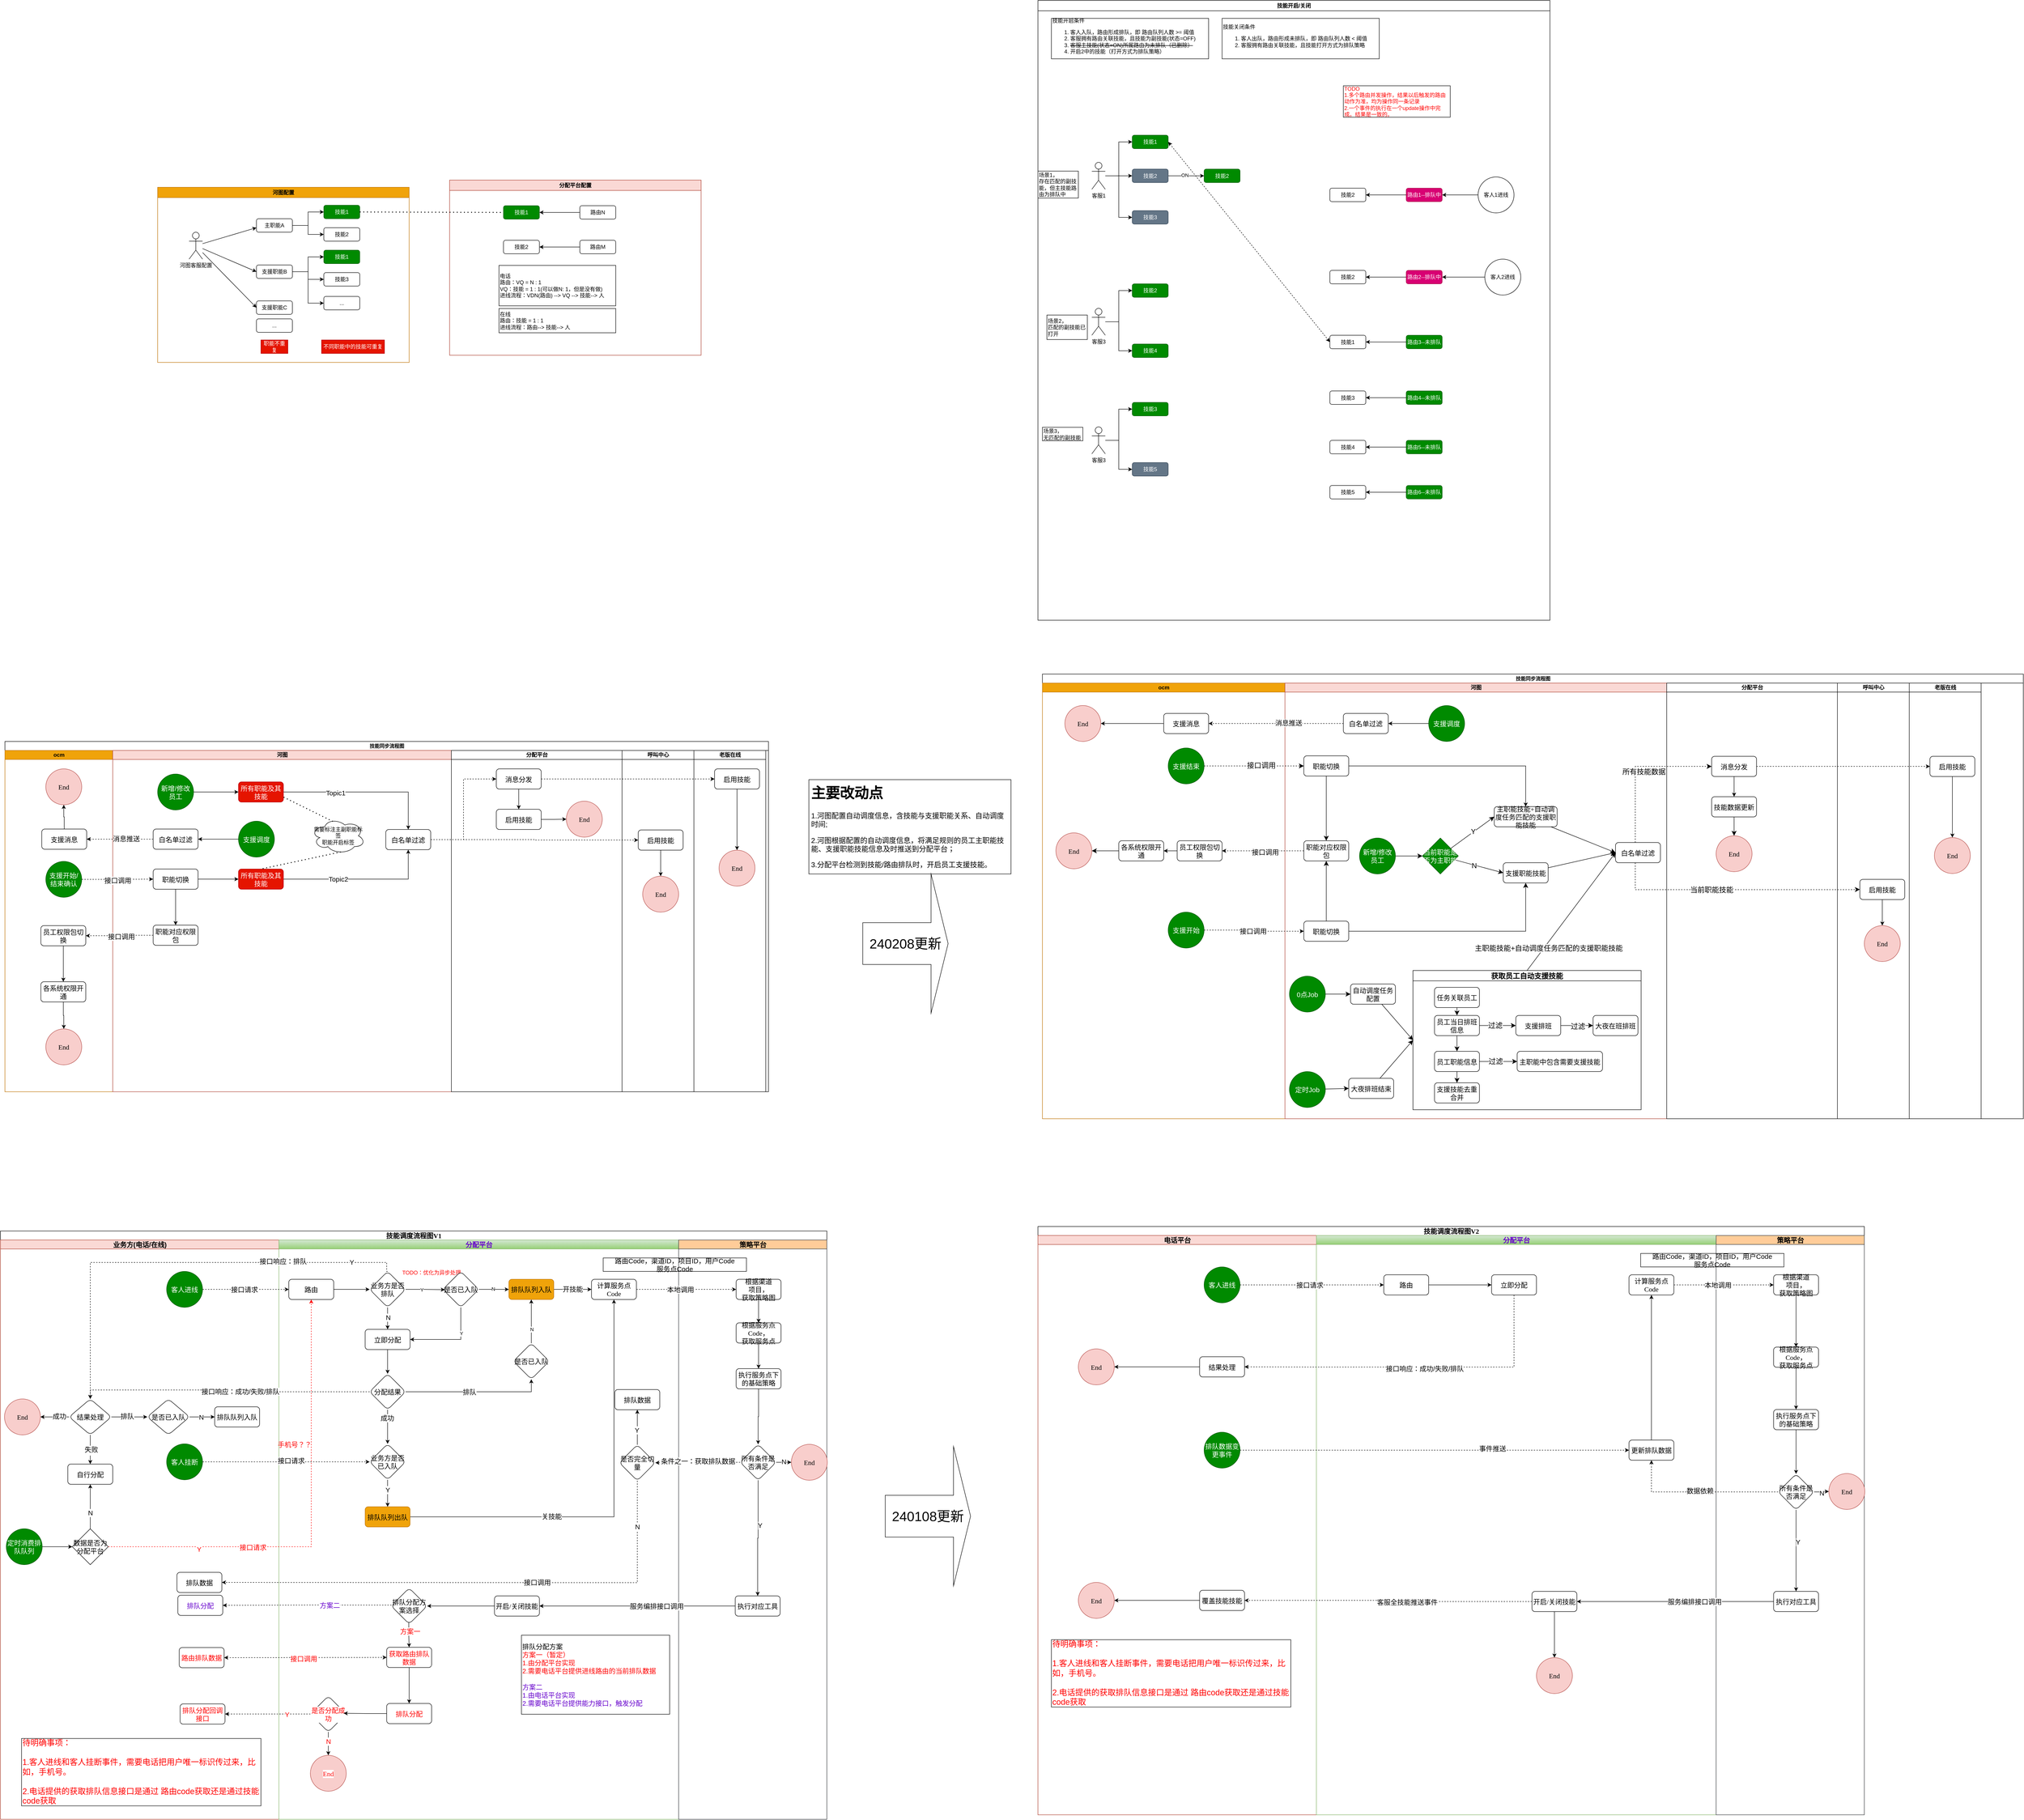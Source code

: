 <mxfile version="23.1.1" type="github">
  <diagram name="Page-1" id="74e2e168-ea6b-b213-b513-2b3c1d86103e">
    <mxGraphModel dx="2390" dy="3185" grid="1" gridSize="10" guides="1" tooltips="1" connect="1" arrows="1" fold="1" page="1" pageScale="1" pageWidth="1100" pageHeight="850" background="none" math="0" shadow="0">
      <root>
        <mxCell id="0" />
        <mxCell id="1" parent="0" />
        <mxCell id="77e6c97f196da883-1" value="技能同步流程图" style="swimlane;html=1;childLayout=stackLayout;startSize=20;rounded=0;shadow=0;labelBackgroundColor=none;strokeWidth=1;fontFamily=Verdana;fontSize=11;align=center;" parent="1" vertex="1">
          <mxGeometry x="200" y="610" width="1700" height="780" as="geometry" />
        </mxCell>
        <mxCell id="77e6c97f196da883-2" value="ocm" style="swimlane;html=1;startSize=20;fontSize=12;fillColor=#f0a30a;fontColor=#000000;strokeColor=#BD7000;" parent="77e6c97f196da883-1" vertex="1">
          <mxGeometry y="20" width="240" height="760" as="geometry">
            <mxRectangle y="20" width="40" height="730" as="alternateBounds" />
          </mxGeometry>
        </mxCell>
        <mxCell id="qOMC9g4MwK-6u9oZ0a4g-301" value="End" style="ellipse;whiteSpace=wrap;html=1;fontSize=15;fontFamily=Verdana;rounded=1;shadow=0;labelBackgroundColor=none;strokeWidth=1;fillColor=#f8cecc;strokeColor=#b85450;" parent="77e6c97f196da883-2" vertex="1">
          <mxGeometry x="91" y="620" width="80" height="80" as="geometry" />
        </mxCell>
        <mxCell id="qOMC9g4MwK-6u9oZ0a4g-303" value="End" style="ellipse;whiteSpace=wrap;html=1;fontSize=15;fontFamily=Verdana;rounded=1;shadow=0;labelBackgroundColor=none;strokeWidth=1;fillColor=#f8cecc;strokeColor=#b85450;" parent="77e6c97f196da883-2" vertex="1">
          <mxGeometry x="91" y="41" width="80" height="80" as="geometry" />
        </mxCell>
        <mxCell id="qOMC9g4MwK-6u9oZ0a4g-305" value="支援开始/结束确认" style="ellipse;whiteSpace=wrap;html=1;aspect=fixed;fillColor=#008a00;fontColor=#ffffff;strokeColor=#005700;fontSize=15;" parent="77e6c97f196da883-2" vertex="1">
          <mxGeometry x="91" y="247" width="80" height="80" as="geometry" />
        </mxCell>
        <mxCell id="77e6c97f196da883-3" value="河图" style="swimlane;html=1;startSize=20;fillColor=#fad9d5;strokeColor=#ae4132;" parent="77e6c97f196da883-1" vertex="1">
          <mxGeometry x="240" y="20" width="754" height="760" as="geometry" />
        </mxCell>
        <mxCell id="qOMC9g4MwK-6u9oZ0a4g-63" value="支援消息" style="rounded=1;whiteSpace=wrap;html=1;shadow=0;labelBackgroundColor=none;strokeWidth=1;fontFamily=Verdana;fontSize=15;align=center;" parent="77e6c97f196da883-3" vertex="1">
          <mxGeometry x="-158" y="175" width="100" height="45" as="geometry" />
        </mxCell>
        <mxCell id="qOMC9g4MwK-6u9oZ0a4g-130" value="员工权限包切换" style="rounded=1;whiteSpace=wrap;html=1;shadow=0;labelBackgroundColor=none;strokeWidth=1;fontFamily=Verdana;fontSize=15;align=center;" parent="77e6c97f196da883-3" vertex="1">
          <mxGeometry x="-160" y="390" width="100" height="45" as="geometry" />
        </mxCell>
        <mxCell id="qOMC9g4MwK-6u9oZ0a4g-132" value="各系统权限开通" style="rounded=1;whiteSpace=wrap;html=1;shadow=0;labelBackgroundColor=none;strokeWidth=1;fontFamily=Verdana;fontSize=15;align=center;" parent="77e6c97f196da883-3" vertex="1">
          <mxGeometry x="-160" y="515" width="100" height="45" as="geometry" />
        </mxCell>
        <mxCell id="qOMC9g4MwK-6u9oZ0a4g-118" style="edgeStyle=orthogonalEdgeStyle;rounded=0;orthogonalLoop=1;jettySize=auto;html=1;entryX=0;entryY=0.5;entryDx=0;entryDy=0;fontSize=15;exitX=1;exitY=0.5;exitDx=0;exitDy=0;" parent="77e6c97f196da883-3" source="qOMC9g4MwK-6u9oZ0a4g-291" target="qOMC9g4MwK-6u9oZ0a4g-117" edge="1">
          <mxGeometry relative="1" as="geometry">
            <mxPoint x="190" y="92.5" as="sourcePoint" />
          </mxGeometry>
        </mxCell>
        <mxCell id="qOMC9g4MwK-6u9oZ0a4g-133" value="" style="edgeStyle=orthogonalEdgeStyle;rounded=0;orthogonalLoop=1;jettySize=auto;html=1;fontSize=15;" parent="77e6c97f196da883-3" source="qOMC9g4MwK-6u9oZ0a4g-130" target="qOMC9g4MwK-6u9oZ0a4g-132" edge="1">
          <mxGeometry relative="1" as="geometry" />
        </mxCell>
        <mxCell id="qOMC9g4MwK-6u9oZ0a4g-50" value="白名单过滤" style="rounded=1;whiteSpace=wrap;html=1;shadow=0;labelBackgroundColor=none;strokeWidth=1;fontFamily=Verdana;fontSize=15;align=center;" parent="77e6c97f196da883-3" vertex="1">
          <mxGeometry x="608" y="176" width="100" height="45" as="geometry" />
        </mxCell>
        <mxCell id="qOMC9g4MwK-6u9oZ0a4g-66" value="白名单过滤" style="rounded=1;whiteSpace=wrap;html=1;shadow=0;labelBackgroundColor=none;strokeWidth=1;fontFamily=Verdana;fontSize=15;align=center;" parent="77e6c97f196da883-3" vertex="1">
          <mxGeometry x="90" y="175" width="100" height="45" as="geometry" />
        </mxCell>
        <mxCell id="qOMC9g4MwK-6u9oZ0a4g-113" value="" style="edgeStyle=orthogonalEdgeStyle;rounded=0;orthogonalLoop=1;jettySize=auto;html=1;fontSize=15;" parent="77e6c97f196da883-3" source="qOMC9g4MwK-6u9oZ0a4g-72" target="qOMC9g4MwK-6u9oZ0a4g-112" edge="1">
          <mxGeometry relative="1" as="geometry" />
        </mxCell>
        <mxCell id="qOMC9g4MwK-6u9oZ0a4g-122" value="" style="edgeStyle=orthogonalEdgeStyle;rounded=0;orthogonalLoop=1;jettySize=auto;html=1;" parent="77e6c97f196da883-3" source="qOMC9g4MwK-6u9oZ0a4g-72" target="qOMC9g4MwK-6u9oZ0a4g-121" edge="1">
          <mxGeometry relative="1" as="geometry" />
        </mxCell>
        <mxCell id="qOMC9g4MwK-6u9oZ0a4g-72" value="职能切换" style="rounded=1;whiteSpace=wrap;html=1;shadow=0;labelBackgroundColor=none;strokeWidth=1;fontFamily=Verdana;fontSize=15;align=center;" parent="77e6c97f196da883-3" vertex="1">
          <mxGeometry x="90" y="264" width="100" height="45" as="geometry" />
        </mxCell>
        <mxCell id="qOMC9g4MwK-6u9oZ0a4g-114" style="edgeStyle=orthogonalEdgeStyle;rounded=0;orthogonalLoop=1;jettySize=auto;html=1;entryX=0.5;entryY=1;entryDx=0;entryDy=0;fontSize=15;" parent="77e6c97f196da883-3" source="qOMC9g4MwK-6u9oZ0a4g-112" target="qOMC9g4MwK-6u9oZ0a4g-50" edge="1">
          <mxGeometry relative="1" as="geometry" />
        </mxCell>
        <mxCell id="qOMC9g4MwK-6u9oZ0a4g-116" value="Topic2" style="edgeLabel;html=1;align=center;verticalAlign=middle;resizable=0;points=[];fontSize=15;" parent="qOMC9g4MwK-6u9oZ0a4g-114" vertex="1" connectable="0">
          <mxGeometry x="-0.29" y="1" relative="1" as="geometry">
            <mxPoint as="offset" />
          </mxGeometry>
        </mxCell>
        <mxCell id="qOMC9g4MwK-6u9oZ0a4g-112" value="所有职能及其技能" style="rounded=1;whiteSpace=wrap;html=1;shadow=0;labelBackgroundColor=none;strokeWidth=1;fontFamily=Verdana;fontSize=15;align=center;fillColor=#e51400;fontColor=#ffffff;strokeColor=#B20000;" parent="77e6c97f196da883-3" vertex="1">
          <mxGeometry x="280" y="264" width="100" height="45" as="geometry" />
        </mxCell>
        <mxCell id="qOMC9g4MwK-6u9oZ0a4g-119" style="edgeStyle=orthogonalEdgeStyle;rounded=0;orthogonalLoop=1;jettySize=auto;html=1;entryX=0.5;entryY=0;entryDx=0;entryDy=0;fontSize=15;" parent="77e6c97f196da883-3" source="qOMC9g4MwK-6u9oZ0a4g-117" target="qOMC9g4MwK-6u9oZ0a4g-50" edge="1">
          <mxGeometry relative="1" as="geometry" />
        </mxCell>
        <mxCell id="qOMC9g4MwK-6u9oZ0a4g-120" value="Topic1" style="edgeLabel;html=1;align=center;verticalAlign=middle;resizable=0;points=[];fontSize=15;" parent="qOMC9g4MwK-6u9oZ0a4g-119" vertex="1" connectable="0">
          <mxGeometry x="-0.358" y="-1" relative="1" as="geometry">
            <mxPoint as="offset" />
          </mxGeometry>
        </mxCell>
        <mxCell id="qOMC9g4MwK-6u9oZ0a4g-117" value="所有职能及其技能" style="rounded=1;whiteSpace=wrap;html=1;shadow=0;labelBackgroundColor=none;strokeWidth=1;fontFamily=Verdana;fontSize=15;align=center;fillColor=#e51400;fontColor=#ffffff;strokeColor=#B20000;" parent="77e6c97f196da883-3" vertex="1">
          <mxGeometry x="280" y="70" width="100" height="45" as="geometry" />
        </mxCell>
        <mxCell id="qOMC9g4MwK-6u9oZ0a4g-121" value="职能对应权限包" style="rounded=1;whiteSpace=wrap;html=1;shadow=0;labelBackgroundColor=none;strokeWidth=1;fontFamily=Verdana;fontSize=15;align=center;" parent="77e6c97f196da883-3" vertex="1">
          <mxGeometry x="90" y="389" width="100" height="45" as="geometry" />
        </mxCell>
        <mxCell id="qOMC9g4MwK-6u9oZ0a4g-68" style="edgeStyle=orthogonalEdgeStyle;rounded=0;orthogonalLoop=1;jettySize=auto;html=1;entryX=1;entryY=0.5;entryDx=0;entryDy=0;dashed=1;fontSize=15;" parent="77e6c97f196da883-3" source="qOMC9g4MwK-6u9oZ0a4g-66" target="qOMC9g4MwK-6u9oZ0a4g-63" edge="1">
          <mxGeometry relative="1" as="geometry" />
        </mxCell>
        <mxCell id="qOMC9g4MwK-6u9oZ0a4g-69" value="消息推送" style="edgeLabel;html=1;align=center;verticalAlign=middle;resizable=0;points=[];fontSize=15;" parent="qOMC9g4MwK-6u9oZ0a4g-68" vertex="1" connectable="0">
          <mxGeometry x="-0.186" y="-2" relative="1" as="geometry">
            <mxPoint as="offset" />
          </mxGeometry>
        </mxCell>
        <mxCell id="qOMC9g4MwK-6u9oZ0a4g-131" style="edgeStyle=orthogonalEdgeStyle;rounded=0;orthogonalLoop=1;jettySize=auto;html=1;entryX=1;entryY=0.5;entryDx=0;entryDy=0;dashed=1;fontSize=15;" parent="77e6c97f196da883-3" source="qOMC9g4MwK-6u9oZ0a4g-121" target="qOMC9g4MwK-6u9oZ0a4g-130" edge="1">
          <mxGeometry relative="1" as="geometry" />
        </mxCell>
        <mxCell id="qOMC9g4MwK-6u9oZ0a4g-134" value="接口调用" style="edgeLabel;html=1;align=center;verticalAlign=middle;resizable=0;points=[];fontSize=15;" parent="qOMC9g4MwK-6u9oZ0a4g-131" vertex="1" connectable="0">
          <mxGeometry x="-0.051" y="2" relative="1" as="geometry">
            <mxPoint as="offset" />
          </mxGeometry>
        </mxCell>
        <mxCell id="qOMC9g4MwK-6u9oZ0a4g-143" value="需要标注主副职能标签&lt;br style=&quot;border-color: var(--border-color);&quot;&gt;职能开启标签" style="ellipse;shape=cloud;whiteSpace=wrap;html=1;" parent="77e6c97f196da883-3" vertex="1">
          <mxGeometry x="442" y="150" width="120" height="80" as="geometry" />
        </mxCell>
        <mxCell id="qOMC9g4MwK-6u9oZ0a4g-144" value="" style="endArrow=none;dashed=1;html=1;dashPattern=1 3;strokeWidth=2;rounded=0;entryX=1;entryY=0.75;entryDx=0;entryDy=0;exitX=0.4;exitY=0.1;exitDx=0;exitDy=0;exitPerimeter=0;" parent="77e6c97f196da883-3" source="qOMC9g4MwK-6u9oZ0a4g-143" target="qOMC9g4MwK-6u9oZ0a4g-117" edge="1">
          <mxGeometry width="50" height="50" relative="1" as="geometry">
            <mxPoint x="292" y="210" as="sourcePoint" />
            <mxPoint x="342" y="160" as="targetPoint" />
          </mxGeometry>
        </mxCell>
        <mxCell id="qOMC9g4MwK-6u9oZ0a4g-145" value="" style="endArrow=none;dashed=1;html=1;dashPattern=1 3;strokeWidth=2;rounded=0;entryX=0.5;entryY=0;entryDx=0;entryDy=0;exitX=0.55;exitY=0.95;exitDx=0;exitDy=0;exitPerimeter=0;" parent="77e6c97f196da883-3" source="qOMC9g4MwK-6u9oZ0a4g-143" target="qOMC9g4MwK-6u9oZ0a4g-112" edge="1">
          <mxGeometry width="50" height="50" relative="1" as="geometry">
            <mxPoint x="472" y="274" as="sourcePoint" />
            <mxPoint x="362" y="220" as="targetPoint" />
          </mxGeometry>
        </mxCell>
        <mxCell id="qOMC9g4MwK-6u9oZ0a4g-291" value="新增/修改员工" style="ellipse;whiteSpace=wrap;html=1;aspect=fixed;fillColor=#008a00;fontColor=#ffffff;strokeColor=#005700;fontSize=15;" parent="77e6c97f196da883-3" vertex="1">
          <mxGeometry x="100" y="52.5" width="80" height="80" as="geometry" />
        </mxCell>
        <mxCell id="qOMC9g4MwK-6u9oZ0a4g-294" style="edgeStyle=orthogonalEdgeStyle;rounded=0;orthogonalLoop=1;jettySize=auto;html=1;entryX=1;entryY=0.5;entryDx=0;entryDy=0;" parent="77e6c97f196da883-3" source="qOMC9g4MwK-6u9oZ0a4g-293" target="qOMC9g4MwK-6u9oZ0a4g-66" edge="1">
          <mxGeometry relative="1" as="geometry" />
        </mxCell>
        <mxCell id="qOMC9g4MwK-6u9oZ0a4g-293" value="支援调度" style="ellipse;whiteSpace=wrap;html=1;aspect=fixed;fillColor=#008a00;fontColor=#ffffff;strokeColor=#005700;fontSize=15;" parent="77e6c97f196da883-3" vertex="1">
          <mxGeometry x="280" y="157.5" width="80" height="80" as="geometry" />
        </mxCell>
        <mxCell id="77e6c97f196da883-4" value="分配平台" style="swimlane;html=1;startSize=20;" parent="77e6c97f196da883-1" vertex="1">
          <mxGeometry x="994" y="20" width="380" height="760" as="geometry" />
        </mxCell>
        <mxCell id="qOMC9g4MwK-6u9oZ0a4g-138" value="" style="edgeStyle=orthogonalEdgeStyle;rounded=0;orthogonalLoop=1;jettySize=auto;html=1;" parent="77e6c97f196da883-4" source="qOMC9g4MwK-6u9oZ0a4g-135" target="qOMC9g4MwK-6u9oZ0a4g-137" edge="1">
          <mxGeometry relative="1" as="geometry" />
        </mxCell>
        <mxCell id="qOMC9g4MwK-6u9oZ0a4g-135" value="消息分发" style="rounded=1;whiteSpace=wrap;html=1;shadow=0;labelBackgroundColor=none;strokeWidth=1;fontFamily=Verdana;fontSize=15;align=center;" parent="77e6c97f196da883-4" vertex="1">
          <mxGeometry x="100" y="41" width="100" height="45" as="geometry" />
        </mxCell>
        <mxCell id="qOMC9g4MwK-6u9oZ0a4g-296" style="edgeStyle=orthogonalEdgeStyle;rounded=0;orthogonalLoop=1;jettySize=auto;html=1;entryX=0;entryY=0.5;entryDx=0;entryDy=0;" parent="77e6c97f196da883-4" source="qOMC9g4MwK-6u9oZ0a4g-137" target="qOMC9g4MwK-6u9oZ0a4g-295" edge="1">
          <mxGeometry relative="1" as="geometry" />
        </mxCell>
        <mxCell id="qOMC9g4MwK-6u9oZ0a4g-137" value="启用技能" style="rounded=1;whiteSpace=wrap;html=1;shadow=0;labelBackgroundColor=none;strokeWidth=1;fontFamily=Verdana;fontSize=15;align=center;" parent="77e6c97f196da883-4" vertex="1">
          <mxGeometry x="100" y="131" width="100" height="45" as="geometry" />
        </mxCell>
        <mxCell id="qOMC9g4MwK-6u9oZ0a4g-295" value="End" style="ellipse;whiteSpace=wrap;html=1;fontSize=15;fontFamily=Verdana;rounded=1;shadow=0;labelBackgroundColor=none;strokeWidth=1;fillColor=#f8cecc;strokeColor=#b85450;" parent="77e6c97f196da883-4" vertex="1">
          <mxGeometry x="256" y="113" width="80" height="80" as="geometry" />
        </mxCell>
        <mxCell id="qOMC9g4MwK-6u9oZ0a4g-52" value="呼叫中心" style="swimlane;html=1;startSize=20;" parent="77e6c97f196da883-1" vertex="1">
          <mxGeometry x="1374" y="20" width="160" height="760" as="geometry">
            <mxRectangle x="1110" y="20" width="40" height="730" as="alternateBounds" />
          </mxGeometry>
        </mxCell>
        <mxCell id="qOMC9g4MwK-6u9oZ0a4g-298" style="edgeStyle=orthogonalEdgeStyle;rounded=0;orthogonalLoop=1;jettySize=auto;html=1;entryX=0.5;entryY=0;entryDx=0;entryDy=0;" parent="qOMC9g4MwK-6u9oZ0a4g-52" source="qOMC9g4MwK-6u9oZ0a4g-150" target="qOMC9g4MwK-6u9oZ0a4g-297" edge="1">
          <mxGeometry relative="1" as="geometry" />
        </mxCell>
        <mxCell id="qOMC9g4MwK-6u9oZ0a4g-150" value="启用技能" style="rounded=1;whiteSpace=wrap;html=1;shadow=0;labelBackgroundColor=none;strokeWidth=1;fontFamily=Verdana;fontSize=15;align=center;" parent="qOMC9g4MwK-6u9oZ0a4g-52" vertex="1">
          <mxGeometry x="36" y="177" width="100" height="45" as="geometry" />
        </mxCell>
        <mxCell id="qOMC9g4MwK-6u9oZ0a4g-151" value="" style="edgeStyle=orthogonalEdgeStyle;rounded=0;orthogonalLoop=1;jettySize=auto;html=1;dashed=1;" parent="qOMC9g4MwK-6u9oZ0a4g-52" source="qOMC9g4MwK-6u9oZ0a4g-50" target="qOMC9g4MwK-6u9oZ0a4g-150" edge="1">
          <mxGeometry relative="1" as="geometry" />
        </mxCell>
        <mxCell id="qOMC9g4MwK-6u9oZ0a4g-297" value="End" style="ellipse;whiteSpace=wrap;html=1;fontSize=15;fontFamily=Verdana;rounded=1;shadow=0;labelBackgroundColor=none;strokeWidth=1;fillColor=#f8cecc;strokeColor=#b85450;" parent="qOMC9g4MwK-6u9oZ0a4g-52" vertex="1">
          <mxGeometry x="46" y="280" width="80" height="80" as="geometry" />
        </mxCell>
        <mxCell id="qOMC9g4MwK-6u9oZ0a4g-53" value="老版在线" style="swimlane;html=1;startSize=20;" parent="77e6c97f196da883-1" vertex="1">
          <mxGeometry x="1534" y="20" width="160" height="760" as="geometry">
            <mxRectangle x="1110" y="20" width="40" height="730" as="alternateBounds" />
          </mxGeometry>
        </mxCell>
        <mxCell id="qOMC9g4MwK-6u9oZ0a4g-300" style="edgeStyle=orthogonalEdgeStyle;rounded=0;orthogonalLoop=1;jettySize=auto;html=1;" parent="qOMC9g4MwK-6u9oZ0a4g-53" source="qOMC9g4MwK-6u9oZ0a4g-147" target="qOMC9g4MwK-6u9oZ0a4g-299" edge="1">
          <mxGeometry relative="1" as="geometry" />
        </mxCell>
        <mxCell id="qOMC9g4MwK-6u9oZ0a4g-147" value="启用技能" style="rounded=1;whiteSpace=wrap;html=1;shadow=0;labelBackgroundColor=none;strokeWidth=1;fontFamily=Verdana;fontSize=15;align=center;" parent="qOMC9g4MwK-6u9oZ0a4g-53" vertex="1">
          <mxGeometry x="46" y="41" width="100" height="45" as="geometry" />
        </mxCell>
        <mxCell id="qOMC9g4MwK-6u9oZ0a4g-299" value="End" style="ellipse;whiteSpace=wrap;html=1;fontSize=15;fontFamily=Verdana;rounded=1;shadow=0;labelBackgroundColor=none;strokeWidth=1;fillColor=#f8cecc;strokeColor=#b85450;" parent="qOMC9g4MwK-6u9oZ0a4g-53" vertex="1">
          <mxGeometry x="56" y="222" width="80" height="80" as="geometry" />
        </mxCell>
        <mxCell id="qOMC9g4MwK-6u9oZ0a4g-146" style="edgeStyle=orthogonalEdgeStyle;rounded=0;orthogonalLoop=1;jettySize=auto;html=1;entryX=0;entryY=0.5;entryDx=0;entryDy=0;dashed=1;" parent="77e6c97f196da883-1" source="qOMC9g4MwK-6u9oZ0a4g-50" target="qOMC9g4MwK-6u9oZ0a4g-135" edge="1">
          <mxGeometry relative="1" as="geometry" />
        </mxCell>
        <mxCell id="qOMC9g4MwK-6u9oZ0a4g-148" value="" style="edgeStyle=orthogonalEdgeStyle;rounded=0;orthogonalLoop=1;jettySize=auto;html=1;dashed=1;" parent="77e6c97f196da883-1" source="qOMC9g4MwK-6u9oZ0a4g-135" target="qOMC9g4MwK-6u9oZ0a4g-147" edge="1">
          <mxGeometry relative="1" as="geometry" />
        </mxCell>
        <mxCell id="qOMC9g4MwK-6u9oZ0a4g-302" style="edgeStyle=orthogonalEdgeStyle;rounded=0;orthogonalLoop=1;jettySize=auto;html=1;entryX=0.5;entryY=0;entryDx=0;entryDy=0;" parent="77e6c97f196da883-1" source="qOMC9g4MwK-6u9oZ0a4g-132" target="qOMC9g4MwK-6u9oZ0a4g-301" edge="1">
          <mxGeometry relative="1" as="geometry" />
        </mxCell>
        <mxCell id="qOMC9g4MwK-6u9oZ0a4g-304" style="edgeStyle=orthogonalEdgeStyle;rounded=0;orthogonalLoop=1;jettySize=auto;html=1;entryX=0.5;entryY=1;entryDx=0;entryDy=0;" parent="77e6c97f196da883-1" source="qOMC9g4MwK-6u9oZ0a4g-63" target="qOMC9g4MwK-6u9oZ0a4g-303" edge="1">
          <mxGeometry relative="1" as="geometry" />
        </mxCell>
        <mxCell id="qOMC9g4MwK-6u9oZ0a4g-73" value="" style="edgeStyle=orthogonalEdgeStyle;rounded=0;orthogonalLoop=1;jettySize=auto;html=1;dashed=1;fontSize=15;exitX=1;exitY=0.5;exitDx=0;exitDy=0;" parent="77e6c97f196da883-1" source="qOMC9g4MwK-6u9oZ0a4g-305" target="qOMC9g4MwK-6u9oZ0a4g-72" edge="1">
          <mxGeometry relative="1" as="geometry">
            <mxPoint x="200" y="340" as="sourcePoint" />
          </mxGeometry>
        </mxCell>
        <mxCell id="qOMC9g4MwK-6u9oZ0a4g-111" value="接口调用" style="edgeLabel;html=1;align=center;verticalAlign=middle;resizable=0;points=[];fontSize=15;" parent="qOMC9g4MwK-6u9oZ0a4g-73" vertex="1" connectable="0">
          <mxGeometry x="0.001" y="-2" relative="1" as="geometry">
            <mxPoint as="offset" />
          </mxGeometry>
        </mxCell>
        <mxCell id="qOMC9g4MwK-6u9oZ0a4g-1" value="河图客服配置" style="shape=umlActor;verticalLabelPosition=bottom;verticalAlign=top;html=1;outlineConnect=0;" parent="1" vertex="1">
          <mxGeometry x="610" y="-524" width="30" height="60" as="geometry" />
        </mxCell>
        <mxCell id="qOMC9g4MwK-6u9oZ0a4g-4" value="" style="endArrow=classic;html=1;rounded=0;" parent="1" source="qOMC9g4MwK-6u9oZ0a4g-1" edge="1">
          <mxGeometry width="50" height="50" relative="1" as="geometry">
            <mxPoint x="710" y="-484" as="sourcePoint" />
            <mxPoint x="760" y="-534" as="targetPoint" />
          </mxGeometry>
        </mxCell>
        <mxCell id="qOMC9g4MwK-6u9oZ0a4g-6" value="" style="endArrow=classic;html=1;rounded=0;entryX=0;entryY=0.5;entryDx=0;entryDy=0;" parent="1" source="qOMC9g4MwK-6u9oZ0a4g-1" target="qOMC9g4MwK-6u9oZ0a4g-8" edge="1">
          <mxGeometry width="50" height="50" relative="1" as="geometry">
            <mxPoint x="650" y="-488" as="sourcePoint" />
            <mxPoint x="760" y="-464" as="targetPoint" />
          </mxGeometry>
        </mxCell>
        <mxCell id="qOMC9g4MwK-6u9oZ0a4g-14" value="" style="edgeStyle=orthogonalEdgeStyle;rounded=0;orthogonalLoop=1;jettySize=auto;html=1;" parent="1" source="qOMC9g4MwK-6u9oZ0a4g-7" target="qOMC9g4MwK-6u9oZ0a4g-13" edge="1">
          <mxGeometry relative="1" as="geometry" />
        </mxCell>
        <mxCell id="qOMC9g4MwK-6u9oZ0a4g-16" value="" style="edgeStyle=orthogonalEdgeStyle;rounded=0;orthogonalLoop=1;jettySize=auto;html=1;" parent="1" source="qOMC9g4MwK-6u9oZ0a4g-7" target="qOMC9g4MwK-6u9oZ0a4g-15" edge="1">
          <mxGeometry relative="1" as="geometry" />
        </mxCell>
        <mxCell id="qOMC9g4MwK-6u9oZ0a4g-7" value="主职能A" style="rounded=1;whiteSpace=wrap;html=1;" parent="1" vertex="1">
          <mxGeometry x="760" y="-554" width="80" height="30" as="geometry" />
        </mxCell>
        <mxCell id="qOMC9g4MwK-6u9oZ0a4g-20" value="" style="edgeStyle=orthogonalEdgeStyle;rounded=0;orthogonalLoop=1;jettySize=auto;html=1;entryX=0;entryY=0.5;entryDx=0;entryDy=0;" parent="1" source="qOMC9g4MwK-6u9oZ0a4g-8" target="qOMC9g4MwK-6u9oZ0a4g-19" edge="1">
          <mxGeometry relative="1" as="geometry" />
        </mxCell>
        <mxCell id="qOMC9g4MwK-6u9oZ0a4g-28" style="edgeStyle=orthogonalEdgeStyle;rounded=0;orthogonalLoop=1;jettySize=auto;html=1;entryX=0;entryY=0.5;entryDx=0;entryDy=0;" parent="1" source="qOMC9g4MwK-6u9oZ0a4g-8" target="qOMC9g4MwK-6u9oZ0a4g-26" edge="1">
          <mxGeometry relative="1" as="geometry" />
        </mxCell>
        <mxCell id="qOMC9g4MwK-6u9oZ0a4g-8" value="支援职能B" style="rounded=1;whiteSpace=wrap;html=1;" parent="1" vertex="1">
          <mxGeometry x="760" y="-451" width="80" height="30" as="geometry" />
        </mxCell>
        <mxCell id="qOMC9g4MwK-6u9oZ0a4g-9" value="支援职能C" style="rounded=1;whiteSpace=wrap;html=1;" parent="1" vertex="1">
          <mxGeometry x="760" y="-371" width="80" height="30" as="geometry" />
        </mxCell>
        <mxCell id="qOMC9g4MwK-6u9oZ0a4g-10" value="" style="endArrow=classic;html=1;rounded=0;entryX=0;entryY=0.5;entryDx=0;entryDy=0;" parent="1" source="qOMC9g4MwK-6u9oZ0a4g-1" target="qOMC9g4MwK-6u9oZ0a4g-9" edge="1">
          <mxGeometry width="50" height="50" relative="1" as="geometry">
            <mxPoint x="640" y="-454" as="sourcePoint" />
            <mxPoint x="760" y="-427" as="targetPoint" />
          </mxGeometry>
        </mxCell>
        <mxCell id="qOMC9g4MwK-6u9oZ0a4g-11" value="..." style="rounded=1;whiteSpace=wrap;html=1;" parent="1" vertex="1">
          <mxGeometry x="760" y="-331" width="80" height="30" as="geometry" />
        </mxCell>
        <mxCell id="qOMC9g4MwK-6u9oZ0a4g-13" value="技能1" style="rounded=1;whiteSpace=wrap;html=1;fillColor=#008a00;fontColor=#ffffff;strokeColor=#005700;" parent="1" vertex="1">
          <mxGeometry x="910" y="-584" width="80" height="30" as="geometry" />
        </mxCell>
        <mxCell id="qOMC9g4MwK-6u9oZ0a4g-15" value="技能2" style="rounded=1;whiteSpace=wrap;html=1;" parent="1" vertex="1">
          <mxGeometry x="910" y="-534" width="80" height="30" as="geometry" />
        </mxCell>
        <mxCell id="qOMC9g4MwK-6u9oZ0a4g-19" value="技能1" style="rounded=1;whiteSpace=wrap;html=1;fillColor=#008a00;fontColor=#ffffff;strokeColor=#005700;" parent="1" vertex="1">
          <mxGeometry x="910" y="-484" width="80" height="30" as="geometry" />
        </mxCell>
        <mxCell id="qOMC9g4MwK-6u9oZ0a4g-23" value="技能3" style="rounded=1;whiteSpace=wrap;html=1;" parent="1" vertex="1">
          <mxGeometry x="910" y="-434" width="80" height="30" as="geometry" />
        </mxCell>
        <mxCell id="qOMC9g4MwK-6u9oZ0a4g-25" style="edgeStyle=orthogonalEdgeStyle;rounded=0;orthogonalLoop=1;jettySize=auto;html=1;entryX=0;entryY=0.5;entryDx=0;entryDy=0;" parent="1" source="qOMC9g4MwK-6u9oZ0a4g-8" target="qOMC9g4MwK-6u9oZ0a4g-23" edge="1">
          <mxGeometry relative="1" as="geometry" />
        </mxCell>
        <mxCell id="qOMC9g4MwK-6u9oZ0a4g-26" value="..." style="rounded=1;whiteSpace=wrap;html=1;" parent="1" vertex="1">
          <mxGeometry x="910" y="-381" width="80" height="30" as="geometry" />
        </mxCell>
        <mxCell id="qOMC9g4MwK-6u9oZ0a4g-29" value="职能不重复" style="text;html=1;strokeColor=#B20000;fillColor=#e51400;align=center;verticalAlign=middle;whiteSpace=wrap;rounded=0;fontColor=#ffffff;" parent="1" vertex="1">
          <mxGeometry x="770" y="-284" width="60" height="30" as="geometry" />
        </mxCell>
        <mxCell id="qOMC9g4MwK-6u9oZ0a4g-47" value="河图配置" style="swimlane;whiteSpace=wrap;html=1;fillColor=#f0a30a;fontColor=#000000;strokeColor=#BD7000;" parent="1" vertex="1">
          <mxGeometry x="540" y="-624" width="560" height="390" as="geometry" />
        </mxCell>
        <mxCell id="qOMC9g4MwK-6u9oZ0a4g-30" value="不同职能中的技能可重复" style="text;html=1;strokeColor=#B20000;fillColor=#e51400;align=center;verticalAlign=middle;whiteSpace=wrap;rounded=0;fontColor=#ffffff;" parent="qOMC9g4MwK-6u9oZ0a4g-47" vertex="1">
          <mxGeometry x="365" y="340" width="140" height="30" as="geometry" />
        </mxCell>
        <mxCell id="qOMC9g4MwK-6u9oZ0a4g-48" value="分配平台配置" style="swimlane;whiteSpace=wrap;html=1;fillColor=#fad9d5;strokeColor=#ae4132;" parent="1" vertex="1">
          <mxGeometry x="1190" y="-640" width="560" height="390" as="geometry" />
        </mxCell>
        <mxCell id="qOMC9g4MwK-6u9oZ0a4g-31" value="路由N" style="rounded=1;whiteSpace=wrap;html=1;" parent="qOMC9g4MwK-6u9oZ0a4g-48" vertex="1">
          <mxGeometry x="290" y="57" width="80" height="30" as="geometry" />
        </mxCell>
        <mxCell id="qOMC9g4MwK-6u9oZ0a4g-33" value="技能1" style="rounded=1;whiteSpace=wrap;html=1;fillColor=#008a00;fontColor=#ffffff;strokeColor=#005700;" parent="qOMC9g4MwK-6u9oZ0a4g-48" vertex="1">
          <mxGeometry x="120" y="57" width="80" height="30" as="geometry" />
        </mxCell>
        <mxCell id="qOMC9g4MwK-6u9oZ0a4g-35" style="edgeStyle=orthogonalEdgeStyle;rounded=0;orthogonalLoop=1;jettySize=auto;html=1;entryX=1;entryY=0.5;entryDx=0;entryDy=0;" parent="qOMC9g4MwK-6u9oZ0a4g-48" source="qOMC9g4MwK-6u9oZ0a4g-31" target="qOMC9g4MwK-6u9oZ0a4g-33" edge="1">
          <mxGeometry relative="1" as="geometry" />
        </mxCell>
        <mxCell id="qOMC9g4MwK-6u9oZ0a4g-42" value="路由M" style="rounded=1;whiteSpace=wrap;html=1;" parent="qOMC9g4MwK-6u9oZ0a4g-48" vertex="1">
          <mxGeometry x="290" y="134" width="80" height="30" as="geometry" />
        </mxCell>
        <mxCell id="qOMC9g4MwK-6u9oZ0a4g-44" value="技能2" style="rounded=1;whiteSpace=wrap;html=1;" parent="qOMC9g4MwK-6u9oZ0a4g-48" vertex="1">
          <mxGeometry x="120" y="134" width="80" height="30" as="geometry" />
        </mxCell>
        <mxCell id="qOMC9g4MwK-6u9oZ0a4g-41" style="edgeStyle=orthogonalEdgeStyle;rounded=0;orthogonalLoop=1;jettySize=auto;html=1;entryX=1;entryY=0.5;entryDx=0;entryDy=0;" parent="qOMC9g4MwK-6u9oZ0a4g-48" source="qOMC9g4MwK-6u9oZ0a4g-42" target="qOMC9g4MwK-6u9oZ0a4g-44" edge="1">
          <mxGeometry relative="1" as="geometry" />
        </mxCell>
        <mxCell id="qOMC9g4MwK-6u9oZ0a4g-514" value="电话 &lt;br&gt;路由：VQ = N : 1&lt;br&gt;VQ：技能 = 1 : 1(可以做N: 1，但是没有做)&lt;br&gt;进线流程：VDN(路由) --&amp;gt; VQ --&amp;gt; 技能--&amp;gt; 人" style="text;html=1;strokeColor=default;fillColor=none;align=left;verticalAlign=middle;whiteSpace=wrap;rounded=0;" parent="qOMC9g4MwK-6u9oZ0a4g-48" vertex="1">
          <mxGeometry x="110" y="190" width="260" height="90" as="geometry" />
        </mxCell>
        <mxCell id="qOMC9g4MwK-6u9oZ0a4g-515" value="在线&lt;br&gt;路由：技能 = 1 : 1&lt;br&gt;进线流程：路由--&amp;gt; 技能--&amp;gt; 人" style="text;html=1;strokeColor=default;fillColor=none;align=left;verticalAlign=middle;whiteSpace=wrap;rounded=0;" parent="qOMC9g4MwK-6u9oZ0a4g-48" vertex="1">
          <mxGeometry x="110" y="286" width="260" height="54" as="geometry" />
        </mxCell>
        <mxCell id="qOMC9g4MwK-6u9oZ0a4g-153" value="&lt;font style=&quot;font-size: 15px;&quot;&gt;技能调度流程图V1&lt;/font&gt;" style="swimlane;html=1;childLayout=stackLayout;startSize=20;rounded=0;shadow=0;labelBackgroundColor=none;strokeWidth=1;fontFamily=Verdana;fontSize=11;align=center;" parent="1" vertex="1">
          <mxGeometry x="190" y="1700" width="1840" height="1310" as="geometry" />
        </mxCell>
        <mxCell id="qOMC9g4MwK-6u9oZ0a4g-155" value="业务方(电话/在线)" style="swimlane;html=1;startSize=20;fillColor=#fad9d5;strokeColor=#ae4132;fontSize=15;" parent="qOMC9g4MwK-6u9oZ0a4g-153" vertex="1">
          <mxGeometry y="20" width="620" height="1290" as="geometry" />
        </mxCell>
        <mxCell id="qOMC9g4MwK-6u9oZ0a4g-201" value="客人进线" style="ellipse;whiteSpace=wrap;html=1;aspect=fixed;fillColor=#008a00;fontColor=#ffffff;strokeColor=#005700;fontSize=15;" parent="qOMC9g4MwK-6u9oZ0a4g-155" vertex="1">
          <mxGeometry x="370" y="70" width="80" height="80" as="geometry" />
        </mxCell>
        <mxCell id="qOMC9g4MwK-6u9oZ0a4g-285" value="" style="edgeStyle=orthogonalEdgeStyle;rounded=0;orthogonalLoop=1;jettySize=auto;html=1;entryX=0.5;entryY=0;entryDx=0;entryDy=0;fontSize=15;exitX=0.5;exitY=1;exitDx=0;exitDy=0;" parent="qOMC9g4MwK-6u9oZ0a4g-155" source="qOMC9g4MwK-6u9oZ0a4g-279" target="qOMC9g4MwK-6u9oZ0a4g-607" edge="1">
          <mxGeometry relative="1" as="geometry">
            <mxPoint x="193" y="504" as="targetPoint" />
          </mxGeometry>
        </mxCell>
        <mxCell id="qOMC9g4MwK-6u9oZ0a4g-286" value="N" style="edgeLabel;html=1;align=center;verticalAlign=middle;resizable=0;points=[];fontSize=15;" parent="qOMC9g4MwK-6u9oZ0a4g-285" vertex="1" connectable="0">
          <mxGeometry x="0.089" y="-1" relative="1" as="geometry">
            <mxPoint as="offset" />
          </mxGeometry>
        </mxCell>
        <mxCell id="qOMC9g4MwK-6u9oZ0a4g-606" value="失败" style="edgeLabel;html=1;align=center;verticalAlign=middle;resizable=0;points=[];fontSize=15;" parent="qOMC9g4MwK-6u9oZ0a4g-285" vertex="1" connectable="0">
          <mxGeometry x="0.006" y="2" relative="1" as="geometry">
            <mxPoint y="-1" as="offset" />
          </mxGeometry>
        </mxCell>
        <mxCell id="qOMC9g4MwK-6u9oZ0a4g-604" value="" style="edgeStyle=orthogonalEdgeStyle;rounded=0;orthogonalLoop=1;jettySize=auto;html=1;fontSize=15;" parent="qOMC9g4MwK-6u9oZ0a4g-155" source="qOMC9g4MwK-6u9oZ0a4g-279" target="qOMC9g4MwK-6u9oZ0a4g-603" edge="1">
          <mxGeometry relative="1" as="geometry" />
        </mxCell>
        <mxCell id="qOMC9g4MwK-6u9oZ0a4g-605" value="成功" style="edgeLabel;html=1;align=center;verticalAlign=middle;resizable=0;points=[];fontSize=15;" parent="qOMC9g4MwK-6u9oZ0a4g-604" vertex="1" connectable="0">
          <mxGeometry x="-0.295" y="-2" relative="1" as="geometry">
            <mxPoint as="offset" />
          </mxGeometry>
        </mxCell>
        <mxCell id="qOMC9g4MwK-6u9oZ0a4g-637" value="" style="edgeStyle=orthogonalEdgeStyle;rounded=0;orthogonalLoop=1;jettySize=auto;html=1;fontSize=15;" parent="qOMC9g4MwK-6u9oZ0a4g-155" source="qOMC9g4MwK-6u9oZ0a4g-279" target="qOMC9g4MwK-6u9oZ0a4g-636" edge="1">
          <mxGeometry relative="1" as="geometry" />
        </mxCell>
        <mxCell id="qOMC9g4MwK-6u9oZ0a4g-638" value="排队" style="edgeLabel;html=1;align=center;verticalAlign=middle;resizable=0;points=[];fontSize=15;" parent="qOMC9g4MwK-6u9oZ0a4g-637" vertex="1" connectable="0">
          <mxGeometry x="-0.122" y="2" relative="1" as="geometry">
            <mxPoint as="offset" />
          </mxGeometry>
        </mxCell>
        <mxCell id="qOMC9g4MwK-6u9oZ0a4g-279" value="结果处理" style="rhombus;whiteSpace=wrap;html=1;fontSize=15;fontFamily=Verdana;rounded=1;shadow=0;labelBackgroundColor=none;strokeWidth=1;" parent="qOMC9g4MwK-6u9oZ0a4g-155" vertex="1">
          <mxGeometry x="153" y="354" width="94" height="80" as="geometry" />
        </mxCell>
        <mxCell id="qOMC9g4MwK-6u9oZ0a4g-509" value="排队分配" style="rounded=1;whiteSpace=wrap;html=1;shadow=0;labelBackgroundColor=none;strokeWidth=1;fontFamily=Verdana;fontSize=15;align=center;fontColor=#6600cc;" parent="qOMC9g4MwK-6u9oZ0a4g-155" vertex="1">
          <mxGeometry x="395" y="791" width="100" height="45" as="geometry" />
        </mxCell>
        <mxCell id="qOMC9g4MwK-6u9oZ0a4g-228" value="排队数据" style="rounded=1;whiteSpace=wrap;html=1;shadow=0;labelBackgroundColor=none;strokeWidth=1;fontFamily=Verdana;fontSize=15;align=center;" parent="qOMC9g4MwK-6u9oZ0a4g-155" vertex="1">
          <mxGeometry x="393" y="740" width="100" height="45" as="geometry" />
        </mxCell>
        <mxCell id="qOMC9g4MwK-6u9oZ0a4g-603" value="End" style="ellipse;whiteSpace=wrap;html=1;fontSize=15;fontFamily=Verdana;rounded=1;shadow=0;labelBackgroundColor=none;strokeWidth=1;fillColor=#f8cecc;strokeColor=#b85450;" parent="qOMC9g4MwK-6u9oZ0a4g-155" vertex="1">
          <mxGeometry x="9" y="354" width="80" height="80" as="geometry" />
        </mxCell>
        <mxCell id="qOMC9g4MwK-6u9oZ0a4g-607" value="自行分配" style="rounded=1;whiteSpace=wrap;html=1;shadow=0;labelBackgroundColor=none;strokeWidth=1;fontFamily=Verdana;fontSize=15;align=center;" parent="qOMC9g4MwK-6u9oZ0a4g-155" vertex="1">
          <mxGeometry x="150" y="499" width="100" height="45" as="geometry" />
        </mxCell>
        <mxCell id="qOMC9g4MwK-6u9oZ0a4g-613" value="" style="edgeStyle=orthogonalEdgeStyle;rounded=0;orthogonalLoop=1;jettySize=auto;html=1;" parent="qOMC9g4MwK-6u9oZ0a4g-155" source="qOMC9g4MwK-6u9oZ0a4g-611" target="qOMC9g4MwK-6u9oZ0a4g-612" edge="1">
          <mxGeometry relative="1" as="geometry" />
        </mxCell>
        <mxCell id="qOMC9g4MwK-6u9oZ0a4g-611" value="定时消费排队队列" style="ellipse;whiteSpace=wrap;html=1;aspect=fixed;fillColor=#008a00;fontColor=#ffffff;strokeColor=#005700;fontSize=15;" parent="qOMC9g4MwK-6u9oZ0a4g-155" vertex="1">
          <mxGeometry x="13" y="643" width="80" height="80" as="geometry" />
        </mxCell>
        <mxCell id="qOMC9g4MwK-6u9oZ0a4g-650" style="edgeStyle=orthogonalEdgeStyle;rounded=0;orthogonalLoop=1;jettySize=auto;html=1;exitX=0.5;exitY=0;exitDx=0;exitDy=0;entryX=0.5;entryY=1;entryDx=0;entryDy=0;fontSize=15;" parent="qOMC9g4MwK-6u9oZ0a4g-155" source="qOMC9g4MwK-6u9oZ0a4g-612" target="qOMC9g4MwK-6u9oZ0a4g-607" edge="1">
          <mxGeometry relative="1" as="geometry" />
        </mxCell>
        <mxCell id="qOMC9g4MwK-6u9oZ0a4g-651" value="N" style="edgeLabel;html=1;align=center;verticalAlign=middle;resizable=0;points=[];fontSize=15;" parent="qOMC9g4MwK-6u9oZ0a4g-650" vertex="1" connectable="0">
          <mxGeometry x="-0.268" relative="1" as="geometry">
            <mxPoint as="offset" />
          </mxGeometry>
        </mxCell>
        <mxCell id="qOMC9g4MwK-6u9oZ0a4g-612" value="数据是否为分配平台" style="rhombus;whiteSpace=wrap;html=1;fontSize=15;" parent="qOMC9g4MwK-6u9oZ0a4g-155" vertex="1">
          <mxGeometry x="160" y="643" width="80" height="80" as="geometry" />
        </mxCell>
        <mxCell id="qOMC9g4MwK-6u9oZ0a4g-640" value="" style="edgeStyle=orthogonalEdgeStyle;rounded=0;orthogonalLoop=1;jettySize=auto;html=1;entryX=0;entryY=0.5;entryDx=0;entryDy=0;fontSize=15;" parent="qOMC9g4MwK-6u9oZ0a4g-155" source="qOMC9g4MwK-6u9oZ0a4g-636" target="qOMC9g4MwK-6u9oZ0a4g-641" edge="1">
          <mxGeometry relative="1" as="geometry">
            <mxPoint x="488.0" y="394" as="targetPoint" />
          </mxGeometry>
        </mxCell>
        <mxCell id="qOMC9g4MwK-6u9oZ0a4g-642" value="N" style="edgeLabel;html=1;align=center;verticalAlign=middle;resizable=0;points=[];fontSize=15;" parent="qOMC9g4MwK-6u9oZ0a4g-640" vertex="1" connectable="0">
          <mxGeometry x="-0.095" relative="1" as="geometry">
            <mxPoint as="offset" />
          </mxGeometry>
        </mxCell>
        <mxCell id="qOMC9g4MwK-6u9oZ0a4g-636" value="是否已入队" style="rhombus;whiteSpace=wrap;html=1;fontSize=15;fontFamily=Verdana;rounded=1;shadow=0;labelBackgroundColor=none;strokeWidth=1;" parent="qOMC9g4MwK-6u9oZ0a4g-155" vertex="1">
          <mxGeometry x="327" y="354" width="94" height="80" as="geometry" />
        </mxCell>
        <mxCell id="qOMC9g4MwK-6u9oZ0a4g-641" value="排队队列入队" style="rounded=1;whiteSpace=wrap;html=1;shadow=0;labelBackgroundColor=none;strokeWidth=1;fontFamily=Verdana;fontSize=15;align=center;" parent="qOMC9g4MwK-6u9oZ0a4g-155" vertex="1">
          <mxGeometry x="477" y="371.5" width="100" height="45" as="geometry" />
        </mxCell>
        <mxCell id="qOMC9g4MwK-6u9oZ0a4g-680" value="客人挂断" style="ellipse;whiteSpace=wrap;html=1;aspect=fixed;fillColor=#008a00;fontColor=#ffffff;strokeColor=#005700;fontSize=15;" parent="qOMC9g4MwK-6u9oZ0a4g-155" vertex="1">
          <mxGeometry x="370" y="454" width="80" height="80" as="geometry" />
        </mxCell>
        <mxCell id="qOMC9g4MwK-6u9oZ0a4g-690" value="待明确事项：&lt;br style=&quot;font-size: 18px;&quot;&gt;&lt;br style=&quot;font-size: 18px;&quot;&gt;1.客人进线和客人挂断事件，需要电话把用户唯一标识传过来，比如，手机号。&lt;br style=&quot;font-size: 18px;&quot;&gt;&amp;nbsp;&lt;br style=&quot;font-size: 18px;&quot;&gt;2.电话提供的获取排队信息接口是通过&amp;nbsp;路由code获取还是通过技能code获取" style="text;html=1;strokeColor=default;fillColor=none;align=left;verticalAlign=middle;whiteSpace=wrap;rounded=0;fontSize=18;fontColor=#FF0000;" parent="qOMC9g4MwK-6u9oZ0a4g-155" vertex="1">
          <mxGeometry x="47" y="1110" width="533" height="150" as="geometry" />
        </mxCell>
        <mxCell id="qOMC9g4MwK-6u9oZ0a4g-187" value="分配平台" style="swimlane;html=1;startSize=20;fillColor=#d5e8d4;fontSize=15;gradientColor=#97d077;strokeColor=#82b366;fontColor=#6600cc;" parent="qOMC9g4MwK-6u9oZ0a4g-153" vertex="1">
          <mxGeometry x="620" y="20" width="890" height="1290" as="geometry" />
        </mxCell>
        <mxCell id="qOMC9g4MwK-6u9oZ0a4g-245" value="" style="edgeStyle=orthogonalEdgeStyle;rounded=0;orthogonalLoop=1;jettySize=auto;html=1;entryX=0;entryY=0.5;entryDx=0;entryDy=0;fontSize=15;" parent="qOMC9g4MwK-6u9oZ0a4g-187" source="qOMC9g4MwK-6u9oZ0a4g-204" target="qOMC9g4MwK-6u9oZ0a4g-205" edge="1">
          <mxGeometry relative="1" as="geometry">
            <mxPoint x="202" y="110" as="targetPoint" />
          </mxGeometry>
        </mxCell>
        <mxCell id="qOMC9g4MwK-6u9oZ0a4g-204" value="路由" style="rounded=1;whiteSpace=wrap;html=1;shadow=0;labelBackgroundColor=none;strokeWidth=1;fontFamily=Verdana;fontSize=15;align=center;" parent="qOMC9g4MwK-6u9oZ0a4g-187" vertex="1">
          <mxGeometry x="22" y="87.5" width="100" height="45" as="geometry" />
        </mxCell>
        <mxCell id="qOMC9g4MwK-6u9oZ0a4g-237" value="" style="edgeStyle=orthogonalEdgeStyle;rounded=0;orthogonalLoop=1;jettySize=auto;html=1;entryX=0.5;entryY=0;entryDx=0;entryDy=0;fontSize=15;" parent="qOMC9g4MwK-6u9oZ0a4g-187" source="qOMC9g4MwK-6u9oZ0a4g-205" target="qOMC9g4MwK-6u9oZ0a4g-258" edge="1">
          <mxGeometry relative="1" as="geometry">
            <mxPoint x="242" y="192" as="targetPoint" />
          </mxGeometry>
        </mxCell>
        <mxCell id="qOMC9g4MwK-6u9oZ0a4g-238" value="N" style="edgeLabel;html=1;align=center;verticalAlign=middle;resizable=0;points=[];fontSize=15;" parent="qOMC9g4MwK-6u9oZ0a4g-237" vertex="1" connectable="0">
          <mxGeometry x="-0.111" y="1" relative="1" as="geometry">
            <mxPoint as="offset" />
          </mxGeometry>
        </mxCell>
        <mxCell id="qOMC9g4MwK-6u9oZ0a4g-205" value="业务方是否排队" style="rhombus;whiteSpace=wrap;html=1;fontSize=15;fontFamily=Verdana;rounded=1;shadow=0;labelBackgroundColor=none;strokeWidth=1;" parent="qOMC9g4MwK-6u9oZ0a4g-187" vertex="1">
          <mxGeometry x="202" y="70" width="80" height="80" as="geometry" />
        </mxCell>
        <mxCell id="qOMC9g4MwK-6u9oZ0a4g-218" value="计算服务点Code" style="rounded=1;whiteSpace=wrap;html=1;shadow=0;labelBackgroundColor=none;strokeWidth=1;fontFamily=Verdana;fontSize=15;align=center;" parent="qOMC9g4MwK-6u9oZ0a4g-187" vertex="1">
          <mxGeometry x="696" y="87.5" width="100" height="45" as="geometry" />
        </mxCell>
        <mxCell id="qOMC9g4MwK-6u9oZ0a4g-493" style="edgeStyle=orthogonalEdgeStyle;rounded=0;orthogonalLoop=1;jettySize=auto;html=1;entryX=1;entryY=0.5;entryDx=0;entryDy=0;" parent="qOMC9g4MwK-6u9oZ0a4g-187" source="qOMC9g4MwK-6u9oZ0a4g-223" target="qOMC9g4MwK-6u9oZ0a4g-503" edge="1">
          <mxGeometry relative="1" as="geometry">
            <mxPoint x="299" y="815" as="targetPoint" />
          </mxGeometry>
        </mxCell>
        <mxCell id="qOMC9g4MwK-6u9oZ0a4g-223" value="开启/关闭技能" style="rounded=1;whiteSpace=wrap;html=1;shadow=0;labelBackgroundColor=none;strokeWidth=1;fontFamily=Verdana;fontSize=15;align=center;" parent="qOMC9g4MwK-6u9oZ0a4g-187" vertex="1">
          <mxGeometry x="480" y="792.5" width="100" height="45" as="geometry" />
        </mxCell>
        <mxCell id="qOMC9g4MwK-6u9oZ0a4g-240" value="" style="edgeStyle=orthogonalEdgeStyle;rounded=0;orthogonalLoop=1;jettySize=auto;html=1;exitX=0.5;exitY=1;exitDx=0;exitDy=0;fontSize=15;" parent="qOMC9g4MwK-6u9oZ0a4g-187" source="qOMC9g4MwK-6u9oZ0a4g-258" target="qOMC9g4MwK-6u9oZ0a4g-239" edge="1">
          <mxGeometry relative="1" as="geometry">
            <mxPoint x="242" y="252" as="sourcePoint" />
          </mxGeometry>
        </mxCell>
        <mxCell id="qOMC9g4MwK-6u9oZ0a4g-653" style="edgeStyle=orthogonalEdgeStyle;rounded=0;orthogonalLoop=1;jettySize=auto;html=1;entryX=0.5;entryY=1;entryDx=0;entryDy=0;" parent="qOMC9g4MwK-6u9oZ0a4g-187" source="qOMC9g4MwK-6u9oZ0a4g-239" target="qOMC9g4MwK-6u9oZ0a4g-674" edge="1">
          <mxGeometry relative="1" as="geometry">
            <mxPoint x="452" y="190" as="targetPoint" />
          </mxGeometry>
        </mxCell>
        <mxCell id="qOMC9g4MwK-6u9oZ0a4g-654" value="排队" style="edgeLabel;html=1;align=center;verticalAlign=middle;resizable=0;points=[];fontSize=15;" parent="qOMC9g4MwK-6u9oZ0a4g-653" vertex="1" connectable="0">
          <mxGeometry x="-0.081" relative="1" as="geometry">
            <mxPoint as="offset" />
          </mxGeometry>
        </mxCell>
        <mxCell id="qOMC9g4MwK-6u9oZ0a4g-662" value="" style="edgeStyle=orthogonalEdgeStyle;rounded=0;orthogonalLoop=1;jettySize=auto;html=1;fontSize=15;" parent="qOMC9g4MwK-6u9oZ0a4g-187" source="qOMC9g4MwK-6u9oZ0a4g-239" target="qOMC9g4MwK-6u9oZ0a4g-661" edge="1">
          <mxGeometry relative="1" as="geometry" />
        </mxCell>
        <mxCell id="qOMC9g4MwK-6u9oZ0a4g-663" value="成功" style="edgeLabel;html=1;align=center;verticalAlign=middle;resizable=0;points=[];fontSize=15;" parent="qOMC9g4MwK-6u9oZ0a4g-662" vertex="1" connectable="0">
          <mxGeometry x="-0.525" y="-1" relative="1" as="geometry">
            <mxPoint as="offset" />
          </mxGeometry>
        </mxCell>
        <mxCell id="qOMC9g4MwK-6u9oZ0a4g-239" value="分配结果" style="rhombus;whiteSpace=wrap;html=1;fontSize=15;fontFamily=Verdana;rounded=1;shadow=0;labelBackgroundColor=none;strokeWidth=1;" parent="qOMC9g4MwK-6u9oZ0a4g-187" vertex="1">
          <mxGeometry x="202" y="298" width="80" height="80" as="geometry" />
        </mxCell>
        <mxCell id="qOMC9g4MwK-6u9oZ0a4g-249" style="edgeStyle=orthogonalEdgeStyle;rounded=0;orthogonalLoop=1;jettySize=auto;html=1;entryX=0;entryY=0.5;entryDx=0;entryDy=0;fontSize=15;" parent="qOMC9g4MwK-6u9oZ0a4g-187" source="qOMC9g4MwK-6u9oZ0a4g-248" target="qOMC9g4MwK-6u9oZ0a4g-218" edge="1">
          <mxGeometry relative="1" as="geometry" />
        </mxCell>
        <mxCell id="qOMC9g4MwK-6u9oZ0a4g-686" value="开技能" style="edgeLabel;html=1;align=center;verticalAlign=middle;resizable=0;points=[];fontSize=15;" parent="qOMC9g4MwK-6u9oZ0a4g-249" vertex="1" connectable="0">
          <mxGeometry x="-0.012" y="1" relative="1" as="geometry">
            <mxPoint as="offset" />
          </mxGeometry>
        </mxCell>
        <mxCell id="qOMC9g4MwK-6u9oZ0a4g-248" value="排队队列入队" style="rounded=1;whiteSpace=wrap;html=1;shadow=0;labelBackgroundColor=none;strokeWidth=1;fontFamily=Verdana;fontSize=15;align=center;fillColor=#f0a30a;fontColor=#000000;strokeColor=#BD7000;" parent="qOMC9g4MwK-6u9oZ0a4g-187" vertex="1">
          <mxGeometry x="512" y="87.5" width="100" height="45" as="geometry" />
        </mxCell>
        <mxCell id="qOMC9g4MwK-6u9oZ0a4g-258" value="立即分配" style="rounded=1;whiteSpace=wrap;html=1;shadow=0;labelBackgroundColor=none;strokeWidth=1;fontFamily=Verdana;fontSize=15;align=center;" parent="qOMC9g4MwK-6u9oZ0a4g-187" vertex="1">
          <mxGeometry x="192" y="199" width="100" height="45" as="geometry" />
        </mxCell>
        <mxCell id="qOMC9g4MwK-6u9oZ0a4g-290" value="排队分配方案&lt;br&gt;&lt;font color=&quot;#ff0000&quot;&gt;方案一（暂定）&lt;br&gt;1.由分配平台实现&lt;br&gt;2.需要电话平台提供进线路由的当前排队数据&lt;/font&gt;&lt;br&gt;&lt;br&gt;&lt;font color=&quot;#6600cc&quot;&gt;方案二&lt;br&gt;1.由电话平台实现&lt;br&gt;2.需要电话平台提供能力接口，触发分配&lt;/font&gt;" style="text;html=1;strokeColor=default;fillColor=none;align=left;verticalAlign=middle;whiteSpace=wrap;rounded=0;fontSize=15;" parent="qOMC9g4MwK-6u9oZ0a4g-187" vertex="1">
          <mxGeometry x="540" y="880" width="330" height="176" as="geometry" />
        </mxCell>
        <mxCell id="qOMC9g4MwK-6u9oZ0a4g-270" value="排队分配回调接口" style="rounded=1;whiteSpace=wrap;html=1;shadow=0;labelBackgroundColor=#FFFFFF;strokeWidth=1;fontFamily=Verdana;fontSize=15;align=center;fontColor=#FF0000;" parent="qOMC9g4MwK-6u9oZ0a4g-187" vertex="1">
          <mxGeometry x="-220" y="1033" width="100" height="45" as="geometry" />
        </mxCell>
        <mxCell id="qOMC9g4MwK-6u9oZ0a4g-495" value="路由排队数据" style="rounded=1;whiteSpace=wrap;html=1;shadow=0;labelBackgroundColor=#FFFFFF;strokeWidth=1;fontFamily=Verdana;fontSize=15;align=center;fontColor=#FF0000;" parent="qOMC9g4MwK-6u9oZ0a4g-187" vertex="1">
          <mxGeometry x="-222" y="907.5" width="100" height="45" as="geometry" />
        </mxCell>
        <mxCell id="qOMC9g4MwK-6u9oZ0a4g-500" value="" style="edgeStyle=orthogonalEdgeStyle;rounded=0;orthogonalLoop=1;jettySize=auto;html=1;fontSize=15;" parent="qOMC9g4MwK-6u9oZ0a4g-187" source="qOMC9g4MwK-6u9oZ0a4g-265" target="qOMC9g4MwK-6u9oZ0a4g-499" edge="1">
          <mxGeometry relative="1" as="geometry" />
        </mxCell>
        <mxCell id="qOMC9g4MwK-6u9oZ0a4g-265" value="获取路由排队数据" style="rounded=1;whiteSpace=wrap;html=1;shadow=0;labelBackgroundColor=#FFFFFF;strokeWidth=1;fontFamily=Verdana;fontSize=15;align=center;fontColor=#FF0000;" parent="qOMC9g4MwK-6u9oZ0a4g-187" vertex="1">
          <mxGeometry x="240" y="907" width="100" height="45" as="geometry" />
        </mxCell>
        <mxCell id="qOMC9g4MwK-6u9oZ0a4g-276" value="" style="edgeStyle=orthogonalEdgeStyle;rounded=0;orthogonalLoop=1;jettySize=auto;html=1;fontSize=15;labelBackgroundColor=#FFFFFF;fontColor=#FF0000;" parent="qOMC9g4MwK-6u9oZ0a4g-187" source="qOMC9g4MwK-6u9oZ0a4g-267" target="qOMC9g4MwK-6u9oZ0a4g-275" edge="1">
          <mxGeometry relative="1" as="geometry" />
        </mxCell>
        <mxCell id="qOMC9g4MwK-6u9oZ0a4g-277" value="N" style="edgeLabel;html=1;align=center;verticalAlign=middle;resizable=0;points=[];fontSize=15;labelBackgroundColor=#FFFFFF;fontColor=#FF0000;" parent="qOMC9g4MwK-6u9oZ0a4g-276" vertex="1" connectable="0">
          <mxGeometry x="-0.233" relative="1" as="geometry">
            <mxPoint as="offset" />
          </mxGeometry>
        </mxCell>
        <mxCell id="qOMC9g4MwK-6u9oZ0a4g-267" value="是否分配成功" style="rhombus;whiteSpace=wrap;html=1;fontSize=15;fontFamily=Verdana;rounded=1;shadow=0;labelBackgroundColor=#FFFFFF;strokeWidth=1;fontColor=#FF0000;" parent="qOMC9g4MwK-6u9oZ0a4g-187" vertex="1">
          <mxGeometry x="70" y="1015.5" width="80" height="80" as="geometry" />
        </mxCell>
        <mxCell id="qOMC9g4MwK-6u9oZ0a4g-275" value="End" style="ellipse;whiteSpace=wrap;html=1;fontSize=15;fontFamily=Verdana;rounded=1;shadow=0;labelBackgroundColor=#FFFFFF;strokeWidth=1;fillColor=#f8cecc;strokeColor=#b85450;fontColor=#FF0000;" parent="qOMC9g4MwK-6u9oZ0a4g-187" vertex="1">
          <mxGeometry x="70" y="1147.5" width="80" height="80" as="geometry" />
        </mxCell>
        <mxCell id="qOMC9g4MwK-6u9oZ0a4g-499" value="排队分配" style="rounded=1;whiteSpace=wrap;html=1;shadow=0;labelBackgroundColor=#FFFFFF;strokeWidth=1;fontFamily=Verdana;fontSize=15;align=center;fontColor=#FF0000;" parent="qOMC9g4MwK-6u9oZ0a4g-187" vertex="1">
          <mxGeometry x="240" y="1032" width="100" height="45" as="geometry" />
        </mxCell>
        <mxCell id="qOMC9g4MwK-6u9oZ0a4g-501" style="edgeStyle=orthogonalEdgeStyle;rounded=0;orthogonalLoop=1;jettySize=auto;html=1;entryX=0.927;entryY=0.48;entryDx=0;entryDy=0;entryPerimeter=0;fontSize=15;" parent="qOMC9g4MwK-6u9oZ0a4g-187" source="qOMC9g4MwK-6u9oZ0a4g-499" target="qOMC9g4MwK-6u9oZ0a4g-267" edge="1">
          <mxGeometry relative="1" as="geometry" />
        </mxCell>
        <mxCell id="qOMC9g4MwK-6u9oZ0a4g-273" style="edgeStyle=orthogonalEdgeStyle;rounded=0;orthogonalLoop=1;jettySize=auto;html=1;entryX=1;entryY=0.5;entryDx=0;entryDy=0;dashed=1;fontSize=15;labelBackgroundColor=#FFFFFF;fontColor=#FF0000;" parent="qOMC9g4MwK-6u9oZ0a4g-187" source="qOMC9g4MwK-6u9oZ0a4g-267" target="qOMC9g4MwK-6u9oZ0a4g-270" edge="1">
          <mxGeometry relative="1" as="geometry" />
        </mxCell>
        <mxCell id="qOMC9g4MwK-6u9oZ0a4g-274" value="Y" style="edgeLabel;html=1;align=center;verticalAlign=middle;resizable=0;points=[];fontSize=15;labelBackgroundColor=#FFFFFF;fontColor=#FF0000;" parent="qOMC9g4MwK-6u9oZ0a4g-273" vertex="1" connectable="0">
          <mxGeometry x="-0.455" relative="1" as="geometry">
            <mxPoint as="offset" />
          </mxGeometry>
        </mxCell>
        <mxCell id="qOMC9g4MwK-6u9oZ0a4g-497" value="" style="endArrow=classic;startArrow=classic;html=1;rounded=0;entryX=0;entryY=0.5;entryDx=0;entryDy=0;exitX=1;exitY=0.5;exitDx=0;exitDy=0;dashed=1;" parent="qOMC9g4MwK-6u9oZ0a4g-187" source="qOMC9g4MwK-6u9oZ0a4g-495" target="qOMC9g4MwK-6u9oZ0a4g-265" edge="1">
          <mxGeometry width="50" height="50" relative="1" as="geometry">
            <mxPoint x="70" y="941.5" as="sourcePoint" />
            <mxPoint x="120" y="891.5" as="targetPoint" />
          </mxGeometry>
        </mxCell>
        <mxCell id="qOMC9g4MwK-6u9oZ0a4g-498" value="接口调用" style="edgeLabel;html=1;align=center;verticalAlign=middle;resizable=0;points=[];fontSize=15;fontColor=#FF0000;" parent="qOMC9g4MwK-6u9oZ0a4g-497" vertex="1" connectable="0">
          <mxGeometry x="-0.021" y="-2" relative="1" as="geometry">
            <mxPoint as="offset" />
          </mxGeometry>
        </mxCell>
        <mxCell id="qOMC9g4MwK-6u9oZ0a4g-506" style="edgeStyle=orthogonalEdgeStyle;rounded=0;orthogonalLoop=1;jettySize=auto;html=1;entryX=0.5;entryY=0;entryDx=0;entryDy=0;fontSize=15;exitX=0.49;exitY=0.946;exitDx=0;exitDy=0;exitPerimeter=0;" parent="qOMC9g4MwK-6u9oZ0a4g-187" source="qOMC9g4MwK-6u9oZ0a4g-503" target="qOMC9g4MwK-6u9oZ0a4g-265" edge="1">
          <mxGeometry relative="1" as="geometry">
            <mxPoint x="290" y="855" as="sourcePoint" />
          </mxGeometry>
        </mxCell>
        <mxCell id="qOMC9g4MwK-6u9oZ0a4g-508" value="方案一" style="edgeLabel;html=1;align=center;verticalAlign=middle;resizable=0;points=[];fontSize=15;fontColor=#FF0000;" parent="qOMC9g4MwK-6u9oZ0a4g-506" vertex="1" connectable="0">
          <mxGeometry x="-0.306" y="3" relative="1" as="geometry">
            <mxPoint as="offset" />
          </mxGeometry>
        </mxCell>
        <mxCell id="qOMC9g4MwK-6u9oZ0a4g-503" value="排队分配方案选择" style="rhombus;whiteSpace=wrap;html=1;fontSize=15;fontFamily=Verdana;rounded=1;shadow=0;labelBackgroundColor=none;strokeWidth=1;" parent="qOMC9g4MwK-6u9oZ0a4g-187" vertex="1">
          <mxGeometry x="250" y="775" width="80" height="80" as="geometry" />
        </mxCell>
        <mxCell id="qOMC9g4MwK-6u9oZ0a4g-521" value="" style="edgeStyle=orthogonalEdgeStyle;rounded=0;orthogonalLoop=1;jettySize=auto;html=1;entryX=0.5;entryY=1;entryDx=0;entryDy=0;fontSize=15;" parent="qOMC9g4MwK-6u9oZ0a4g-187" source="qOMC9g4MwK-6u9oZ0a4g-516" target="qOMC9g4MwK-6u9oZ0a4g-524" edge="1">
          <mxGeometry relative="1" as="geometry">
            <mxPoint x="698" y="496" as="targetPoint" />
          </mxGeometry>
        </mxCell>
        <mxCell id="qOMC9g4MwK-6u9oZ0a4g-525" value="Y" style="edgeLabel;html=1;align=center;verticalAlign=middle;resizable=0;points=[];fontSize=15;" parent="qOMC9g4MwK-6u9oZ0a4g-521" vertex="1" connectable="0">
          <mxGeometry x="-0.143" y="1" relative="1" as="geometry">
            <mxPoint as="offset" />
          </mxGeometry>
        </mxCell>
        <mxCell id="qOMC9g4MwK-6u9oZ0a4g-516" value="是否完全切量" style="rhombus;whiteSpace=wrap;html=1;fontSize=15;fontFamily=Verdana;rounded=1;shadow=0;labelBackgroundColor=none;strokeWidth=1;" parent="qOMC9g4MwK-6u9oZ0a4g-187" vertex="1">
          <mxGeometry x="758" y="456" width="80" height="80" as="geometry" />
        </mxCell>
        <mxCell id="qOMC9g4MwK-6u9oZ0a4g-524" value="排队数据" style="rounded=1;whiteSpace=wrap;html=1;shadow=0;labelBackgroundColor=none;strokeWidth=1;fontFamily=Verdana;fontSize=15;align=center;" parent="qOMC9g4MwK-6u9oZ0a4g-187" vertex="1">
          <mxGeometry x="748" y="333" width="100" height="45" as="geometry" />
        </mxCell>
        <mxCell id="qOMC9g4MwK-6u9oZ0a4g-587" value="TODO：优化为异步处理" style="text;html=1;strokeColor=none;fillColor=none;align=center;verticalAlign=middle;whiteSpace=wrap;rounded=0;fontColor=#FF0000;" parent="qOMC9g4MwK-6u9oZ0a4g-187" vertex="1">
          <mxGeometry x="260" y="57.5" width="160" height="30" as="geometry" />
        </mxCell>
        <mxCell id="qOMC9g4MwK-6u9oZ0a4g-685" style="edgeStyle=orthogonalEdgeStyle;rounded=0;orthogonalLoop=1;jettySize=auto;html=1;entryX=0.5;entryY=1;entryDx=0;entryDy=0;" parent="qOMC9g4MwK-6u9oZ0a4g-187" source="qOMC9g4MwK-6u9oZ0a4g-591" target="qOMC9g4MwK-6u9oZ0a4g-218" edge="1">
          <mxGeometry relative="1" as="geometry" />
        </mxCell>
        <mxCell id="qOMC9g4MwK-6u9oZ0a4g-687" value="关技能" style="edgeLabel;html=1;align=center;verticalAlign=middle;resizable=0;points=[];fontSize=15;" parent="qOMC9g4MwK-6u9oZ0a4g-685" vertex="1" connectable="0">
          <mxGeometry x="-0.328" y="3" relative="1" as="geometry">
            <mxPoint y="1" as="offset" />
          </mxGeometry>
        </mxCell>
        <mxCell id="qOMC9g4MwK-6u9oZ0a4g-591" value="排队队列出队" style="rounded=1;whiteSpace=wrap;html=1;shadow=0;labelBackgroundColor=none;strokeWidth=1;fontFamily=Verdana;fontSize=15;align=center;fillColor=#f0a30a;fontColor=#000000;strokeColor=#BD7000;" parent="qOMC9g4MwK-6u9oZ0a4g-187" vertex="1">
          <mxGeometry x="192" y="594" width="100" height="45" as="geometry" />
        </mxCell>
        <mxCell id="qOMC9g4MwK-6u9oZ0a4g-657" style="edgeStyle=orthogonalEdgeStyle;rounded=0;orthogonalLoop=1;jettySize=auto;html=1;entryX=0;entryY=0.5;entryDx=0;entryDy=0;" parent="qOMC9g4MwK-6u9oZ0a4g-187" source="qOMC9g4MwK-6u9oZ0a4g-652" target="qOMC9g4MwK-6u9oZ0a4g-248" edge="1">
          <mxGeometry relative="1" as="geometry" />
        </mxCell>
        <mxCell id="qOMC9g4MwK-6u9oZ0a4g-658" value="N" style="edgeLabel;html=1;align=center;verticalAlign=middle;resizable=0;points=[];" parent="qOMC9g4MwK-6u9oZ0a4g-657" vertex="1" connectable="0">
          <mxGeometry x="-0.061" y="1" relative="1" as="geometry">
            <mxPoint as="offset" />
          </mxGeometry>
        </mxCell>
        <mxCell id="qOMC9g4MwK-6u9oZ0a4g-678" style="edgeStyle=orthogonalEdgeStyle;rounded=0;orthogonalLoop=1;jettySize=auto;html=1;entryX=1;entryY=0.5;entryDx=0;entryDy=0;" parent="qOMC9g4MwK-6u9oZ0a4g-187" source="qOMC9g4MwK-6u9oZ0a4g-652" target="qOMC9g4MwK-6u9oZ0a4g-258" edge="1">
          <mxGeometry relative="1" as="geometry">
            <Array as="points">
              <mxPoint x="405" y="222" />
            </Array>
          </mxGeometry>
        </mxCell>
        <mxCell id="qOMC9g4MwK-6u9oZ0a4g-679" value="Y" style="edgeLabel;html=1;align=center;verticalAlign=middle;resizable=0;points=[];" parent="qOMC9g4MwK-6u9oZ0a4g-678" vertex="1" connectable="0">
          <mxGeometry x="-0.377" y="1" relative="1" as="geometry">
            <mxPoint as="offset" />
          </mxGeometry>
        </mxCell>
        <mxCell id="qOMC9g4MwK-6u9oZ0a4g-652" value="是否已入队" style="rhombus;whiteSpace=wrap;html=1;fontSize=15;fontFamily=Verdana;rounded=1;shadow=0;labelBackgroundColor=none;strokeWidth=1;" parent="qOMC9g4MwK-6u9oZ0a4g-187" vertex="1">
          <mxGeometry x="365" y="70" width="80" height="80" as="geometry" />
        </mxCell>
        <mxCell id="qOMC9g4MwK-6u9oZ0a4g-656" style="edgeStyle=orthogonalEdgeStyle;rounded=0;orthogonalLoop=1;jettySize=auto;html=1;entryX=0.057;entryY=0.509;entryDx=0;entryDy=0;entryPerimeter=0;" parent="qOMC9g4MwK-6u9oZ0a4g-187" source="qOMC9g4MwK-6u9oZ0a4g-205" target="qOMC9g4MwK-6u9oZ0a4g-652" edge="1">
          <mxGeometry relative="1" as="geometry" />
        </mxCell>
        <mxCell id="qOMC9g4MwK-6u9oZ0a4g-671" value="Y" style="edgeLabel;html=1;align=center;verticalAlign=middle;resizable=0;points=[];" parent="qOMC9g4MwK-6u9oZ0a4g-656" vertex="1" connectable="0">
          <mxGeometry x="-0.193" y="-1" relative="1" as="geometry">
            <mxPoint as="offset" />
          </mxGeometry>
        </mxCell>
        <mxCell id="qOMC9g4MwK-6u9oZ0a4g-664" style="edgeStyle=orthogonalEdgeStyle;rounded=0;orthogonalLoop=1;jettySize=auto;html=1;entryX=0.5;entryY=0;entryDx=0;entryDy=0;fontSize=15;" parent="qOMC9g4MwK-6u9oZ0a4g-187" source="qOMC9g4MwK-6u9oZ0a4g-661" target="qOMC9g4MwK-6u9oZ0a4g-591" edge="1">
          <mxGeometry relative="1" as="geometry" />
        </mxCell>
        <mxCell id="qOMC9g4MwK-6u9oZ0a4g-669" value="Y" style="edgeLabel;html=1;align=center;verticalAlign=middle;resizable=0;points=[];fontSize=15;" parent="qOMC9g4MwK-6u9oZ0a4g-664" vertex="1" connectable="0">
          <mxGeometry x="-0.264" relative="1" as="geometry">
            <mxPoint as="offset" />
          </mxGeometry>
        </mxCell>
        <mxCell id="qOMC9g4MwK-6u9oZ0a4g-661" value="业务方是否已入队" style="rhombus;whiteSpace=wrap;html=1;fontSize=15;fontFamily=Verdana;rounded=1;shadow=0;labelBackgroundColor=none;strokeWidth=1;" parent="qOMC9g4MwK-6u9oZ0a4g-187" vertex="1">
          <mxGeometry x="202" y="454" width="80" height="80" as="geometry" />
        </mxCell>
        <mxCell id="qOMC9g4MwK-6u9oZ0a4g-675" style="edgeStyle=orthogonalEdgeStyle;rounded=0;orthogonalLoop=1;jettySize=auto;html=1;entryX=0.5;entryY=1;entryDx=0;entryDy=0;" parent="qOMC9g4MwK-6u9oZ0a4g-187" source="qOMC9g4MwK-6u9oZ0a4g-674" target="qOMC9g4MwK-6u9oZ0a4g-248" edge="1">
          <mxGeometry relative="1" as="geometry" />
        </mxCell>
        <mxCell id="qOMC9g4MwK-6u9oZ0a4g-677" value="N" style="edgeLabel;html=1;align=center;verticalAlign=middle;resizable=0;points=[];" parent="qOMC9g4MwK-6u9oZ0a4g-675" vertex="1" connectable="0">
          <mxGeometry x="-0.364" y="-1" relative="1" as="geometry">
            <mxPoint as="offset" />
          </mxGeometry>
        </mxCell>
        <mxCell id="qOMC9g4MwK-6u9oZ0a4g-674" value="是否已入队" style="rhombus;whiteSpace=wrap;html=1;fontSize=15;fontFamily=Verdana;rounded=1;shadow=0;labelBackgroundColor=none;strokeWidth=1;" parent="qOMC9g4MwK-6u9oZ0a4g-187" vertex="1">
          <mxGeometry x="522" y="230" width="80" height="80" as="geometry" />
        </mxCell>
        <mxCell id="qOMC9g4MwK-6u9oZ0a4g-684" value="手机号？？" style="text;html=1;strokeColor=none;fillColor=none;align=center;verticalAlign=middle;whiteSpace=wrap;rounded=0;fontColor=#FF0000;fontSize=15;" parent="qOMC9g4MwK-6u9oZ0a4g-187" vertex="1">
          <mxGeometry x="-10" y="440" width="90" height="30" as="geometry" />
        </mxCell>
        <mxCell id="qOMC9g4MwK-6u9oZ0a4g-191" value="策略平台" style="swimlane;html=1;startSize=20;fontSize=15;fillColor=#ffcc99;strokeColor=#36393d;" parent="qOMC9g4MwK-6u9oZ0a4g-153" vertex="1">
          <mxGeometry x="1510" y="20" width="330" height="1290" as="geometry">
            <mxRectangle x="1070" y="20" width="40" height="730" as="alternateBounds" />
          </mxGeometry>
        </mxCell>
        <mxCell id="qOMC9g4MwK-6u9oZ0a4g-214" value="" style="edgeStyle=orthogonalEdgeStyle;rounded=0;orthogonalLoop=1;jettySize=auto;html=1;fontSize=15;" parent="qOMC9g4MwK-6u9oZ0a4g-191" source="qOMC9g4MwK-6u9oZ0a4g-211" target="qOMC9g4MwK-6u9oZ0a4g-213" edge="1">
          <mxGeometry relative="1" as="geometry" />
        </mxCell>
        <mxCell id="qOMC9g4MwK-6u9oZ0a4g-211" value="根据渠道&lt;br style=&quot;font-size: 15px;&quot;&gt;项目，&lt;br style=&quot;font-size: 15px;&quot;&gt;获取策略图" style="rounded=1;whiteSpace=wrap;html=1;shadow=0;labelBackgroundColor=none;strokeWidth=1;fontFamily=Verdana;fontSize=15;align=center;" parent="qOMC9g4MwK-6u9oZ0a4g-191" vertex="1">
          <mxGeometry x="128" y="87.5" width="100" height="45" as="geometry" />
        </mxCell>
        <mxCell id="qOMC9g4MwK-6u9oZ0a4g-217" value="" style="edgeStyle=orthogonalEdgeStyle;rounded=0;orthogonalLoop=1;jettySize=auto;html=1;fontSize=15;" parent="qOMC9g4MwK-6u9oZ0a4g-191" source="qOMC9g4MwK-6u9oZ0a4g-213" target="qOMC9g4MwK-6u9oZ0a4g-216" edge="1">
          <mxGeometry relative="1" as="geometry" />
        </mxCell>
        <mxCell id="qOMC9g4MwK-6u9oZ0a4g-213" value="根据服务点Code，&lt;br style=&quot;font-size: 15px;&quot;&gt;获取服务点" style="rounded=1;whiteSpace=wrap;html=1;shadow=0;labelBackgroundColor=none;strokeWidth=1;fontFamily=Verdana;fontSize=15;align=center;" parent="qOMC9g4MwK-6u9oZ0a4g-191" vertex="1">
          <mxGeometry x="128" y="184.5" width="100" height="45" as="geometry" />
        </mxCell>
        <mxCell id="qOMC9g4MwK-6u9oZ0a4g-230" value="" style="edgeStyle=orthogonalEdgeStyle;rounded=0;orthogonalLoop=1;jettySize=auto;html=1;fontSize=15;" parent="qOMC9g4MwK-6u9oZ0a4g-191" source="qOMC9g4MwK-6u9oZ0a4g-216" target="qOMC9g4MwK-6u9oZ0a4g-229" edge="1">
          <mxGeometry relative="1" as="geometry" />
        </mxCell>
        <mxCell id="qOMC9g4MwK-6u9oZ0a4g-216" value="执行服务点下的基础策略" style="rounded=1;whiteSpace=wrap;html=1;shadow=0;labelBackgroundColor=none;strokeWidth=1;fontFamily=Verdana;fontSize=15;align=center;" parent="qOMC9g4MwK-6u9oZ0a4g-191" vertex="1">
          <mxGeometry x="128" y="286.5" width="100" height="45" as="geometry" />
        </mxCell>
        <mxCell id="qOMC9g4MwK-6u9oZ0a4g-221" value="执行对应工具" style="rounded=1;whiteSpace=wrap;html=1;shadow=0;labelBackgroundColor=none;strokeWidth=1;fontFamily=Verdana;fontSize=15;align=center;" parent="qOMC9g4MwK-6u9oZ0a4g-191" vertex="1">
          <mxGeometry x="126" y="792.5" width="100" height="45" as="geometry" />
        </mxCell>
        <mxCell id="qOMC9g4MwK-6u9oZ0a4g-231" style="edgeStyle=orthogonalEdgeStyle;rounded=0;orthogonalLoop=1;jettySize=auto;html=1;entryX=0.5;entryY=0;entryDx=0;entryDy=0;fontSize=15;" parent="qOMC9g4MwK-6u9oZ0a4g-191" source="qOMC9g4MwK-6u9oZ0a4g-229" target="qOMC9g4MwK-6u9oZ0a4g-221" edge="1">
          <mxGeometry relative="1" as="geometry" />
        </mxCell>
        <mxCell id="qOMC9g4MwK-6u9oZ0a4g-232" value="Y" style="edgeLabel;html=1;align=center;verticalAlign=middle;resizable=0;points=[];fontSize=15;" parent="qOMC9g4MwK-6u9oZ0a4g-231" vertex="1" connectable="0">
          <mxGeometry x="-0.225" y="4" relative="1" as="geometry">
            <mxPoint as="offset" />
          </mxGeometry>
        </mxCell>
        <mxCell id="qOMC9g4MwK-6u9oZ0a4g-234" value="" style="edgeStyle=orthogonalEdgeStyle;rounded=0;orthogonalLoop=1;jettySize=auto;html=1;fontSize=15;" parent="qOMC9g4MwK-6u9oZ0a4g-191" source="qOMC9g4MwK-6u9oZ0a4g-229" target="qOMC9g4MwK-6u9oZ0a4g-233" edge="1">
          <mxGeometry relative="1" as="geometry" />
        </mxCell>
        <mxCell id="qOMC9g4MwK-6u9oZ0a4g-235" value="N" style="edgeLabel;html=1;align=center;verticalAlign=middle;resizable=0;points=[];fontSize=15;" parent="qOMC9g4MwK-6u9oZ0a4g-234" vertex="1" connectable="0">
          <mxGeometry y="-2" relative="1" as="geometry">
            <mxPoint as="offset" />
          </mxGeometry>
        </mxCell>
        <mxCell id="qOMC9g4MwK-6u9oZ0a4g-229" value="所有条件是否满足" style="rhombus;whiteSpace=wrap;html=1;fontSize=15;fontFamily=Verdana;rounded=1;shadow=0;labelBackgroundColor=none;strokeWidth=1;" parent="qOMC9g4MwK-6u9oZ0a4g-191" vertex="1">
          <mxGeometry x="137" y="455" width="80" height="80" as="geometry" />
        </mxCell>
        <mxCell id="qOMC9g4MwK-6u9oZ0a4g-233" value="End" style="ellipse;whiteSpace=wrap;html=1;fontSize=15;fontFamily=Verdana;rounded=1;shadow=0;labelBackgroundColor=none;strokeWidth=1;fillColor=#f8cecc;strokeColor=#b85450;" parent="qOMC9g4MwK-6u9oZ0a4g-191" vertex="1">
          <mxGeometry x="251" y="455" width="80" height="80" as="geometry" />
        </mxCell>
        <mxCell id="qOMC9g4MwK-6u9oZ0a4g-212" value="路由Code，渠道ID，项目ID，用户Code&lt;br style=&quot;font-size: 15px;&quot;&gt;服务点Code" style="text;html=1;strokeColor=default;fillColor=none;align=center;verticalAlign=middle;whiteSpace=wrap;rounded=0;fontSize=15;" parent="qOMC9g4MwK-6u9oZ0a4g-191" vertex="1">
          <mxGeometry x="-168" y="40" width="319" height="30" as="geometry" />
        </mxCell>
        <mxCell id="qOMC9g4MwK-6u9oZ0a4g-203" value="" style="edgeStyle=orthogonalEdgeStyle;rounded=0;orthogonalLoop=1;jettySize=auto;html=1;entryX=0;entryY=0.5;entryDx=0;entryDy=0;fontSize=15;dashed=1;" parent="qOMC9g4MwK-6u9oZ0a4g-153" source="qOMC9g4MwK-6u9oZ0a4g-201" target="qOMC9g4MwK-6u9oZ0a4g-204" edge="1">
          <mxGeometry relative="1" as="geometry">
            <mxPoint x="570" y="130" as="targetPoint" />
          </mxGeometry>
        </mxCell>
        <mxCell id="qOMC9g4MwK-6u9oZ0a4g-486" value="接口请求" style="edgeLabel;html=1;align=center;verticalAlign=middle;resizable=0;points=[];fontSize=15;" parent="qOMC9g4MwK-6u9oZ0a4g-203" vertex="1" connectable="0">
          <mxGeometry x="-0.035" relative="1" as="geometry">
            <mxPoint as="offset" />
          </mxGeometry>
        </mxCell>
        <mxCell id="qOMC9g4MwK-6u9oZ0a4g-208" value="" style="edgeStyle=orthogonalEdgeStyle;rounded=0;orthogonalLoop=1;jettySize=auto;html=1;entryX=0;entryY=0.5;entryDx=0;entryDy=0;dashed=1;exitX=1;exitY=0.5;exitDx=0;exitDy=0;fontSize=15;" parent="qOMC9g4MwK-6u9oZ0a4g-153" source="qOMC9g4MwK-6u9oZ0a4g-218" target="qOMC9g4MwK-6u9oZ0a4g-211" edge="1">
          <mxGeometry relative="1" as="geometry">
            <mxPoint x="984" y="130" as="targetPoint" />
          </mxGeometry>
        </mxCell>
        <mxCell id="qOMC9g4MwK-6u9oZ0a4g-209" value="本地调用" style="edgeLabel;html=1;align=center;verticalAlign=middle;resizable=0;points=[];fontSize=15;" parent="qOMC9g4MwK-6u9oZ0a4g-208" vertex="1" connectable="0">
          <mxGeometry x="-0.117" relative="1" as="geometry">
            <mxPoint as="offset" />
          </mxGeometry>
        </mxCell>
        <mxCell id="qOMC9g4MwK-6u9oZ0a4g-224" value="" style="edgeStyle=orthogonalEdgeStyle;rounded=0;orthogonalLoop=1;jettySize=auto;html=1;fontSize=15;" parent="qOMC9g4MwK-6u9oZ0a4g-153" source="qOMC9g4MwK-6u9oZ0a4g-221" target="qOMC9g4MwK-6u9oZ0a4g-223" edge="1">
          <mxGeometry relative="1" as="geometry" />
        </mxCell>
        <mxCell id="qOMC9g4MwK-6u9oZ0a4g-225" value="服务编排接口调用" style="edgeLabel;html=1;align=center;verticalAlign=middle;resizable=0;points=[];fontSize=15;" parent="qOMC9g4MwK-6u9oZ0a4g-224" vertex="1" connectable="0">
          <mxGeometry x="-0.196" relative="1" as="geometry">
            <mxPoint as="offset" />
          </mxGeometry>
        </mxCell>
        <mxCell id="qOMC9g4MwK-6u9oZ0a4g-253" value="" style="edgeStyle=orthogonalEdgeStyle;rounded=0;orthogonalLoop=1;jettySize=auto;html=1;dashed=1;fontSize=15;entryX=0.5;entryY=0;entryDx=0;entryDy=0;" parent="qOMC9g4MwK-6u9oZ0a4g-153" source="qOMC9g4MwK-6u9oZ0a4g-239" target="qOMC9g4MwK-6u9oZ0a4g-279" edge="1">
          <mxGeometry relative="1" as="geometry">
            <mxPoint x="88" y="330" as="targetPoint" />
          </mxGeometry>
        </mxCell>
        <mxCell id="qOMC9g4MwK-6u9oZ0a4g-487" value="接口响应：成功/失败/排队" style="edgeLabel;html=1;align=center;verticalAlign=middle;resizable=0;points=[];fontSize=15;" parent="qOMC9g4MwK-6u9oZ0a4g-253" vertex="1" connectable="0">
          <mxGeometry x="-0.106" y="1" relative="1" as="geometry">
            <mxPoint as="offset" />
          </mxGeometry>
        </mxCell>
        <mxCell id="qOMC9g4MwK-6u9oZ0a4g-505" value="" style="edgeStyle=orthogonalEdgeStyle;rounded=0;orthogonalLoop=1;jettySize=auto;html=1;entryX=1;entryY=0.5;entryDx=0;entryDy=0;dashed=1;exitX=0.083;exitY=0.473;exitDx=0;exitDy=0;exitPerimeter=0;" parent="qOMC9g4MwK-6u9oZ0a4g-153" source="qOMC9g4MwK-6u9oZ0a4g-503" target="qOMC9g4MwK-6u9oZ0a4g-509" edge="1">
          <mxGeometry relative="1" as="geometry">
            <mxPoint x="479" y="835" as="sourcePoint" />
            <mxPoint x="412" y="835" as="targetPoint" />
          </mxGeometry>
        </mxCell>
        <mxCell id="qOMC9g4MwK-6u9oZ0a4g-507" value="方案二" style="edgeLabel;html=1;align=center;verticalAlign=middle;resizable=0;points=[];fontSize=15;fontColor=#6600cc;" parent="qOMC9g4MwK-6u9oZ0a4g-505" vertex="1" connectable="0">
          <mxGeometry x="-0.25" relative="1" as="geometry">
            <mxPoint as="offset" />
          </mxGeometry>
        </mxCell>
        <mxCell id="qOMC9g4MwK-6u9oZ0a4g-512" style="edgeStyle=orthogonalEdgeStyle;rounded=0;orthogonalLoop=1;jettySize=auto;html=1;entryX=0.5;entryY=0;entryDx=0;entryDy=0;dashed=1;fontSize=15;exitX=0.5;exitY=0;exitDx=0;exitDy=0;" parent="qOMC9g4MwK-6u9oZ0a4g-153" source="qOMC9g4MwK-6u9oZ0a4g-205" target="qOMC9g4MwK-6u9oZ0a4g-279" edge="1">
          <mxGeometry relative="1" as="geometry">
            <mxPoint x="40" y="357.5" as="targetPoint" />
            <Array as="points">
              <mxPoint x="860" y="90" />
              <mxPoint x="860" y="70" />
              <mxPoint x="200" y="70" />
            </Array>
          </mxGeometry>
        </mxCell>
        <mxCell id="qOMC9g4MwK-6u9oZ0a4g-540" value="接口响应：排队" style="edgeLabel;html=1;align=center;verticalAlign=middle;resizable=0;points=[];fontSize=15;" parent="qOMC9g4MwK-6u9oZ0a4g-512" vertex="1" connectable="0">
          <mxGeometry x="-0.487" y="-3" relative="1" as="geometry">
            <mxPoint as="offset" />
          </mxGeometry>
        </mxCell>
        <mxCell id="qOMC9g4MwK-6u9oZ0a4g-688" value="Y" style="edgeLabel;html=1;align=center;verticalAlign=middle;resizable=0;points=[];fontSize=15;" parent="qOMC9g4MwK-6u9oZ0a4g-512" vertex="1" connectable="0">
          <mxGeometry x="-0.797" y="-1" relative="1" as="geometry">
            <mxPoint as="offset" />
          </mxGeometry>
        </mxCell>
        <mxCell id="qOMC9g4MwK-6u9oZ0a4g-522" style="edgeStyle=orthogonalEdgeStyle;rounded=0;orthogonalLoop=1;jettySize=auto;html=1;entryX=1;entryY=0.5;entryDx=0;entryDy=0;dashed=1;exitX=0.5;exitY=1;exitDx=0;exitDy=0;" parent="qOMC9g4MwK-6u9oZ0a4g-153" source="qOMC9g4MwK-6u9oZ0a4g-516" target="qOMC9g4MwK-6u9oZ0a4g-228" edge="1">
          <mxGeometry relative="1" as="geometry">
            <mxPoint x="1270" y="530" as="sourcePoint" />
            <Array as="points">
              <mxPoint x="1267" y="783" />
              <mxPoint x="919" y="783" />
            </Array>
          </mxGeometry>
        </mxCell>
        <mxCell id="qOMC9g4MwK-6u9oZ0a4g-667" value="N" style="edgeLabel;html=1;align=center;verticalAlign=middle;resizable=0;points=[];fontSize=15;" parent="qOMC9g4MwK-6u9oZ0a4g-522" vertex="1" connectable="0">
          <mxGeometry x="-0.823" relative="1" as="geometry">
            <mxPoint as="offset" />
          </mxGeometry>
        </mxCell>
        <mxCell id="qOMC9g4MwK-6u9oZ0a4g-668" value="接口调用" style="edgeLabel;html=1;align=center;verticalAlign=middle;resizable=0;points=[];fontSize=15;" parent="qOMC9g4MwK-6u9oZ0a4g-522" vertex="1" connectable="0">
          <mxGeometry x="-0.218" y="-1" relative="1" as="geometry">
            <mxPoint as="offset" />
          </mxGeometry>
        </mxCell>
        <mxCell id="qOMC9g4MwK-6u9oZ0a4g-583" style="edgeStyle=orthogonalEdgeStyle;rounded=0;orthogonalLoop=1;jettySize=auto;html=1;entryX=1;entryY=0.5;entryDx=0;entryDy=0;dashed=1;" parent="qOMC9g4MwK-6u9oZ0a4g-153" source="qOMC9g4MwK-6u9oZ0a4g-229" target="qOMC9g4MwK-6u9oZ0a4g-516" edge="1">
          <mxGeometry relative="1" as="geometry" />
        </mxCell>
        <mxCell id="qOMC9g4MwK-6u9oZ0a4g-585" value="条件之一：获取排队数据" style="edgeLabel;html=1;align=center;verticalAlign=middle;resizable=0;points=[];fontSize=15;" parent="qOMC9g4MwK-6u9oZ0a4g-583" vertex="1" connectable="0">
          <mxGeometry x="-0.01" y="-3" relative="1" as="geometry">
            <mxPoint as="offset" />
          </mxGeometry>
        </mxCell>
        <mxCell id="qOMC9g4MwK-6u9oZ0a4g-648" style="edgeStyle=orthogonalEdgeStyle;rounded=0;orthogonalLoop=1;jettySize=auto;html=1;exitX=1;exitY=0.5;exitDx=0;exitDy=0;entryX=0.5;entryY=1;entryDx=0;entryDy=0;dashed=1;fontColor=#FF0000;strokeColor=#FF0000;" parent="qOMC9g4MwK-6u9oZ0a4g-153" source="qOMC9g4MwK-6u9oZ0a4g-612" target="qOMC9g4MwK-6u9oZ0a4g-204" edge="1">
          <mxGeometry relative="1" as="geometry">
            <mxPoint x="323" y="703" as="targetPoint" />
          </mxGeometry>
        </mxCell>
        <mxCell id="qOMC9g4MwK-6u9oZ0a4g-649" value="Y" style="edgeLabel;html=1;align=center;verticalAlign=middle;resizable=0;points=[];fontSize=15;fontColor=#FF0000;" parent="qOMC9g4MwK-6u9oZ0a4g-648" vertex="1" connectable="0">
          <mxGeometry x="0.069" y="1" relative="1" as="geometry">
            <mxPoint x="-249" y="89" as="offset" />
          </mxGeometry>
        </mxCell>
        <mxCell id="qOMC9g4MwK-6u9oZ0a4g-666" value="接口请求" style="edgeLabel;html=1;align=center;verticalAlign=middle;resizable=0;points=[];fontSize=15;fontColor=#FF0000;" parent="qOMC9g4MwK-6u9oZ0a4g-648" vertex="1" connectable="0">
          <mxGeometry x="-0.358" y="-1" relative="1" as="geometry">
            <mxPoint as="offset" />
          </mxGeometry>
        </mxCell>
        <mxCell id="qOMC9g4MwK-6u9oZ0a4g-681" style="edgeStyle=orthogonalEdgeStyle;rounded=0;orthogonalLoop=1;jettySize=auto;html=1;dashed=1;" parent="qOMC9g4MwK-6u9oZ0a4g-153" source="qOMC9g4MwK-6u9oZ0a4g-680" target="qOMC9g4MwK-6u9oZ0a4g-661" edge="1">
          <mxGeometry relative="1" as="geometry" />
        </mxCell>
        <mxCell id="qOMC9g4MwK-6u9oZ0a4g-683" value="接口请求" style="edgeLabel;html=1;align=center;verticalAlign=middle;resizable=0;points=[];fontSize=15;" parent="qOMC9g4MwK-6u9oZ0a4g-681" vertex="1" connectable="0">
          <mxGeometry x="0.057" y="3" relative="1" as="geometry">
            <mxPoint as="offset" />
          </mxGeometry>
        </mxCell>
        <mxCell id="qOMC9g4MwK-6u9oZ0a4g-200" value="" style="endArrow=none;dashed=1;html=1;dashPattern=1 3;strokeWidth=2;rounded=0;entryX=0;entryY=0.5;entryDx=0;entryDy=0;exitX=1;exitY=0.5;exitDx=0;exitDy=0;" parent="1" source="qOMC9g4MwK-6u9oZ0a4g-13" target="qOMC9g4MwK-6u9oZ0a4g-33" edge="1">
          <mxGeometry width="50" height="50" relative="1" as="geometry">
            <mxPoint x="1030" y="-494" as="sourcePoint" />
            <mxPoint x="1080" y="-544" as="targetPoint" />
          </mxGeometry>
        </mxCell>
        <mxCell id="qOMC9g4MwK-6u9oZ0a4g-372" value="技能开启/关闭" style="swimlane;whiteSpace=wrap;html=1;" parent="1" vertex="1">
          <mxGeometry x="2500" y="-1040" width="1140" height="1380" as="geometry" />
        </mxCell>
        <mxCell id="qOMC9g4MwK-6u9oZ0a4g-383" value="路由1--排队中" style="rounded=1;whiteSpace=wrap;html=1;fillColor=#d80073;fontColor=#ffffff;strokeColor=#A50040;" parent="qOMC9g4MwK-6u9oZ0a4g-372" vertex="1">
          <mxGeometry x="820" y="418" width="80" height="30" as="geometry" />
        </mxCell>
        <mxCell id="qOMC9g4MwK-6u9oZ0a4g-384" value="技能2" style="rounded=1;whiteSpace=wrap;html=1;" parent="qOMC9g4MwK-6u9oZ0a4g-372" vertex="1">
          <mxGeometry x="650" y="418" width="80" height="30" as="geometry" />
        </mxCell>
        <mxCell id="qOMC9g4MwK-6u9oZ0a4g-385" style="edgeStyle=orthogonalEdgeStyle;rounded=0;orthogonalLoop=1;jettySize=auto;html=1;entryX=1;entryY=0.5;entryDx=0;entryDy=0;" parent="qOMC9g4MwK-6u9oZ0a4g-372" source="qOMC9g4MwK-6u9oZ0a4g-383" target="qOMC9g4MwK-6u9oZ0a4g-384" edge="1">
          <mxGeometry relative="1" as="geometry" />
        </mxCell>
        <mxCell id="qOMC9g4MwK-6u9oZ0a4g-388" value="路由2--排队中" style="rounded=1;whiteSpace=wrap;html=1;fillColor=#d80073;fontColor=#ffffff;strokeColor=#A50040;" parent="qOMC9g4MwK-6u9oZ0a4g-372" vertex="1">
          <mxGeometry x="820" y="601" width="80" height="30" as="geometry" />
        </mxCell>
        <mxCell id="qOMC9g4MwK-6u9oZ0a4g-391" value="技能2" style="rounded=1;whiteSpace=wrap;html=1;" parent="qOMC9g4MwK-6u9oZ0a4g-372" vertex="1">
          <mxGeometry x="650" y="601" width="80" height="30" as="geometry" />
        </mxCell>
        <mxCell id="qOMC9g4MwK-6u9oZ0a4g-392" style="edgeStyle=orthogonalEdgeStyle;rounded=0;orthogonalLoop=1;jettySize=auto;html=1;entryX=1;entryY=0.5;entryDx=0;entryDy=0;" parent="qOMC9g4MwK-6u9oZ0a4g-372" source="qOMC9g4MwK-6u9oZ0a4g-388" target="qOMC9g4MwK-6u9oZ0a4g-391" edge="1">
          <mxGeometry relative="1" as="geometry" />
        </mxCell>
        <mxCell id="qOMC9g4MwK-6u9oZ0a4g-402" value="路由3--未排队" style="rounded=1;whiteSpace=wrap;html=1;fillColor=#008a00;fontColor=#ffffff;strokeColor=#005700;" parent="qOMC9g4MwK-6u9oZ0a4g-372" vertex="1">
          <mxGeometry x="820" y="745.5" width="80" height="30" as="geometry" />
        </mxCell>
        <mxCell id="qOMC9g4MwK-6u9oZ0a4g-405" value="技能1" style="rounded=1;whiteSpace=wrap;html=1;" parent="qOMC9g4MwK-6u9oZ0a4g-372" vertex="1">
          <mxGeometry x="650" y="745.5" width="80" height="30" as="geometry" />
        </mxCell>
        <mxCell id="qOMC9g4MwK-6u9oZ0a4g-406" style="edgeStyle=orthogonalEdgeStyle;rounded=0;orthogonalLoop=1;jettySize=auto;html=1;entryX=1;entryY=0.5;entryDx=0;entryDy=0;" parent="qOMC9g4MwK-6u9oZ0a4g-372" source="qOMC9g4MwK-6u9oZ0a4g-402" target="qOMC9g4MwK-6u9oZ0a4g-405" edge="1">
          <mxGeometry relative="1" as="geometry" />
        </mxCell>
        <mxCell id="qOMC9g4MwK-6u9oZ0a4g-429" style="edgeStyle=orthogonalEdgeStyle;rounded=0;orthogonalLoop=1;jettySize=auto;html=1;entryX=0;entryY=0.5;entryDx=0;entryDy=0;" parent="qOMC9g4MwK-6u9oZ0a4g-372" source="qOMC9g4MwK-6u9oZ0a4g-416" target="qOMC9g4MwK-6u9oZ0a4g-426" edge="1">
          <mxGeometry relative="1" as="geometry" />
        </mxCell>
        <mxCell id="qOMC9g4MwK-6u9oZ0a4g-430" style="edgeStyle=orthogonalEdgeStyle;rounded=0;orthogonalLoop=1;jettySize=auto;html=1;entryX=0;entryY=0.5;entryDx=0;entryDy=0;" parent="qOMC9g4MwK-6u9oZ0a4g-372" source="qOMC9g4MwK-6u9oZ0a4g-416" target="qOMC9g4MwK-6u9oZ0a4g-427" edge="1">
          <mxGeometry relative="1" as="geometry" />
        </mxCell>
        <mxCell id="qOMC9g4MwK-6u9oZ0a4g-431" style="edgeStyle=orthogonalEdgeStyle;rounded=0;orthogonalLoop=1;jettySize=auto;html=1;entryX=0;entryY=0.5;entryDx=0;entryDy=0;" parent="qOMC9g4MwK-6u9oZ0a4g-372" source="qOMC9g4MwK-6u9oZ0a4g-416" target="qOMC9g4MwK-6u9oZ0a4g-428" edge="1">
          <mxGeometry relative="1" as="geometry" />
        </mxCell>
        <mxCell id="qOMC9g4MwK-6u9oZ0a4g-416" value="客服1" style="shape=umlActor;verticalLabelPosition=bottom;verticalAlign=top;html=1;outlineConnect=0;" parent="qOMC9g4MwK-6u9oZ0a4g-372" vertex="1">
          <mxGeometry x="120" y="360.5" width="30" height="60" as="geometry" />
        </mxCell>
        <mxCell id="qOMC9g4MwK-6u9oZ0a4g-426" value="技能1" style="rounded=1;whiteSpace=wrap;html=1;fillColor=#008a00;fontColor=#ffffff;strokeColor=#005700;" parent="qOMC9g4MwK-6u9oZ0a4g-372" vertex="1">
          <mxGeometry x="210" y="300" width="80" height="30" as="geometry" />
        </mxCell>
        <mxCell id="qOMC9g4MwK-6u9oZ0a4g-452" value="" style="edgeStyle=orthogonalEdgeStyle;rounded=0;orthogonalLoop=1;jettySize=auto;html=1;" parent="qOMC9g4MwK-6u9oZ0a4g-372" source="qOMC9g4MwK-6u9oZ0a4g-427" target="qOMC9g4MwK-6u9oZ0a4g-451" edge="1">
          <mxGeometry relative="1" as="geometry" />
        </mxCell>
        <mxCell id="qOMC9g4MwK-6u9oZ0a4g-689" value="ON" style="edgeLabel;html=1;align=center;verticalAlign=middle;resizable=0;points=[];" parent="qOMC9g4MwK-6u9oZ0a4g-452" vertex="1" connectable="0">
          <mxGeometry x="-0.083" y="2" relative="1" as="geometry">
            <mxPoint as="offset" />
          </mxGeometry>
        </mxCell>
        <mxCell id="qOMC9g4MwK-6u9oZ0a4g-427" value="技能2" style="rounded=1;whiteSpace=wrap;html=1;fillColor=#647687;strokeColor=#314354;fontColor=#ffffff;" parent="qOMC9g4MwK-6u9oZ0a4g-372" vertex="1">
          <mxGeometry x="210" y="375.5" width="80" height="30" as="geometry" />
        </mxCell>
        <mxCell id="qOMC9g4MwK-6u9oZ0a4g-428" value="技能3" style="rounded=1;whiteSpace=wrap;html=1;fillColor=#647687;fontColor=#ffffff;strokeColor=#314354;" parent="qOMC9g4MwK-6u9oZ0a4g-372" vertex="1">
          <mxGeometry x="210" y="468" width="80" height="30" as="geometry" />
        </mxCell>
        <mxCell id="qOMC9g4MwK-6u9oZ0a4g-433" style="edgeStyle=orthogonalEdgeStyle;rounded=0;orthogonalLoop=1;jettySize=auto;html=1;entryX=1;entryY=0.5;entryDx=0;entryDy=0;" parent="qOMC9g4MwK-6u9oZ0a4g-372" source="qOMC9g4MwK-6u9oZ0a4g-432" target="qOMC9g4MwK-6u9oZ0a4g-388" edge="1">
          <mxGeometry relative="1" as="geometry" />
        </mxCell>
        <mxCell id="qOMC9g4MwK-6u9oZ0a4g-432" value="客人2进线" style="ellipse;whiteSpace=wrap;html=1;aspect=fixed;" parent="qOMC9g4MwK-6u9oZ0a4g-372" vertex="1">
          <mxGeometry x="995" y="576" width="80" height="80" as="geometry" />
        </mxCell>
        <mxCell id="qOMC9g4MwK-6u9oZ0a4g-440" value="" style="endArrow=classic;startArrow=classic;html=1;rounded=0;entryX=0;entryY=0.5;entryDx=0;entryDy=0;exitX=1;exitY=0.5;exitDx=0;exitDy=0;dashed=1;" parent="qOMC9g4MwK-6u9oZ0a4g-372" source="qOMC9g4MwK-6u9oZ0a4g-426" target="qOMC9g4MwK-6u9oZ0a4g-405" edge="1">
          <mxGeometry width="50" height="50" relative="1" as="geometry">
            <mxPoint x="330" y="325" as="sourcePoint" />
            <mxPoint x="515" y="95" as="targetPoint" />
          </mxGeometry>
        </mxCell>
        <mxCell id="qOMC9g4MwK-6u9oZ0a4g-449" value="&lt;div&gt;技能开启条件&lt;/div&gt;&lt;div&gt;&lt;ol&gt;&lt;li&gt;客人入队，路由形成排队，即&amp;nbsp;路由队列人数&amp;nbsp;&amp;gt;=&amp;nbsp;阈值&lt;/li&gt;&lt;li&gt;客服拥有路由关联技能，且技能为副技能(状态=OFF)&lt;/li&gt;&lt;li&gt;&lt;strike&gt;客服主技能(状态=ON)所属路由为未排队（已删除）&lt;/strike&gt;&lt;/li&gt;&lt;li&gt;开启2中的技能（打开方式为排队策略）&lt;/li&gt;&lt;/ol&gt;&lt;/div&gt;" style="text;html=1;strokeColor=default;fillColor=none;align=left;verticalAlign=middle;whiteSpace=wrap;rounded=0;" parent="qOMC9g4MwK-6u9oZ0a4g-372" vertex="1">
          <mxGeometry x="30" y="40" width="350" height="90" as="geometry" />
        </mxCell>
        <mxCell id="qOMC9g4MwK-6u9oZ0a4g-451" value="技能2" style="rounded=1;whiteSpace=wrap;html=1;fillColor=#008a00;strokeColor=#005700;fontColor=#ffffff;" parent="qOMC9g4MwK-6u9oZ0a4g-372" vertex="1">
          <mxGeometry x="370" y="375.5" width="80" height="30" as="geometry" />
        </mxCell>
        <mxCell id="qOMC9g4MwK-6u9oZ0a4g-457" value="客服3" style="shape=umlActor;verticalLabelPosition=bottom;verticalAlign=top;html=1;outlineConnect=0;" parent="qOMC9g4MwK-6u9oZ0a4g-372" vertex="1">
          <mxGeometry x="120" y="685.5" width="30" height="60" as="geometry" />
        </mxCell>
        <mxCell id="qOMC9g4MwK-6u9oZ0a4g-462" value="技能2" style="rounded=1;whiteSpace=wrap;html=1;fillColor=#008a00;strokeColor=#005700;fontColor=#ffffff;" parent="qOMC9g4MwK-6u9oZ0a4g-372" vertex="1">
          <mxGeometry x="210" y="631" width="80" height="30" as="geometry" />
        </mxCell>
        <mxCell id="qOMC9g4MwK-6u9oZ0a4g-463" style="edgeStyle=orthogonalEdgeStyle;rounded=0;orthogonalLoop=1;jettySize=auto;html=1;entryX=0;entryY=0.5;entryDx=0;entryDy=0;" parent="qOMC9g4MwK-6u9oZ0a4g-372" source="qOMC9g4MwK-6u9oZ0a4g-457" target="qOMC9g4MwK-6u9oZ0a4g-462" edge="1">
          <mxGeometry relative="1" as="geometry" />
        </mxCell>
        <mxCell id="qOMC9g4MwK-6u9oZ0a4g-464" value="技能4" style="rounded=1;whiteSpace=wrap;html=1;fillColor=#008a00;fontColor=#ffffff;strokeColor=#005700;" parent="qOMC9g4MwK-6u9oZ0a4g-372" vertex="1">
          <mxGeometry x="210" y="765" width="80" height="30" as="geometry" />
        </mxCell>
        <mxCell id="qOMC9g4MwK-6u9oZ0a4g-465" style="edgeStyle=orthogonalEdgeStyle;rounded=0;orthogonalLoop=1;jettySize=auto;html=1;entryX=0;entryY=0.5;entryDx=0;entryDy=0;" parent="qOMC9g4MwK-6u9oZ0a4g-372" source="qOMC9g4MwK-6u9oZ0a4g-457" target="qOMC9g4MwK-6u9oZ0a4g-464" edge="1">
          <mxGeometry relative="1" as="geometry" />
        </mxCell>
        <mxCell id="qOMC9g4MwK-6u9oZ0a4g-478" value="场景2，&lt;br&gt;匹配的副技能已打开" style="text;html=1;strokeColor=default;fillColor=none;align=left;verticalAlign=middle;whiteSpace=wrap;rounded=0;" parent="qOMC9g4MwK-6u9oZ0a4g-372" vertex="1">
          <mxGeometry x="20" y="700.5" width="90" height="54.5" as="geometry" />
        </mxCell>
        <mxCell id="qOMC9g4MwK-6u9oZ0a4g-479" value="场景3，&lt;br&gt;无匹配的副技能" style="text;html=1;strokeColor=default;fillColor=none;align=left;verticalAlign=middle;whiteSpace=wrap;rounded=0;" parent="qOMC9g4MwK-6u9oZ0a4g-372" vertex="1">
          <mxGeometry x="10" y="950.5" width="90" height="30" as="geometry" />
        </mxCell>
        <mxCell id="qOMC9g4MwK-6u9oZ0a4g-480" value="场景1，&lt;br&gt;存在匹配的副技能，但主技能路由为排队中" style="text;html=1;strokeColor=default;fillColor=none;align=left;verticalAlign=middle;whiteSpace=wrap;rounded=0;" parent="qOMC9g4MwK-6u9oZ0a4g-372" vertex="1">
          <mxGeometry y="380" width="90" height="60" as="geometry" />
        </mxCell>
        <mxCell id="qOMC9g4MwK-6u9oZ0a4g-484" style="edgeStyle=orthogonalEdgeStyle;rounded=0;orthogonalLoop=1;jettySize=auto;html=1;entryX=1;entryY=0.5;entryDx=0;entryDy=0;" parent="qOMC9g4MwK-6u9oZ0a4g-372" source="qOMC9g4MwK-6u9oZ0a4g-483" target="qOMC9g4MwK-6u9oZ0a4g-383" edge="1">
          <mxGeometry relative="1" as="geometry" />
        </mxCell>
        <mxCell id="qOMC9g4MwK-6u9oZ0a4g-483" value="客人1进线" style="ellipse;whiteSpace=wrap;html=1;aspect=fixed;" parent="qOMC9g4MwK-6u9oZ0a4g-372" vertex="1">
          <mxGeometry x="980" y="393" width="80" height="80" as="geometry" />
        </mxCell>
        <mxCell id="qOMC9g4MwK-6u9oZ0a4g-485" value="TODO&lt;br&gt;1.多个路由并发操作，结果以后触发的路由动作为准，均为操作同一条记录&lt;br&gt;2.一个事件的执行在一个update操作中完成。结果是一致的。" style="text;html=1;strokeColor=default;fillColor=none;align=left;verticalAlign=middle;whiteSpace=wrap;rounded=0;fontColor=#FF0000;" parent="qOMC9g4MwK-6u9oZ0a4g-372" vertex="1">
          <mxGeometry x="680" y="190" width="238" height="70" as="geometry" />
        </mxCell>
        <mxCell id="qOMC9g4MwK-6u9oZ0a4g-510" value="&lt;div&gt;技能关闭条件&lt;/div&gt;&lt;div&gt;&lt;ol&gt;&lt;li&gt;客人出队，路由形成未排队，即&amp;nbsp;路由队列人数 &amp;lt; 阈值&lt;/li&gt;&lt;li&gt;客服拥有路由关联技能，且技能打开方式为排队策略&lt;/li&gt;&lt;/ol&gt;&lt;/div&gt;" style="text;html=1;strokeColor=default;fillColor=none;align=left;verticalAlign=middle;whiteSpace=wrap;rounded=0;" parent="qOMC9g4MwK-6u9oZ0a4g-372" vertex="1">
          <mxGeometry x="410" y="40" width="350" height="90" as="geometry" />
        </mxCell>
        <mxCell id="qOMC9g4MwK-6u9oZ0a4g-526" value="路由4--未排队" style="rounded=1;whiteSpace=wrap;html=1;fillColor=#008a00;fontColor=#ffffff;strokeColor=#005700;" parent="qOMC9g4MwK-6u9oZ0a4g-372" vertex="1">
          <mxGeometry x="820" y="869.5" width="80" height="30" as="geometry" />
        </mxCell>
        <mxCell id="qOMC9g4MwK-6u9oZ0a4g-527" value="技能3" style="rounded=1;whiteSpace=wrap;html=1;" parent="qOMC9g4MwK-6u9oZ0a4g-372" vertex="1">
          <mxGeometry x="650" y="869.5" width="80" height="30" as="geometry" />
        </mxCell>
        <mxCell id="qOMC9g4MwK-6u9oZ0a4g-528" style="edgeStyle=orthogonalEdgeStyle;rounded=0;orthogonalLoop=1;jettySize=auto;html=1;entryX=1;entryY=0.5;entryDx=0;entryDy=0;" parent="qOMC9g4MwK-6u9oZ0a4g-372" source="qOMC9g4MwK-6u9oZ0a4g-526" target="qOMC9g4MwK-6u9oZ0a4g-527" edge="1">
          <mxGeometry relative="1" as="geometry" />
        </mxCell>
        <mxCell id="qOMC9g4MwK-6u9oZ0a4g-529" value="路由5--未排队" style="rounded=1;whiteSpace=wrap;html=1;fillColor=#008a00;fontColor=#ffffff;strokeColor=#005700;" parent="qOMC9g4MwK-6u9oZ0a4g-372" vertex="1">
          <mxGeometry x="820" y="979.5" width="80" height="30" as="geometry" />
        </mxCell>
        <mxCell id="qOMC9g4MwK-6u9oZ0a4g-530" value="技能4" style="rounded=1;whiteSpace=wrap;html=1;" parent="qOMC9g4MwK-6u9oZ0a4g-372" vertex="1">
          <mxGeometry x="650" y="979.5" width="80" height="30" as="geometry" />
        </mxCell>
        <mxCell id="qOMC9g4MwK-6u9oZ0a4g-531" style="edgeStyle=orthogonalEdgeStyle;rounded=0;orthogonalLoop=1;jettySize=auto;html=1;entryX=1;entryY=0.5;entryDx=0;entryDy=0;" parent="qOMC9g4MwK-6u9oZ0a4g-372" source="qOMC9g4MwK-6u9oZ0a4g-529" target="qOMC9g4MwK-6u9oZ0a4g-530" edge="1">
          <mxGeometry relative="1" as="geometry" />
        </mxCell>
        <mxCell id="qOMC9g4MwK-6u9oZ0a4g-532" value="路由6--未排队" style="rounded=1;whiteSpace=wrap;html=1;fillColor=#008a00;fontColor=#ffffff;strokeColor=#005700;" parent="qOMC9g4MwK-6u9oZ0a4g-372" vertex="1">
          <mxGeometry x="820" y="1080" width="80" height="30" as="geometry" />
        </mxCell>
        <mxCell id="qOMC9g4MwK-6u9oZ0a4g-533" value="技能5" style="rounded=1;whiteSpace=wrap;html=1;" parent="qOMC9g4MwK-6u9oZ0a4g-372" vertex="1">
          <mxGeometry x="650" y="1080" width="80" height="30" as="geometry" />
        </mxCell>
        <mxCell id="qOMC9g4MwK-6u9oZ0a4g-534" style="edgeStyle=orthogonalEdgeStyle;rounded=0;orthogonalLoop=1;jettySize=auto;html=1;entryX=1;entryY=0.5;entryDx=0;entryDy=0;" parent="qOMC9g4MwK-6u9oZ0a4g-372" source="qOMC9g4MwK-6u9oZ0a4g-532" target="qOMC9g4MwK-6u9oZ0a4g-533" edge="1">
          <mxGeometry relative="1" as="geometry" />
        </mxCell>
        <mxCell id="qOMC9g4MwK-6u9oZ0a4g-535" value="客服3" style="shape=umlActor;verticalLabelPosition=bottom;verticalAlign=top;html=1;outlineConnect=0;" parent="qOMC9g4MwK-6u9oZ0a4g-372" vertex="1">
          <mxGeometry x="120" y="949.5" width="30" height="60" as="geometry" />
        </mxCell>
        <mxCell id="qOMC9g4MwK-6u9oZ0a4g-536" value="技能3" style="rounded=1;whiteSpace=wrap;html=1;fillColor=#008a00;strokeColor=#005700;fontColor=#ffffff;" parent="qOMC9g4MwK-6u9oZ0a4g-372" vertex="1">
          <mxGeometry x="210" y="895" width="80" height="30" as="geometry" />
        </mxCell>
        <mxCell id="qOMC9g4MwK-6u9oZ0a4g-537" style="edgeStyle=orthogonalEdgeStyle;rounded=0;orthogonalLoop=1;jettySize=auto;html=1;entryX=0;entryY=0.5;entryDx=0;entryDy=0;" parent="qOMC9g4MwK-6u9oZ0a4g-372" source="qOMC9g4MwK-6u9oZ0a4g-535" target="qOMC9g4MwK-6u9oZ0a4g-536" edge="1">
          <mxGeometry relative="1" as="geometry" />
        </mxCell>
        <mxCell id="qOMC9g4MwK-6u9oZ0a4g-538" value="技能5" style="rounded=1;whiteSpace=wrap;html=1;fillColor=#647687;fontColor=#ffffff;strokeColor=#314354;" parent="qOMC9g4MwK-6u9oZ0a4g-372" vertex="1">
          <mxGeometry x="210" y="1029" width="80" height="30" as="geometry" />
        </mxCell>
        <mxCell id="qOMC9g4MwK-6u9oZ0a4g-539" style="edgeStyle=orthogonalEdgeStyle;rounded=0;orthogonalLoop=1;jettySize=auto;html=1;entryX=0;entryY=0.5;entryDx=0;entryDy=0;" parent="qOMC9g4MwK-6u9oZ0a4g-372" source="qOMC9g4MwK-6u9oZ0a4g-535" target="qOMC9g4MwK-6u9oZ0a4g-538" edge="1">
          <mxGeometry relative="1" as="geometry" />
        </mxCell>
        <mxCell id="D4mPGCG-wDCs4Ce7HBe6-1" value="&lt;font style=&quot;font-size: 15px;&quot;&gt;技能调度流程图V2&lt;/font&gt;" style="swimlane;html=1;childLayout=stackLayout;startSize=20;rounded=0;shadow=0;labelBackgroundColor=none;strokeWidth=1;fontFamily=Verdana;fontSize=11;align=center;" parent="1" vertex="1">
          <mxGeometry x="2500" y="1690" width="1840" height="1310" as="geometry" />
        </mxCell>
        <mxCell id="D4mPGCG-wDCs4Ce7HBe6-2" value="电话平台" style="swimlane;html=1;startSize=20;fillColor=#fad9d5;strokeColor=#ae4132;fontSize=15;" parent="D4mPGCG-wDCs4Ce7HBe6-1" vertex="1">
          <mxGeometry y="20" width="620" height="1290" as="geometry" />
        </mxCell>
        <mxCell id="D4mPGCG-wDCs4Ce7HBe6-3" value="客人进线" style="ellipse;whiteSpace=wrap;html=1;aspect=fixed;fillColor=#008a00;fontColor=#ffffff;strokeColor=#005700;fontSize=15;" parent="D4mPGCG-wDCs4Ce7HBe6-2" vertex="1">
          <mxGeometry x="370" y="70" width="80" height="80" as="geometry" />
        </mxCell>
        <mxCell id="D4mPGCG-wDCs4Ce7HBe6-26" value="待明确事项：&lt;br style=&quot;font-size: 18px;&quot;&gt;&lt;br style=&quot;font-size: 18px;&quot;&gt;1.客人进线和客人挂断事件，需要电话把用户唯一标识传过来，比如，手机号。&lt;br style=&quot;font-size: 18px;&quot;&gt;&amp;nbsp;&lt;br style=&quot;font-size: 18px;&quot;&gt;2.电话提供的获取排队信息接口是通过&amp;nbsp;路由code获取还是通过技能code获取" style="text;html=1;strokeColor=default;fillColor=none;align=left;verticalAlign=middle;whiteSpace=wrap;rounded=0;fontSize=18;fontColor=#FF0000;" parent="D4mPGCG-wDCs4Ce7HBe6-2" vertex="1">
          <mxGeometry x="30" y="900" width="533" height="150" as="geometry" />
        </mxCell>
        <mxCell id="D4mPGCG-wDCs4Ce7HBe6-124" value="排队数据变更事件" style="ellipse;whiteSpace=wrap;html=1;aspect=fixed;fillColor=#008a00;fontColor=#ffffff;strokeColor=#005700;fontSize=15;" parent="D4mPGCG-wDCs4Ce7HBe6-2" vertex="1">
          <mxGeometry x="370" y="438" width="80" height="80" as="geometry" />
        </mxCell>
        <mxCell id="D4mPGCG-wDCs4Ce7HBe6-167" style="edgeStyle=orthogonalEdgeStyle;rounded=0;orthogonalLoop=1;jettySize=auto;html=1;entryX=1;entryY=0.5;entryDx=0;entryDy=0;" parent="D4mPGCG-wDCs4Ce7HBe6-2" source="D4mPGCG-wDCs4Ce7HBe6-149" target="D4mPGCG-wDCs4Ce7HBe6-166" edge="1">
          <mxGeometry relative="1" as="geometry" />
        </mxCell>
        <mxCell id="D4mPGCG-wDCs4Ce7HBe6-149" value="覆盖技能技能" style="rounded=1;whiteSpace=wrap;html=1;shadow=0;labelBackgroundColor=none;strokeWidth=1;fontFamily=Verdana;fontSize=15;align=center;" parent="D4mPGCG-wDCs4Ce7HBe6-2" vertex="1">
          <mxGeometry x="360" y="790" width="100" height="45" as="geometry" />
        </mxCell>
        <mxCell id="D4mPGCG-wDCs4Ce7HBe6-165" style="edgeStyle=orthogonalEdgeStyle;rounded=0;orthogonalLoop=1;jettySize=auto;html=1;entryX=1;entryY=0.5;entryDx=0;entryDy=0;" parent="D4mPGCG-wDCs4Ce7HBe6-2" source="D4mPGCG-wDCs4Ce7HBe6-159" target="D4mPGCG-wDCs4Ce7HBe6-164" edge="1">
          <mxGeometry relative="1" as="geometry" />
        </mxCell>
        <mxCell id="D4mPGCG-wDCs4Ce7HBe6-159" value="结果处理" style="rounded=1;whiteSpace=wrap;html=1;shadow=0;labelBackgroundColor=none;strokeWidth=1;fontFamily=Verdana;fontSize=15;align=center;" parent="D4mPGCG-wDCs4Ce7HBe6-2" vertex="1">
          <mxGeometry x="360" y="270" width="100" height="45" as="geometry" />
        </mxCell>
        <mxCell id="D4mPGCG-wDCs4Ce7HBe6-164" value="End" style="ellipse;whiteSpace=wrap;html=1;fontSize=15;fontFamily=Verdana;rounded=1;shadow=0;labelBackgroundColor=none;strokeWidth=1;fillColor=#f8cecc;strokeColor=#b85450;" parent="D4mPGCG-wDCs4Ce7HBe6-2" vertex="1">
          <mxGeometry x="90" y="252.5" width="80" height="80" as="geometry" />
        </mxCell>
        <mxCell id="D4mPGCG-wDCs4Ce7HBe6-166" value="End" style="ellipse;whiteSpace=wrap;html=1;fontSize=15;fontFamily=Verdana;rounded=1;shadow=0;labelBackgroundColor=none;strokeWidth=1;fillColor=#f8cecc;strokeColor=#b85450;" parent="D4mPGCG-wDCs4Ce7HBe6-2" vertex="1">
          <mxGeometry x="90" y="772.5" width="80" height="80" as="geometry" />
        </mxCell>
        <mxCell id="D4mPGCG-wDCs4Ce7HBe6-27" value="分配平台" style="swimlane;html=1;startSize=20;fillColor=#d5e8d4;fontSize=15;gradientColor=#97d077;strokeColor=#82b366;fontColor=#6600cc;" parent="D4mPGCG-wDCs4Ce7HBe6-1" vertex="1">
          <mxGeometry x="620" y="20" width="890" height="1290" as="geometry" />
        </mxCell>
        <mxCell id="D4mPGCG-wDCs4Ce7HBe6-153" style="edgeStyle=orthogonalEdgeStyle;rounded=0;orthogonalLoop=1;jettySize=auto;html=1;fontSize=15;" parent="D4mPGCG-wDCs4Ce7HBe6-27" source="D4mPGCG-wDCs4Ce7HBe6-29" target="D4mPGCG-wDCs4Ce7HBe6-45" edge="1">
          <mxGeometry relative="1" as="geometry" />
        </mxCell>
        <mxCell id="D4mPGCG-wDCs4Ce7HBe6-29" value="路由" style="rounded=1;whiteSpace=wrap;html=1;shadow=0;labelBackgroundColor=none;strokeWidth=1;fontFamily=Verdana;fontSize=15;align=center;" parent="D4mPGCG-wDCs4Ce7HBe6-27" vertex="1">
          <mxGeometry x="150" y="87.5" width="100" height="45" as="geometry" />
        </mxCell>
        <mxCell id="D4mPGCG-wDCs4Ce7HBe6-33" value="计算服务点Code" style="rounded=1;whiteSpace=wrap;html=1;shadow=0;labelBackgroundColor=none;strokeWidth=1;fontFamily=Verdana;fontSize=15;align=center;" parent="D4mPGCG-wDCs4Ce7HBe6-27" vertex="1">
          <mxGeometry x="696" y="87.5" width="100" height="45" as="geometry" />
        </mxCell>
        <mxCell id="D4mPGCG-wDCs4Ce7HBe6-169" value="" style="edgeStyle=orthogonalEdgeStyle;rounded=0;orthogonalLoop=1;jettySize=auto;html=1;entryX=0.5;entryY=0;entryDx=0;entryDy=0;" parent="D4mPGCG-wDCs4Ce7HBe6-27" source="D4mPGCG-wDCs4Ce7HBe6-35" target="D4mPGCG-wDCs4Ce7HBe6-170" edge="1">
          <mxGeometry relative="1" as="geometry">
            <mxPoint x="530" y="900" as="targetPoint" />
          </mxGeometry>
        </mxCell>
        <mxCell id="D4mPGCG-wDCs4Ce7HBe6-35" value="开启/关闭技能" style="rounded=1;whiteSpace=wrap;html=1;shadow=0;labelBackgroundColor=none;strokeWidth=1;fontFamily=Verdana;fontSize=15;align=center;" parent="D4mPGCG-wDCs4Ce7HBe6-27" vertex="1">
          <mxGeometry x="480" y="792.5" width="100" height="45" as="geometry" />
        </mxCell>
        <mxCell id="D4mPGCG-wDCs4Ce7HBe6-45" value="立即分配" style="rounded=1;whiteSpace=wrap;html=1;shadow=0;labelBackgroundColor=none;strokeWidth=1;fontFamily=Verdana;fontSize=15;align=center;" parent="D4mPGCG-wDCs4Ce7HBe6-27" vertex="1">
          <mxGeometry x="390" y="87.5" width="100" height="45" as="geometry" />
        </mxCell>
        <mxCell id="D4mPGCG-wDCs4Ce7HBe6-128" style="edgeStyle=orthogonalEdgeStyle;rounded=0;orthogonalLoop=1;jettySize=auto;html=1;entryX=0.5;entryY=1;entryDx=0;entryDy=0;fontSize=15;" parent="D4mPGCG-wDCs4Ce7HBe6-27" source="D4mPGCG-wDCs4Ce7HBe6-125" target="D4mPGCG-wDCs4Ce7HBe6-33" edge="1">
          <mxGeometry relative="1" as="geometry" />
        </mxCell>
        <mxCell id="D4mPGCG-wDCs4Ce7HBe6-125" value="更新排队数据" style="rounded=1;whiteSpace=wrap;html=1;shadow=0;labelBackgroundColor=none;strokeWidth=1;fontFamily=Verdana;fontSize=15;align=center;" parent="D4mPGCG-wDCs4Ce7HBe6-27" vertex="1">
          <mxGeometry x="696" y="455.5" width="100" height="45" as="geometry" />
        </mxCell>
        <mxCell id="D4mPGCG-wDCs4Ce7HBe6-170" value="End" style="ellipse;whiteSpace=wrap;html=1;fontSize=15;fontFamily=Verdana;rounded=1;shadow=0;labelBackgroundColor=none;strokeWidth=1;fillColor=#f8cecc;strokeColor=#b85450;" parent="D4mPGCG-wDCs4Ce7HBe6-27" vertex="1">
          <mxGeometry x="490" y="940" width="80" height="80" as="geometry" />
        </mxCell>
        <mxCell id="D4mPGCG-wDCs4Ce7HBe6-86" value="策略平台" style="swimlane;html=1;startSize=20;fontSize=15;fillColor=#ffcc99;strokeColor=#36393d;" parent="D4mPGCG-wDCs4Ce7HBe6-1" vertex="1">
          <mxGeometry x="1510" y="20" width="330" height="1290" as="geometry">
            <mxRectangle x="1070" y="20" width="40" height="730" as="alternateBounds" />
          </mxGeometry>
        </mxCell>
        <mxCell id="D4mPGCG-wDCs4Ce7HBe6-87" value="" style="edgeStyle=orthogonalEdgeStyle;rounded=0;orthogonalLoop=1;jettySize=auto;html=1;fontSize=15;" parent="D4mPGCG-wDCs4Ce7HBe6-86" source="D4mPGCG-wDCs4Ce7HBe6-88" target="D4mPGCG-wDCs4Ce7HBe6-90" edge="1">
          <mxGeometry relative="1" as="geometry" />
        </mxCell>
        <mxCell id="D4mPGCG-wDCs4Ce7HBe6-88" value="根据渠道&lt;br style=&quot;font-size: 15px;&quot;&gt;项目，&lt;br style=&quot;font-size: 15px;&quot;&gt;获取策略图" style="rounded=1;whiteSpace=wrap;html=1;shadow=0;labelBackgroundColor=none;strokeWidth=1;fontFamily=Verdana;fontSize=15;align=center;" parent="D4mPGCG-wDCs4Ce7HBe6-86" vertex="1">
          <mxGeometry x="128" y="87.5" width="100" height="45" as="geometry" />
        </mxCell>
        <mxCell id="D4mPGCG-wDCs4Ce7HBe6-89" value="" style="edgeStyle=orthogonalEdgeStyle;rounded=0;orthogonalLoop=1;jettySize=auto;html=1;fontSize=15;" parent="D4mPGCG-wDCs4Ce7HBe6-86" source="D4mPGCG-wDCs4Ce7HBe6-90" target="D4mPGCG-wDCs4Ce7HBe6-92" edge="1">
          <mxGeometry relative="1" as="geometry" />
        </mxCell>
        <mxCell id="D4mPGCG-wDCs4Ce7HBe6-90" value="根据服务点Code，&lt;br style=&quot;font-size: 15px;&quot;&gt;获取服务点" style="rounded=1;whiteSpace=wrap;html=1;shadow=0;labelBackgroundColor=none;strokeWidth=1;fontFamily=Verdana;fontSize=15;align=center;" parent="D4mPGCG-wDCs4Ce7HBe6-86" vertex="1">
          <mxGeometry x="128" y="248.5" width="100" height="45" as="geometry" />
        </mxCell>
        <mxCell id="D4mPGCG-wDCs4Ce7HBe6-91" value="" style="edgeStyle=orthogonalEdgeStyle;rounded=0;orthogonalLoop=1;jettySize=auto;html=1;fontSize=15;" parent="D4mPGCG-wDCs4Ce7HBe6-86" source="D4mPGCG-wDCs4Ce7HBe6-92" target="D4mPGCG-wDCs4Ce7HBe6-98" edge="1">
          <mxGeometry relative="1" as="geometry" />
        </mxCell>
        <mxCell id="D4mPGCG-wDCs4Ce7HBe6-92" value="执行服务点下的基础策略" style="rounded=1;whiteSpace=wrap;html=1;shadow=0;labelBackgroundColor=none;strokeWidth=1;fontFamily=Verdana;fontSize=15;align=center;" parent="D4mPGCG-wDCs4Ce7HBe6-86" vertex="1">
          <mxGeometry x="128" y="387.5" width="100" height="45" as="geometry" />
        </mxCell>
        <mxCell id="D4mPGCG-wDCs4Ce7HBe6-93" value="执行对应工具" style="rounded=1;whiteSpace=wrap;html=1;shadow=0;labelBackgroundColor=none;strokeWidth=1;fontFamily=Verdana;fontSize=15;align=center;" parent="D4mPGCG-wDCs4Ce7HBe6-86" vertex="1">
          <mxGeometry x="128" y="792.5" width="100" height="45" as="geometry" />
        </mxCell>
        <mxCell id="D4mPGCG-wDCs4Ce7HBe6-94" style="edgeStyle=orthogonalEdgeStyle;rounded=0;orthogonalLoop=1;jettySize=auto;html=1;entryX=0.5;entryY=0;entryDx=0;entryDy=0;fontSize=15;" parent="D4mPGCG-wDCs4Ce7HBe6-86" source="D4mPGCG-wDCs4Ce7HBe6-98" target="D4mPGCG-wDCs4Ce7HBe6-93" edge="1">
          <mxGeometry relative="1" as="geometry" />
        </mxCell>
        <mxCell id="D4mPGCG-wDCs4Ce7HBe6-95" value="Y" style="edgeLabel;html=1;align=center;verticalAlign=middle;resizable=0;points=[];fontSize=15;" parent="D4mPGCG-wDCs4Ce7HBe6-94" vertex="1" connectable="0">
          <mxGeometry x="-0.225" y="4" relative="1" as="geometry">
            <mxPoint as="offset" />
          </mxGeometry>
        </mxCell>
        <mxCell id="D4mPGCG-wDCs4Ce7HBe6-96" value="" style="edgeStyle=orthogonalEdgeStyle;rounded=0;orthogonalLoop=1;jettySize=auto;html=1;fontSize=15;" parent="D4mPGCG-wDCs4Ce7HBe6-86" source="D4mPGCG-wDCs4Ce7HBe6-98" target="D4mPGCG-wDCs4Ce7HBe6-99" edge="1">
          <mxGeometry relative="1" as="geometry" />
        </mxCell>
        <mxCell id="D4mPGCG-wDCs4Ce7HBe6-97" value="N" style="edgeLabel;html=1;align=center;verticalAlign=middle;resizable=0;points=[];fontSize=15;" parent="D4mPGCG-wDCs4Ce7HBe6-96" vertex="1" connectable="0">
          <mxGeometry y="-2" relative="1" as="geometry">
            <mxPoint as="offset" />
          </mxGeometry>
        </mxCell>
        <mxCell id="D4mPGCG-wDCs4Ce7HBe6-98" value="所有条件是否满足" style="rhombus;whiteSpace=wrap;html=1;fontSize=15;fontFamily=Verdana;rounded=1;shadow=0;labelBackgroundColor=none;strokeWidth=1;" parent="D4mPGCG-wDCs4Ce7HBe6-86" vertex="1">
          <mxGeometry x="138" y="531" width="80" height="80" as="geometry" />
        </mxCell>
        <mxCell id="D4mPGCG-wDCs4Ce7HBe6-99" value="End" style="ellipse;whiteSpace=wrap;html=1;fontSize=15;fontFamily=Verdana;rounded=1;shadow=0;labelBackgroundColor=none;strokeWidth=1;fillColor=#f8cecc;strokeColor=#b85450;" parent="D4mPGCG-wDCs4Ce7HBe6-86" vertex="1">
          <mxGeometry x="251" y="530" width="80" height="80" as="geometry" />
        </mxCell>
        <mxCell id="D4mPGCG-wDCs4Ce7HBe6-100" value="路由Code，渠道ID，项目ID，用户Code&lt;br style=&quot;font-size: 15px;&quot;&gt;服务点Code" style="text;html=1;strokeColor=default;fillColor=none;align=center;verticalAlign=middle;whiteSpace=wrap;rounded=0;fontSize=15;" parent="D4mPGCG-wDCs4Ce7HBe6-86" vertex="1">
          <mxGeometry x="-168" y="40" width="319" height="30" as="geometry" />
        </mxCell>
        <mxCell id="D4mPGCG-wDCs4Ce7HBe6-101" value="" style="edgeStyle=orthogonalEdgeStyle;rounded=0;orthogonalLoop=1;jettySize=auto;html=1;entryX=0;entryY=0.5;entryDx=0;entryDy=0;fontSize=15;dashed=1;" parent="D4mPGCG-wDCs4Ce7HBe6-1" source="D4mPGCG-wDCs4Ce7HBe6-3" target="D4mPGCG-wDCs4Ce7HBe6-29" edge="1">
          <mxGeometry relative="1" as="geometry">
            <mxPoint x="570" y="130" as="targetPoint" />
          </mxGeometry>
        </mxCell>
        <mxCell id="D4mPGCG-wDCs4Ce7HBe6-102" value="接口请求" style="edgeLabel;html=1;align=center;verticalAlign=middle;resizable=0;points=[];fontSize=15;" parent="D4mPGCG-wDCs4Ce7HBe6-101" vertex="1" connectable="0">
          <mxGeometry x="-0.035" relative="1" as="geometry">
            <mxPoint as="offset" />
          </mxGeometry>
        </mxCell>
        <mxCell id="D4mPGCG-wDCs4Ce7HBe6-103" value="" style="edgeStyle=orthogonalEdgeStyle;rounded=0;orthogonalLoop=1;jettySize=auto;html=1;entryX=0;entryY=0.5;entryDx=0;entryDy=0;dashed=1;exitX=1;exitY=0.5;exitDx=0;exitDy=0;fontSize=15;" parent="D4mPGCG-wDCs4Ce7HBe6-1" source="D4mPGCG-wDCs4Ce7HBe6-33" target="D4mPGCG-wDCs4Ce7HBe6-88" edge="1">
          <mxGeometry relative="1" as="geometry">
            <mxPoint x="984" y="130" as="targetPoint" />
          </mxGeometry>
        </mxCell>
        <mxCell id="D4mPGCG-wDCs4Ce7HBe6-104" value="本地调用" style="edgeLabel;html=1;align=center;verticalAlign=middle;resizable=0;points=[];fontSize=15;" parent="D4mPGCG-wDCs4Ce7HBe6-103" vertex="1" connectable="0">
          <mxGeometry x="-0.117" relative="1" as="geometry">
            <mxPoint as="offset" />
          </mxGeometry>
        </mxCell>
        <mxCell id="D4mPGCG-wDCs4Ce7HBe6-105" value="" style="edgeStyle=orthogonalEdgeStyle;rounded=0;orthogonalLoop=1;jettySize=auto;html=1;fontSize=15;" parent="D4mPGCG-wDCs4Ce7HBe6-1" source="D4mPGCG-wDCs4Ce7HBe6-93" target="D4mPGCG-wDCs4Ce7HBe6-35" edge="1">
          <mxGeometry relative="1" as="geometry" />
        </mxCell>
        <mxCell id="D4mPGCG-wDCs4Ce7HBe6-106" value="服务编排接口调用" style="edgeLabel;html=1;align=center;verticalAlign=middle;resizable=0;points=[];fontSize=15;" parent="D4mPGCG-wDCs4Ce7HBe6-105" vertex="1" connectable="0">
          <mxGeometry x="-0.196" relative="1" as="geometry">
            <mxPoint as="offset" />
          </mxGeometry>
        </mxCell>
        <mxCell id="D4mPGCG-wDCs4Ce7HBe6-117" style="edgeStyle=orthogonalEdgeStyle;rounded=0;orthogonalLoop=1;jettySize=auto;html=1;entryX=0.5;entryY=1;entryDx=0;entryDy=0;dashed=1;" parent="D4mPGCG-wDCs4Ce7HBe6-1" source="D4mPGCG-wDCs4Ce7HBe6-98" target="D4mPGCG-wDCs4Ce7HBe6-125" edge="1">
          <mxGeometry relative="1" as="geometry">
            <mxPoint x="1458" y="516" as="targetPoint" />
          </mxGeometry>
        </mxCell>
        <mxCell id="D4mPGCG-wDCs4Ce7HBe6-118" value="数据依赖" style="edgeLabel;html=1;align=center;verticalAlign=middle;resizable=0;points=[];fontSize=15;" parent="D4mPGCG-wDCs4Ce7HBe6-117" vertex="1" connectable="0">
          <mxGeometry x="-0.01" y="-3" relative="1" as="geometry">
            <mxPoint as="offset" />
          </mxGeometry>
        </mxCell>
        <mxCell id="D4mPGCG-wDCs4Ce7HBe6-126" style="edgeStyle=orthogonalEdgeStyle;rounded=0;orthogonalLoop=1;jettySize=auto;html=1;entryX=0;entryY=0.5;entryDx=0;entryDy=0;dashed=1;fontSize=15;" parent="D4mPGCG-wDCs4Ce7HBe6-1" source="D4mPGCG-wDCs4Ce7HBe6-124" target="D4mPGCG-wDCs4Ce7HBe6-125" edge="1">
          <mxGeometry relative="1" as="geometry" />
        </mxCell>
        <mxCell id="D4mPGCG-wDCs4Ce7HBe6-127" value="事件推送" style="edgeLabel;html=1;align=center;verticalAlign=middle;resizable=0;points=[];fontSize=15;" parent="D4mPGCG-wDCs4Ce7HBe6-126" vertex="1" connectable="0">
          <mxGeometry x="0.298" y="4" relative="1" as="geometry">
            <mxPoint as="offset" />
          </mxGeometry>
        </mxCell>
        <mxCell id="D4mPGCG-wDCs4Ce7HBe6-34" style="edgeStyle=orthogonalEdgeStyle;rounded=0;orthogonalLoop=1;jettySize=auto;html=1;entryX=1;entryY=0.5;entryDx=0;entryDy=0;fontSize=15;dashed=1;" parent="D4mPGCG-wDCs4Ce7HBe6-1" source="D4mPGCG-wDCs4Ce7HBe6-35" target="D4mPGCG-wDCs4Ce7HBe6-149" edge="1">
          <mxGeometry relative="1" as="geometry">
            <mxPoint x="950" y="835" as="targetPoint" />
          </mxGeometry>
        </mxCell>
        <mxCell id="D4mPGCG-wDCs4Ce7HBe6-150" value="客服全技能推送事件" style="edgeLabel;html=1;align=center;verticalAlign=middle;resizable=0;points=[];fontSize=15;" parent="D4mPGCG-wDCs4Ce7HBe6-34" vertex="1" connectable="0">
          <mxGeometry x="-0.134" y="1" relative="1" as="geometry">
            <mxPoint as="offset" />
          </mxGeometry>
        </mxCell>
        <mxCell id="D4mPGCG-wDCs4Ce7HBe6-160" style="edgeStyle=orthogonalEdgeStyle;rounded=0;orthogonalLoop=1;jettySize=auto;html=1;entryX=1;entryY=0.5;entryDx=0;entryDy=0;dashed=1;" parent="D4mPGCG-wDCs4Ce7HBe6-1" source="D4mPGCG-wDCs4Ce7HBe6-45" target="D4mPGCG-wDCs4Ce7HBe6-159" edge="1">
          <mxGeometry relative="1" as="geometry">
            <Array as="points">
              <mxPoint x="1060" y="313" />
              <mxPoint x="610" y="313" />
            </Array>
          </mxGeometry>
        </mxCell>
        <mxCell id="D4mPGCG-wDCs4Ce7HBe6-161" value="接口响应：成功/失败/排队" style="edgeLabel;html=1;align=center;verticalAlign=middle;resizable=0;points=[];fontSize=15;" parent="D4mPGCG-wDCs4Ce7HBe6-160" vertex="1" connectable="0">
          <mxGeometry x="-0.053" y="3" relative="1" as="geometry">
            <mxPoint as="offset" />
          </mxGeometry>
        </mxCell>
        <mxCell id="D4mPGCG-wDCs4Ce7HBe6-152" value="240108更新" style="shape=singleArrow;whiteSpace=wrap;html=1;fontSize=30;" parent="1" vertex="1">
          <mxGeometry x="2160" y="2180" width="190" height="310" as="geometry" />
        </mxCell>
        <mxCell id="2QiO_bPSyfIDAuCey7Ll-52" value="&lt;h1&gt;主要改动点&lt;/h1&gt;&lt;p&gt;1.河图配置自动调度信息，含技能与支援职能关系、自动调度时间;&lt;/p&gt;&lt;p&gt;2.河图根据配置的自动调度信息，将满足规则的员工主职能技能、支援职能技能信息及时推送到分配平台；&lt;/p&gt;&lt;p&gt;3.分配平台检测到技能/路由排队时，开启员工支援技能。&lt;/p&gt;" style="text;html=1;strokeColor=default;fillColor=none;spacing=5;spacingTop=-20;whiteSpace=wrap;overflow=hidden;rounded=0;fontSize=16;" vertex="1" parent="1">
          <mxGeometry x="1990" y="695" width="450" height="210" as="geometry" />
        </mxCell>
        <mxCell id="2QiO_bPSyfIDAuCey7Ll-53" value="技能同步流程图" style="swimlane;html=1;childLayout=stackLayout;startSize=20;rounded=0;shadow=0;labelBackgroundColor=none;strokeWidth=1;fontFamily=Verdana;fontSize=11;align=center;" vertex="1" parent="1">
          <mxGeometry x="2510" y="460" width="2184" height="990" as="geometry" />
        </mxCell>
        <mxCell id="2QiO_bPSyfIDAuCey7Ll-54" value="ocm" style="swimlane;html=1;startSize=20;fontSize=12;fillColor=#f0a30a;fontColor=#000000;strokeColor=#BD7000;" vertex="1" parent="2QiO_bPSyfIDAuCey7Ll-53">
          <mxGeometry y="20" width="540" height="970" as="geometry">
            <mxRectangle y="20" width="40" height="730" as="alternateBounds" />
          </mxGeometry>
        </mxCell>
        <mxCell id="2QiO_bPSyfIDAuCey7Ll-55" value="End" style="ellipse;whiteSpace=wrap;html=1;fontSize=15;fontFamily=Verdana;rounded=1;shadow=0;labelBackgroundColor=none;strokeWidth=1;fillColor=#f8cecc;strokeColor=#b85450;" vertex="1" parent="2QiO_bPSyfIDAuCey7Ll-54">
          <mxGeometry x="30" y="333.5" width="80" height="80" as="geometry" />
        </mxCell>
        <mxCell id="2QiO_bPSyfIDAuCey7Ll-57" value="支援开始" style="ellipse;whiteSpace=wrap;html=1;aspect=fixed;fillColor=#008a00;fontColor=#ffffff;strokeColor=#005700;fontSize=15;" vertex="1" parent="2QiO_bPSyfIDAuCey7Ll-54">
          <mxGeometry x="280" y="510" width="80" height="80" as="geometry" />
        </mxCell>
        <mxCell id="2QiO_bPSyfIDAuCey7Ll-60" value="员工权限包切换" style="rounded=1;whiteSpace=wrap;html=1;shadow=0;labelBackgroundColor=none;strokeWidth=1;fontFamily=Verdana;fontSize=15;align=center;" vertex="1" parent="2QiO_bPSyfIDAuCey7Ll-54">
          <mxGeometry x="300" y="351" width="100" height="45" as="geometry" />
        </mxCell>
        <mxCell id="2QiO_bPSyfIDAuCey7Ll-147" style="edgeStyle=none;curved=1;rounded=0;orthogonalLoop=1;jettySize=auto;html=1;entryX=1;entryY=0.5;entryDx=0;entryDy=0;fontSize=12;startSize=8;endSize=8;" edge="1" parent="2QiO_bPSyfIDAuCey7Ll-54" source="2QiO_bPSyfIDAuCey7Ll-61" target="2QiO_bPSyfIDAuCey7Ll-55">
          <mxGeometry relative="1" as="geometry" />
        </mxCell>
        <mxCell id="2QiO_bPSyfIDAuCey7Ll-61" value="各系统权限开通" style="rounded=1;whiteSpace=wrap;html=1;shadow=0;labelBackgroundColor=none;strokeWidth=1;fontFamily=Verdana;fontSize=15;align=center;" vertex="1" parent="2QiO_bPSyfIDAuCey7Ll-54">
          <mxGeometry x="170" y="351" width="100" height="45" as="geometry" />
        </mxCell>
        <mxCell id="2QiO_bPSyfIDAuCey7Ll-63" value="" style="edgeStyle=orthogonalEdgeStyle;rounded=0;orthogonalLoop=1;jettySize=auto;html=1;fontSize=15;" edge="1" parent="2QiO_bPSyfIDAuCey7Ll-54" source="2QiO_bPSyfIDAuCey7Ll-60" target="2QiO_bPSyfIDAuCey7Ll-61">
          <mxGeometry relative="1" as="geometry" />
        </mxCell>
        <mxCell id="2QiO_bPSyfIDAuCey7Ll-59" value="支援消息" style="rounded=1;whiteSpace=wrap;html=1;shadow=0;labelBackgroundColor=none;strokeWidth=1;fontFamily=Verdana;fontSize=15;align=center;" vertex="1" parent="2QiO_bPSyfIDAuCey7Ll-54">
          <mxGeometry x="270" y="67.5" width="100" height="45" as="geometry" />
        </mxCell>
        <mxCell id="2QiO_bPSyfIDAuCey7Ll-138" value="支援结束" style="ellipse;whiteSpace=wrap;html=1;aspect=fixed;fillColor=#008a00;fontColor=#ffffff;strokeColor=#005700;fontSize=15;" vertex="1" parent="2QiO_bPSyfIDAuCey7Ll-54">
          <mxGeometry x="280" y="144.5" width="80" height="80" as="geometry" />
        </mxCell>
        <mxCell id="2QiO_bPSyfIDAuCey7Ll-58" value="河图" style="swimlane;html=1;startSize=20;fillColor=#fad9d5;strokeColor=#ae4132;" vertex="1" parent="2QiO_bPSyfIDAuCey7Ll-53">
          <mxGeometry x="540" y="20" width="850" height="970" as="geometry" />
        </mxCell>
        <mxCell id="2QiO_bPSyfIDAuCey7Ll-64" value="白名单过滤" style="rounded=1;whiteSpace=wrap;html=1;shadow=0;labelBackgroundColor=none;strokeWidth=1;fontFamily=Verdana;fontSize=15;align=center;" vertex="1" parent="2QiO_bPSyfIDAuCey7Ll-58">
          <mxGeometry x="736" y="355" width="100" height="45" as="geometry" />
        </mxCell>
        <mxCell id="2QiO_bPSyfIDAuCey7Ll-109" value="" style="edgeStyle=none;curved=1;rounded=0;orthogonalLoop=1;jettySize=auto;html=1;fontSize=12;startSize=8;endSize=8;" edge="1" parent="2QiO_bPSyfIDAuCey7Ll-58" source="2QiO_bPSyfIDAuCey7Ll-83" target="2QiO_bPSyfIDAuCey7Ll-108">
          <mxGeometry relative="1" as="geometry" />
        </mxCell>
        <mxCell id="2QiO_bPSyfIDAuCey7Ll-83" value="新增/修改员工" style="ellipse;whiteSpace=wrap;html=1;aspect=fixed;fillColor=#008a00;fontColor=#ffffff;strokeColor=#005700;fontSize=15;" vertex="1" parent="2QiO_bPSyfIDAuCey7Ll-58">
          <mxGeometry x="166" y="345" width="80" height="80" as="geometry" />
        </mxCell>
        <mxCell id="2QiO_bPSyfIDAuCey7Ll-145" style="edgeStyle=orthogonalEdgeStyle;rounded=0;orthogonalLoop=1;jettySize=auto;html=1;entryX=0.5;entryY=1;entryDx=0;entryDy=0;fontSize=12;startSize=8;endSize=8;" edge="1" parent="2QiO_bPSyfIDAuCey7Ll-58" source="2QiO_bPSyfIDAuCey7Ll-68" target="2QiO_bPSyfIDAuCey7Ll-75">
          <mxGeometry relative="1" as="geometry" />
        </mxCell>
        <mxCell id="2QiO_bPSyfIDAuCey7Ll-68" value="职能切换" style="rounded=1;whiteSpace=wrap;html=1;shadow=0;labelBackgroundColor=none;strokeWidth=1;fontFamily=Verdana;fontSize=15;align=center;" vertex="1" parent="2QiO_bPSyfIDAuCey7Ll-58">
          <mxGeometry x="42" y="530" width="100" height="45" as="geometry" />
        </mxCell>
        <mxCell id="2QiO_bPSyfIDAuCey7Ll-143" style="edgeStyle=orthogonalEdgeStyle;rounded=0;orthogonalLoop=1;jettySize=auto;html=1;entryX=0.5;entryY=1;entryDx=0;entryDy=0;fontSize=12;startSize=8;endSize=8;exitX=1;exitY=0.5;exitDx=0;exitDy=0;" edge="1" parent="2QiO_bPSyfIDAuCey7Ll-58" source="2QiO_bPSyfIDAuCey7Ll-68" target="2QiO_bPSyfIDAuCey7Ll-134">
          <mxGeometry relative="1" as="geometry">
            <mxPoint x="370" y="617.5" as="sourcePoint" />
          </mxGeometry>
        </mxCell>
        <mxCell id="2QiO_bPSyfIDAuCey7Ll-111" value="" style="edgeStyle=none;curved=1;rounded=0;orthogonalLoop=1;jettySize=auto;html=1;fontSize=12;startSize=8;endSize=8;entryX=0;entryY=0.5;entryDx=0;entryDy=0;" edge="1" parent="2QiO_bPSyfIDAuCey7Ll-58" source="2QiO_bPSyfIDAuCey7Ll-108" target="2QiO_bPSyfIDAuCey7Ll-113">
          <mxGeometry relative="1" as="geometry">
            <mxPoint x="426" y="385.857" as="targetPoint" />
          </mxGeometry>
        </mxCell>
        <mxCell id="2QiO_bPSyfIDAuCey7Ll-112" value="Y" style="edgeLabel;html=1;align=center;verticalAlign=middle;resizable=0;points=[];fontSize=16;" vertex="1" connectable="0" parent="2QiO_bPSyfIDAuCey7Ll-111">
          <mxGeometry x="0.042" y="2" relative="1" as="geometry">
            <mxPoint as="offset" />
          </mxGeometry>
        </mxCell>
        <mxCell id="2QiO_bPSyfIDAuCey7Ll-135" style="edgeStyle=none;curved=1;rounded=0;orthogonalLoop=1;jettySize=auto;html=1;entryX=0;entryY=0.5;entryDx=0;entryDy=0;fontSize=12;startSize=8;endSize=8;" edge="1" parent="2QiO_bPSyfIDAuCey7Ll-58" source="2QiO_bPSyfIDAuCey7Ll-108" target="2QiO_bPSyfIDAuCey7Ll-134">
          <mxGeometry relative="1" as="geometry" />
        </mxCell>
        <mxCell id="2QiO_bPSyfIDAuCey7Ll-136" value="N" style="edgeLabel;html=1;align=center;verticalAlign=middle;resizable=0;points=[];fontSize=16;" vertex="1" connectable="0" parent="2QiO_bPSyfIDAuCey7Ll-135">
          <mxGeometry x="-0.209" y="-1" relative="1" as="geometry">
            <mxPoint as="offset" />
          </mxGeometry>
        </mxCell>
        <mxCell id="2QiO_bPSyfIDAuCey7Ll-108" value="当前职能是否为主职能" style="rhombus;whiteSpace=wrap;html=1;fontSize=15;fillColor=#008a00;strokeColor=#005700;fontColor=#ffffff;" vertex="1" parent="2QiO_bPSyfIDAuCey7Ll-58">
          <mxGeometry x="306" y="345" width="80" height="80" as="geometry" />
        </mxCell>
        <mxCell id="2QiO_bPSyfIDAuCey7Ll-118" style="edgeStyle=none;curved=1;rounded=0;orthogonalLoop=1;jettySize=auto;html=1;entryX=0;entryY=0.5;entryDx=0;entryDy=0;fontSize=12;startSize=8;endSize=8;" edge="1" parent="2QiO_bPSyfIDAuCey7Ll-58" source="2QiO_bPSyfIDAuCey7Ll-113" target="2QiO_bPSyfIDAuCey7Ll-64">
          <mxGeometry relative="1" as="geometry" />
        </mxCell>
        <mxCell id="2QiO_bPSyfIDAuCey7Ll-113" value="主职能技能+自动调度任务匹配的支援职能技能" style="rounded=1;whiteSpace=wrap;html=1;shadow=0;labelBackgroundColor=none;strokeWidth=1;fontFamily=Verdana;fontSize=15;align=center;" vertex="1" parent="2QiO_bPSyfIDAuCey7Ll-58">
          <mxGeometry x="466" y="275" width="140" height="45" as="geometry" />
        </mxCell>
        <mxCell id="2QiO_bPSyfIDAuCey7Ll-133" style="edgeStyle=none;curved=1;rounded=0;orthogonalLoop=1;jettySize=auto;html=1;entryX=0;entryY=0.5;entryDx=0;entryDy=0;fontSize=12;startSize=8;endSize=8;" edge="1" parent="2QiO_bPSyfIDAuCey7Ll-58" source="2QiO_bPSyfIDAuCey7Ll-134" target="2QiO_bPSyfIDAuCey7Ll-64">
          <mxGeometry relative="1" as="geometry">
            <mxPoint x="626" y="427.5" as="targetPoint" />
          </mxGeometry>
        </mxCell>
        <mxCell id="2QiO_bPSyfIDAuCey7Ll-134" value="支援职能技能" style="rounded=1;whiteSpace=wrap;html=1;shadow=0;labelBackgroundColor=none;strokeWidth=1;fontFamily=Verdana;fontSize=15;align=center;" vertex="1" parent="2QiO_bPSyfIDAuCey7Ll-58">
          <mxGeometry x="486" y="400" width="100" height="45" as="geometry" />
        </mxCell>
        <mxCell id="2QiO_bPSyfIDAuCey7Ll-146" style="edgeStyle=orthogonalEdgeStyle;rounded=0;orthogonalLoop=1;jettySize=auto;html=1;entryX=0.5;entryY=0;entryDx=0;entryDy=0;fontSize=12;startSize=8;endSize=8;" edge="1" parent="2QiO_bPSyfIDAuCey7Ll-58" source="2QiO_bPSyfIDAuCey7Ll-140" target="2QiO_bPSyfIDAuCey7Ll-75">
          <mxGeometry relative="1" as="geometry" />
        </mxCell>
        <mxCell id="2QiO_bPSyfIDAuCey7Ll-140" value="职能切换" style="rounded=1;whiteSpace=wrap;html=1;shadow=0;labelBackgroundColor=none;strokeWidth=1;fontFamily=Verdana;fontSize=15;align=center;" vertex="1" parent="2QiO_bPSyfIDAuCey7Ll-58">
          <mxGeometry x="42" y="162" width="100" height="45" as="geometry" />
        </mxCell>
        <mxCell id="2QiO_bPSyfIDAuCey7Ll-139" value="" style="edgeStyle=orthogonalEdgeStyle;rounded=0;orthogonalLoop=1;jettySize=auto;html=1;fontSize=15;entryX=0.5;entryY=0;entryDx=0;entryDy=0;" edge="1" parent="2QiO_bPSyfIDAuCey7Ll-58" source="2QiO_bPSyfIDAuCey7Ll-140" target="2QiO_bPSyfIDAuCey7Ll-113">
          <mxGeometry relative="1" as="geometry">
            <mxPoint x="272" y="184.5" as="targetPoint" />
          </mxGeometry>
        </mxCell>
        <mxCell id="2QiO_bPSyfIDAuCey7Ll-56" value="End" style="ellipse;whiteSpace=wrap;html=1;fontSize=15;fontFamily=Verdana;rounded=1;shadow=0;labelBackgroundColor=none;strokeWidth=1;fillColor=#f8cecc;strokeColor=#b85450;" vertex="1" parent="2QiO_bPSyfIDAuCey7Ll-58">
          <mxGeometry x="-490" y="50" width="80" height="80" as="geometry" />
        </mxCell>
        <mxCell id="2QiO_bPSyfIDAuCey7Ll-65" value="白名单过滤" style="rounded=1;whiteSpace=wrap;html=1;shadow=0;labelBackgroundColor=none;strokeWidth=1;fontFamily=Verdana;fontSize=15;align=center;" vertex="1" parent="2QiO_bPSyfIDAuCey7Ll-58">
          <mxGeometry x="130" y="67.5" width="100" height="45" as="geometry" />
        </mxCell>
        <mxCell id="2QiO_bPSyfIDAuCey7Ll-84" style="edgeStyle=orthogonalEdgeStyle;rounded=0;orthogonalLoop=1;jettySize=auto;html=1;entryX=1;entryY=0.5;entryDx=0;entryDy=0;" edge="1" parent="2QiO_bPSyfIDAuCey7Ll-58" source="2QiO_bPSyfIDAuCey7Ll-85" target="2QiO_bPSyfIDAuCey7Ll-65">
          <mxGeometry relative="1" as="geometry" />
        </mxCell>
        <mxCell id="2QiO_bPSyfIDAuCey7Ll-85" value="支援调度" style="ellipse;whiteSpace=wrap;html=1;aspect=fixed;fillColor=#008a00;fontColor=#ffffff;strokeColor=#005700;fontSize=15;" vertex="1" parent="2QiO_bPSyfIDAuCey7Ll-58">
          <mxGeometry x="320" y="50" width="80" height="80" as="geometry" />
        </mxCell>
        <mxCell id="2QiO_bPSyfIDAuCey7Ll-75" value="职能对应权限包" style="rounded=1;whiteSpace=wrap;html=1;shadow=0;labelBackgroundColor=none;strokeWidth=1;fontFamily=Verdana;fontSize=15;align=center;" vertex="1" parent="2QiO_bPSyfIDAuCey7Ll-58">
          <mxGeometry x="42" y="351" width="100" height="45" as="geometry" />
        </mxCell>
        <mxCell id="2QiO_bPSyfIDAuCey7Ll-151" style="edgeStyle=orthogonalEdgeStyle;rounded=0;orthogonalLoop=1;jettySize=auto;html=1;entryX=0;entryY=0.5;entryDx=0;entryDy=0;fontSize=12;startSize=8;endSize=8;" edge="1" parent="2QiO_bPSyfIDAuCey7Ll-58" source="2QiO_bPSyfIDAuCey7Ll-149" target="2QiO_bPSyfIDAuCey7Ll-150">
          <mxGeometry relative="1" as="geometry" />
        </mxCell>
        <mxCell id="2QiO_bPSyfIDAuCey7Ll-149" value="0点Job" style="ellipse;whiteSpace=wrap;html=1;aspect=fixed;fillColor=#008a00;fontColor=#ffffff;strokeColor=#005700;fontSize=15;" vertex="1" parent="2QiO_bPSyfIDAuCey7Ll-58">
          <mxGeometry x="10" y="652.5" width="80" height="80" as="geometry" />
        </mxCell>
        <mxCell id="2QiO_bPSyfIDAuCey7Ll-172" style="edgeStyle=none;curved=1;rounded=0;orthogonalLoop=1;jettySize=auto;html=1;entryX=0;entryY=0.5;entryDx=0;entryDy=0;fontSize=12;startSize=8;endSize=8;" edge="1" parent="2QiO_bPSyfIDAuCey7Ll-58" source="2QiO_bPSyfIDAuCey7Ll-150" target="2QiO_bPSyfIDAuCey7Ll-171">
          <mxGeometry relative="1" as="geometry" />
        </mxCell>
        <mxCell id="2QiO_bPSyfIDAuCey7Ll-150" value="自动调度任务配置" style="rounded=1;whiteSpace=wrap;html=1;shadow=0;labelBackgroundColor=none;strokeWidth=1;fontFamily=Verdana;fontSize=15;align=center;" vertex="1" parent="2QiO_bPSyfIDAuCey7Ll-58">
          <mxGeometry x="146" y="670" width="100" height="45" as="geometry" />
        </mxCell>
        <mxCell id="2QiO_bPSyfIDAuCey7Ll-157" style="edgeStyle=none;curved=1;rounded=0;orthogonalLoop=1;jettySize=auto;html=1;entryX=0.5;entryY=0;entryDx=0;entryDy=0;fontSize=12;startSize=8;endSize=8;" edge="1" parent="2QiO_bPSyfIDAuCey7Ll-58" source="2QiO_bPSyfIDAuCey7Ll-154" target="2QiO_bPSyfIDAuCey7Ll-156">
          <mxGeometry relative="1" as="geometry" />
        </mxCell>
        <mxCell id="2QiO_bPSyfIDAuCey7Ll-154" value="任务关联员工" style="rounded=1;whiteSpace=wrap;html=1;shadow=0;labelBackgroundColor=none;strokeWidth=1;fontFamily=Verdana;fontSize=15;align=center;" vertex="1" parent="2QiO_bPSyfIDAuCey7Ll-58">
          <mxGeometry x="333" y="677.5" width="100" height="45" as="geometry" />
        </mxCell>
        <mxCell id="2QiO_bPSyfIDAuCey7Ll-160" style="edgeStyle=none;curved=1;rounded=0;orthogonalLoop=1;jettySize=auto;html=1;entryX=0;entryY=0.5;entryDx=0;entryDy=0;fontSize=12;startSize=8;endSize=8;" edge="1" parent="2QiO_bPSyfIDAuCey7Ll-58" source="2QiO_bPSyfIDAuCey7Ll-156" target="2QiO_bPSyfIDAuCey7Ll-158">
          <mxGeometry relative="1" as="geometry" />
        </mxCell>
        <mxCell id="2QiO_bPSyfIDAuCey7Ll-166" value="过滤" style="edgeLabel;html=1;align=center;verticalAlign=middle;resizable=0;points=[];fontSize=16;" vertex="1" connectable="0" parent="2QiO_bPSyfIDAuCey7Ll-160">
          <mxGeometry x="-0.131" y="1" relative="1" as="geometry">
            <mxPoint as="offset" />
          </mxGeometry>
        </mxCell>
        <mxCell id="2QiO_bPSyfIDAuCey7Ll-163" style="edgeStyle=none;curved=1;rounded=0;orthogonalLoop=1;jettySize=auto;html=1;entryX=0.5;entryY=0;entryDx=0;entryDy=0;fontSize=12;startSize=8;endSize=8;" edge="1" parent="2QiO_bPSyfIDAuCey7Ll-58" source="2QiO_bPSyfIDAuCey7Ll-156" target="2QiO_bPSyfIDAuCey7Ll-159">
          <mxGeometry relative="1" as="geometry" />
        </mxCell>
        <mxCell id="2QiO_bPSyfIDAuCey7Ll-156" value="员工当日排班信息" style="rounded=1;whiteSpace=wrap;html=1;shadow=0;labelBackgroundColor=none;strokeWidth=1;fontFamily=Verdana;fontSize=15;align=center;" vertex="1" parent="2QiO_bPSyfIDAuCey7Ll-58">
          <mxGeometry x="333" y="740" width="100" height="45" as="geometry" />
        </mxCell>
        <mxCell id="2QiO_bPSyfIDAuCey7Ll-162" style="edgeStyle=none;curved=1;rounded=0;orthogonalLoop=1;jettySize=auto;html=1;entryX=0;entryY=0.5;entryDx=0;entryDy=0;fontSize=12;startSize=8;endSize=8;" edge="1" parent="2QiO_bPSyfIDAuCey7Ll-58" source="2QiO_bPSyfIDAuCey7Ll-158" target="2QiO_bPSyfIDAuCey7Ll-161">
          <mxGeometry relative="1" as="geometry" />
        </mxCell>
        <mxCell id="2QiO_bPSyfIDAuCey7Ll-167" value="过滤" style="edgeLabel;html=1;align=center;verticalAlign=middle;resizable=0;points=[];fontSize=16;" vertex="1" connectable="0" parent="2QiO_bPSyfIDAuCey7Ll-162">
          <mxGeometry x="0.048" y="-1" relative="1" as="geometry">
            <mxPoint as="offset" />
          </mxGeometry>
        </mxCell>
        <mxCell id="2QiO_bPSyfIDAuCey7Ll-158" value="支援排班" style="rounded=1;whiteSpace=wrap;html=1;shadow=0;labelBackgroundColor=none;strokeWidth=1;fontFamily=Verdana;fontSize=15;align=center;" vertex="1" parent="2QiO_bPSyfIDAuCey7Ll-58">
          <mxGeometry x="514" y="740" width="100" height="45" as="geometry" />
        </mxCell>
        <mxCell id="2QiO_bPSyfIDAuCey7Ll-165" style="edgeStyle=none;curved=1;rounded=0;orthogonalLoop=1;jettySize=auto;html=1;entryX=0;entryY=0.5;entryDx=0;entryDy=0;fontSize=12;startSize=8;endSize=8;" edge="1" parent="2QiO_bPSyfIDAuCey7Ll-58" source="2QiO_bPSyfIDAuCey7Ll-159" target="2QiO_bPSyfIDAuCey7Ll-164">
          <mxGeometry relative="1" as="geometry" />
        </mxCell>
        <mxCell id="2QiO_bPSyfIDAuCey7Ll-168" value="过滤" style="edgeLabel;html=1;align=center;verticalAlign=middle;resizable=0;points=[];fontSize=16;" vertex="1" connectable="0" parent="2QiO_bPSyfIDAuCey7Ll-165">
          <mxGeometry x="-0.16" y="1" relative="1" as="geometry">
            <mxPoint as="offset" />
          </mxGeometry>
        </mxCell>
        <mxCell id="2QiO_bPSyfIDAuCey7Ll-170" style="edgeStyle=none;curved=1;rounded=0;orthogonalLoop=1;jettySize=auto;html=1;entryX=0.5;entryY=0;entryDx=0;entryDy=0;fontSize=12;startSize=8;endSize=8;" edge="1" parent="2QiO_bPSyfIDAuCey7Ll-58" source="2QiO_bPSyfIDAuCey7Ll-159" target="2QiO_bPSyfIDAuCey7Ll-169">
          <mxGeometry relative="1" as="geometry" />
        </mxCell>
        <mxCell id="2QiO_bPSyfIDAuCey7Ll-159" value="员工职能信息" style="rounded=1;whiteSpace=wrap;html=1;shadow=0;labelBackgroundColor=none;strokeWidth=1;fontFamily=Verdana;fontSize=15;align=center;" vertex="1" parent="2QiO_bPSyfIDAuCey7Ll-58">
          <mxGeometry x="333" y="820" width="100" height="45" as="geometry" />
        </mxCell>
        <mxCell id="2QiO_bPSyfIDAuCey7Ll-161" value="大夜在班排班" style="rounded=1;whiteSpace=wrap;html=1;shadow=0;labelBackgroundColor=none;strokeWidth=1;fontFamily=Verdana;fontSize=15;align=center;" vertex="1" parent="2QiO_bPSyfIDAuCey7Ll-58">
          <mxGeometry x="686" y="740" width="100" height="45" as="geometry" />
        </mxCell>
        <mxCell id="2QiO_bPSyfIDAuCey7Ll-164" value="主职能中包含需要支援技能" style="rounded=1;whiteSpace=wrap;html=1;shadow=0;labelBackgroundColor=none;strokeWidth=1;fontFamily=Verdana;fontSize=15;align=center;" vertex="1" parent="2QiO_bPSyfIDAuCey7Ll-58">
          <mxGeometry x="517" y="820" width="190" height="45" as="geometry" />
        </mxCell>
        <mxCell id="2QiO_bPSyfIDAuCey7Ll-169" value="支援技能去重合并" style="rounded=1;whiteSpace=wrap;html=1;shadow=0;labelBackgroundColor=none;strokeWidth=1;fontFamily=Verdana;fontSize=15;align=center;" vertex="1" parent="2QiO_bPSyfIDAuCey7Ll-58">
          <mxGeometry x="333" y="890" width="100" height="45" as="geometry" />
        </mxCell>
        <mxCell id="2QiO_bPSyfIDAuCey7Ll-174" style="edgeStyle=none;curved=1;rounded=0;orthogonalLoop=1;jettySize=auto;html=1;entryX=0;entryY=0.5;entryDx=0;entryDy=0;fontSize=12;startSize=8;endSize=8;exitX=0.5;exitY=0;exitDx=0;exitDy=0;" edge="1" parent="2QiO_bPSyfIDAuCey7Ll-58" source="2QiO_bPSyfIDAuCey7Ll-171" target="2QiO_bPSyfIDAuCey7Ll-64">
          <mxGeometry relative="1" as="geometry" />
        </mxCell>
        <mxCell id="2QiO_bPSyfIDAuCey7Ll-175" value="主职能技能+自动调度任务匹配的支援职能技能" style="edgeLabel;html=1;align=center;verticalAlign=middle;resizable=0;points=[];fontSize=16;" vertex="1" connectable="0" parent="2QiO_bPSyfIDAuCey7Ll-174">
          <mxGeometry x="0.031" relative="1" as="geometry">
            <mxPoint x="-54" y="85" as="offset" />
          </mxGeometry>
        </mxCell>
        <mxCell id="2QiO_bPSyfIDAuCey7Ll-171" value="获取员工自动支援技能" style="swimlane;whiteSpace=wrap;html=1;fontSize=16;" vertex="1" parent="2QiO_bPSyfIDAuCey7Ll-58">
          <mxGeometry x="285" y="640" width="508" height="310" as="geometry" />
        </mxCell>
        <mxCell id="2QiO_bPSyfIDAuCey7Ll-179" style="edgeStyle=none;curved=1;rounded=0;orthogonalLoop=1;jettySize=auto;html=1;entryX=0;entryY=0.5;entryDx=0;entryDy=0;fontSize=12;startSize=8;endSize=8;" edge="1" parent="2QiO_bPSyfIDAuCey7Ll-58" source="2QiO_bPSyfIDAuCey7Ll-176" target="2QiO_bPSyfIDAuCey7Ll-178">
          <mxGeometry relative="1" as="geometry" />
        </mxCell>
        <mxCell id="2QiO_bPSyfIDAuCey7Ll-176" value="定时Job" style="ellipse;whiteSpace=wrap;html=1;aspect=fixed;fillColor=#008a00;fontColor=#ffffff;strokeColor=#005700;fontSize=15;" vertex="1" parent="2QiO_bPSyfIDAuCey7Ll-58">
          <mxGeometry x="10" y="865" width="80" height="80" as="geometry" />
        </mxCell>
        <mxCell id="2QiO_bPSyfIDAuCey7Ll-180" style="edgeStyle=none;curved=1;rounded=0;orthogonalLoop=1;jettySize=auto;html=1;entryX=0;entryY=0.5;entryDx=0;entryDy=0;fontSize=12;startSize=8;endSize=8;" edge="1" parent="2QiO_bPSyfIDAuCey7Ll-58" source="2QiO_bPSyfIDAuCey7Ll-178" target="2QiO_bPSyfIDAuCey7Ll-171">
          <mxGeometry relative="1" as="geometry" />
        </mxCell>
        <mxCell id="2QiO_bPSyfIDAuCey7Ll-178" value="大夜排班结束" style="rounded=1;whiteSpace=wrap;html=1;shadow=0;labelBackgroundColor=none;strokeWidth=1;fontFamily=Verdana;fontSize=15;align=center;" vertex="1" parent="2QiO_bPSyfIDAuCey7Ll-58">
          <mxGeometry x="142" y="880" width="100" height="45" as="geometry" />
        </mxCell>
        <mxCell id="2QiO_bPSyfIDAuCey7Ll-86" value="分配平台" style="swimlane;html=1;startSize=20;" vertex="1" parent="2QiO_bPSyfIDAuCey7Ll-53">
          <mxGeometry x="1390" y="20" width="380" height="970" as="geometry" />
        </mxCell>
        <mxCell id="2QiO_bPSyfIDAuCey7Ll-87" value="" style="edgeStyle=orthogonalEdgeStyle;rounded=0;orthogonalLoop=1;jettySize=auto;html=1;" edge="1" parent="2QiO_bPSyfIDAuCey7Ll-86" source="2QiO_bPSyfIDAuCey7Ll-88" target="2QiO_bPSyfIDAuCey7Ll-90">
          <mxGeometry relative="1" as="geometry" />
        </mxCell>
        <mxCell id="2QiO_bPSyfIDAuCey7Ll-88" value="消息分发" style="rounded=1;whiteSpace=wrap;html=1;shadow=0;labelBackgroundColor=none;strokeWidth=1;fontFamily=Verdana;fontSize=15;align=center;" vertex="1" parent="2QiO_bPSyfIDAuCey7Ll-86">
          <mxGeometry x="100" y="163" width="100" height="45" as="geometry" />
        </mxCell>
        <mxCell id="2QiO_bPSyfIDAuCey7Ll-148" style="edgeStyle=none;curved=1;rounded=0;orthogonalLoop=1;jettySize=auto;html=1;entryX=0.5;entryY=0;entryDx=0;entryDy=0;fontSize=12;startSize=8;endSize=8;" edge="1" parent="2QiO_bPSyfIDAuCey7Ll-86" source="2QiO_bPSyfIDAuCey7Ll-90" target="2QiO_bPSyfIDAuCey7Ll-91">
          <mxGeometry relative="1" as="geometry" />
        </mxCell>
        <mxCell id="2QiO_bPSyfIDAuCey7Ll-90" value="技能数据更新" style="rounded=1;whiteSpace=wrap;html=1;shadow=0;labelBackgroundColor=none;strokeWidth=1;fontFamily=Verdana;fontSize=15;align=center;" vertex="1" parent="2QiO_bPSyfIDAuCey7Ll-86">
          <mxGeometry x="100" y="253" width="100" height="45" as="geometry" />
        </mxCell>
        <mxCell id="2QiO_bPSyfIDAuCey7Ll-91" value="End" style="ellipse;whiteSpace=wrap;html=1;fontSize=15;fontFamily=Verdana;rounded=1;shadow=0;labelBackgroundColor=none;strokeWidth=1;fillColor=#f8cecc;strokeColor=#b85450;" vertex="1" parent="2QiO_bPSyfIDAuCey7Ll-86">
          <mxGeometry x="110" y="340" width="80" height="80" as="geometry" />
        </mxCell>
        <mxCell id="2QiO_bPSyfIDAuCey7Ll-92" value="呼叫中心" style="swimlane;html=1;startSize=20;" vertex="1" parent="2QiO_bPSyfIDAuCey7Ll-53">
          <mxGeometry x="1770" y="20" width="160" height="970" as="geometry">
            <mxRectangle x="1110" y="20" width="40" height="730" as="alternateBounds" />
          </mxGeometry>
        </mxCell>
        <mxCell id="2QiO_bPSyfIDAuCey7Ll-93" style="edgeStyle=orthogonalEdgeStyle;rounded=0;orthogonalLoop=1;jettySize=auto;html=1;entryX=0.5;entryY=0;entryDx=0;entryDy=0;" edge="1" parent="2QiO_bPSyfIDAuCey7Ll-92" source="2QiO_bPSyfIDAuCey7Ll-94" target="2QiO_bPSyfIDAuCey7Ll-95">
          <mxGeometry relative="1" as="geometry" />
        </mxCell>
        <mxCell id="2QiO_bPSyfIDAuCey7Ll-94" value="启用技能" style="rounded=1;whiteSpace=wrap;html=1;shadow=0;labelBackgroundColor=none;strokeWidth=1;fontFamily=Verdana;fontSize=15;align=center;" vertex="1" parent="2QiO_bPSyfIDAuCey7Ll-92">
          <mxGeometry x="50" y="437" width="100" height="45" as="geometry" />
        </mxCell>
        <mxCell id="2QiO_bPSyfIDAuCey7Ll-95" value="End" style="ellipse;whiteSpace=wrap;html=1;fontSize=15;fontFamily=Verdana;rounded=1;shadow=0;labelBackgroundColor=none;strokeWidth=1;fillColor=#f8cecc;strokeColor=#b85450;" vertex="1" parent="2QiO_bPSyfIDAuCey7Ll-92">
          <mxGeometry x="60" y="540" width="80" height="80" as="geometry" />
        </mxCell>
        <mxCell id="2QiO_bPSyfIDAuCey7Ll-96" value="老版在线" style="swimlane;html=1;startSize=20;" vertex="1" parent="2QiO_bPSyfIDAuCey7Ll-53">
          <mxGeometry x="1930" y="20" width="160" height="970" as="geometry">
            <mxRectangle x="1110" y="20" width="40" height="730" as="alternateBounds" />
          </mxGeometry>
        </mxCell>
        <mxCell id="2QiO_bPSyfIDAuCey7Ll-97" style="edgeStyle=orthogonalEdgeStyle;rounded=0;orthogonalLoop=1;jettySize=auto;html=1;" edge="1" parent="2QiO_bPSyfIDAuCey7Ll-96" source="2QiO_bPSyfIDAuCey7Ll-98" target="2QiO_bPSyfIDAuCey7Ll-99">
          <mxGeometry relative="1" as="geometry" />
        </mxCell>
        <mxCell id="2QiO_bPSyfIDAuCey7Ll-98" value="启用技能" style="rounded=1;whiteSpace=wrap;html=1;shadow=0;labelBackgroundColor=none;strokeWidth=1;fontFamily=Verdana;fontSize=15;align=center;" vertex="1" parent="2QiO_bPSyfIDAuCey7Ll-96">
          <mxGeometry x="46" y="163" width="100" height="45" as="geometry" />
        </mxCell>
        <mxCell id="2QiO_bPSyfIDAuCey7Ll-99" value="End" style="ellipse;whiteSpace=wrap;html=1;fontSize=15;fontFamily=Verdana;rounded=1;shadow=0;labelBackgroundColor=none;strokeWidth=1;fillColor=#f8cecc;strokeColor=#b85450;" vertex="1" parent="2QiO_bPSyfIDAuCey7Ll-96">
          <mxGeometry x="56" y="344" width="80" height="80" as="geometry" />
        </mxCell>
        <mxCell id="2QiO_bPSyfIDAuCey7Ll-101" value="" style="edgeStyle=orthogonalEdgeStyle;rounded=0;orthogonalLoop=1;jettySize=auto;html=1;dashed=1;" edge="1" parent="2QiO_bPSyfIDAuCey7Ll-53" source="2QiO_bPSyfIDAuCey7Ll-88" target="2QiO_bPSyfIDAuCey7Ll-98">
          <mxGeometry relative="1" as="geometry" />
        </mxCell>
        <mxCell id="2QiO_bPSyfIDAuCey7Ll-117" style="edgeStyle=orthogonalEdgeStyle;rounded=0;orthogonalLoop=1;jettySize=auto;html=1;entryX=0;entryY=0.5;entryDx=0;entryDy=0;fontSize=12;startSize=8;endSize=8;dashed=1;exitX=0.5;exitY=0;exitDx=0;exitDy=0;" edge="1" parent="2QiO_bPSyfIDAuCey7Ll-53" source="2QiO_bPSyfIDAuCey7Ll-64" target="2QiO_bPSyfIDAuCey7Ll-88">
          <mxGeometry relative="1" as="geometry">
            <Array as="points">
              <mxPoint x="1320" y="205" />
            </Array>
          </mxGeometry>
        </mxCell>
        <mxCell id="2QiO_bPSyfIDAuCey7Ll-137" value="所有技能数据" style="edgeLabel;html=1;align=center;verticalAlign=middle;resizable=0;points=[];fontSize=16;" vertex="1" connectable="0" parent="2QiO_bPSyfIDAuCey7Ll-117">
          <mxGeometry x="0.124" y="-11" relative="1" as="geometry">
            <mxPoint as="offset" />
          </mxGeometry>
        </mxCell>
        <mxCell id="2QiO_bPSyfIDAuCey7Ll-130" style="edgeStyle=orthogonalEdgeStyle;rounded=0;orthogonalLoop=1;jettySize=auto;html=1;entryX=0;entryY=0.5;entryDx=0;entryDy=0;fontSize=12;startSize=8;endSize=8;dashed=1;" edge="1" parent="2QiO_bPSyfIDAuCey7Ll-53" source="2QiO_bPSyfIDAuCey7Ll-64" target="2QiO_bPSyfIDAuCey7Ll-94">
          <mxGeometry relative="1" as="geometry">
            <Array as="points">
              <mxPoint x="1320" y="480" />
              <mxPoint x="1800" y="480" />
            </Array>
          </mxGeometry>
        </mxCell>
        <mxCell id="2QiO_bPSyfIDAuCey7Ll-131" value="当前职能技能" style="edgeLabel;html=1;align=center;verticalAlign=middle;resizable=0;points=[];fontSize=16;" vertex="1" connectable="0" parent="2QiO_bPSyfIDAuCey7Ll-130">
          <mxGeometry x="-0.18" relative="1" as="geometry">
            <mxPoint as="offset" />
          </mxGeometry>
        </mxCell>
        <mxCell id="2QiO_bPSyfIDAuCey7Ll-104" value="" style="edgeStyle=orthogonalEdgeStyle;rounded=0;orthogonalLoop=1;jettySize=auto;html=1;dashed=1;fontSize=15;exitX=1;exitY=0.5;exitDx=0;exitDy=0;" edge="1" parent="2QiO_bPSyfIDAuCey7Ll-53" source="2QiO_bPSyfIDAuCey7Ll-57" target="2QiO_bPSyfIDAuCey7Ll-68">
          <mxGeometry relative="1" as="geometry">
            <mxPoint x="202" y="606" as="sourcePoint" />
          </mxGeometry>
        </mxCell>
        <mxCell id="2QiO_bPSyfIDAuCey7Ll-105" value="接口调用" style="edgeLabel;html=1;align=center;verticalAlign=middle;resizable=0;points=[];fontSize=15;" vertex="1" connectable="0" parent="2QiO_bPSyfIDAuCey7Ll-104">
          <mxGeometry x="0.001" y="-2" relative="1" as="geometry">
            <mxPoint as="offset" />
          </mxGeometry>
        </mxCell>
        <mxCell id="2QiO_bPSyfIDAuCey7Ll-78" style="edgeStyle=orthogonalEdgeStyle;rounded=0;orthogonalLoop=1;jettySize=auto;html=1;entryX=1;entryY=0.5;entryDx=0;entryDy=0;dashed=1;fontSize=15;" edge="1" parent="2QiO_bPSyfIDAuCey7Ll-53" source="2QiO_bPSyfIDAuCey7Ll-75" target="2QiO_bPSyfIDAuCey7Ll-60">
          <mxGeometry relative="1" as="geometry" />
        </mxCell>
        <mxCell id="2QiO_bPSyfIDAuCey7Ll-79" value="接口调用" style="edgeLabel;html=1;align=center;verticalAlign=middle;resizable=0;points=[];fontSize=15;" vertex="1" connectable="0" parent="2QiO_bPSyfIDAuCey7Ll-78">
          <mxGeometry x="-0.051" y="2" relative="1" as="geometry">
            <mxPoint as="offset" />
          </mxGeometry>
        </mxCell>
        <mxCell id="2QiO_bPSyfIDAuCey7Ll-103" style="rounded=0;orthogonalLoop=1;jettySize=auto;html=1;entryX=1;entryY=0.5;entryDx=0;entryDy=0;edgeStyle=orthogonalEdgeStyle;" edge="1" parent="2QiO_bPSyfIDAuCey7Ll-53" source="2QiO_bPSyfIDAuCey7Ll-59" target="2QiO_bPSyfIDAuCey7Ll-56">
          <mxGeometry relative="1" as="geometry" />
        </mxCell>
        <mxCell id="2QiO_bPSyfIDAuCey7Ll-76" style="edgeStyle=orthogonalEdgeStyle;rounded=0;orthogonalLoop=1;jettySize=auto;html=1;entryX=1;entryY=0.5;entryDx=0;entryDy=0;dashed=1;fontSize=15;" edge="1" parent="2QiO_bPSyfIDAuCey7Ll-53" source="2QiO_bPSyfIDAuCey7Ll-65" target="2QiO_bPSyfIDAuCey7Ll-59">
          <mxGeometry relative="1" as="geometry" />
        </mxCell>
        <mxCell id="2QiO_bPSyfIDAuCey7Ll-77" value="消息推送" style="edgeLabel;html=1;align=center;verticalAlign=middle;resizable=0;points=[];fontSize=15;" vertex="1" connectable="0" parent="2QiO_bPSyfIDAuCey7Ll-76">
          <mxGeometry x="-0.186" y="-2" relative="1" as="geometry">
            <mxPoint as="offset" />
          </mxGeometry>
        </mxCell>
        <mxCell id="2QiO_bPSyfIDAuCey7Ll-142" style="edgeStyle=none;curved=1;rounded=0;orthogonalLoop=1;jettySize=auto;html=1;fontSize=12;startSize=8;endSize=8;dashed=1;" edge="1" parent="2QiO_bPSyfIDAuCey7Ll-53" source="2QiO_bPSyfIDAuCey7Ll-138" target="2QiO_bPSyfIDAuCey7Ll-140">
          <mxGeometry relative="1" as="geometry" />
        </mxCell>
        <mxCell id="2QiO_bPSyfIDAuCey7Ll-144" value="接口调用" style="edgeLabel;html=1;align=center;verticalAlign=middle;resizable=0;points=[];fontSize=16;" vertex="1" connectable="0" parent="2QiO_bPSyfIDAuCey7Ll-142">
          <mxGeometry x="0.144" y="2" relative="1" as="geometry">
            <mxPoint as="offset" />
          </mxGeometry>
        </mxCell>
        <mxCell id="2QiO_bPSyfIDAuCey7Ll-107" value="240208更新" style="shape=singleArrow;whiteSpace=wrap;html=1;fontSize=30;" vertex="1" parent="1">
          <mxGeometry x="2110" y="905" width="190" height="310" as="geometry" />
        </mxCell>
      </root>
    </mxGraphModel>
  </diagram>
</mxfile>
